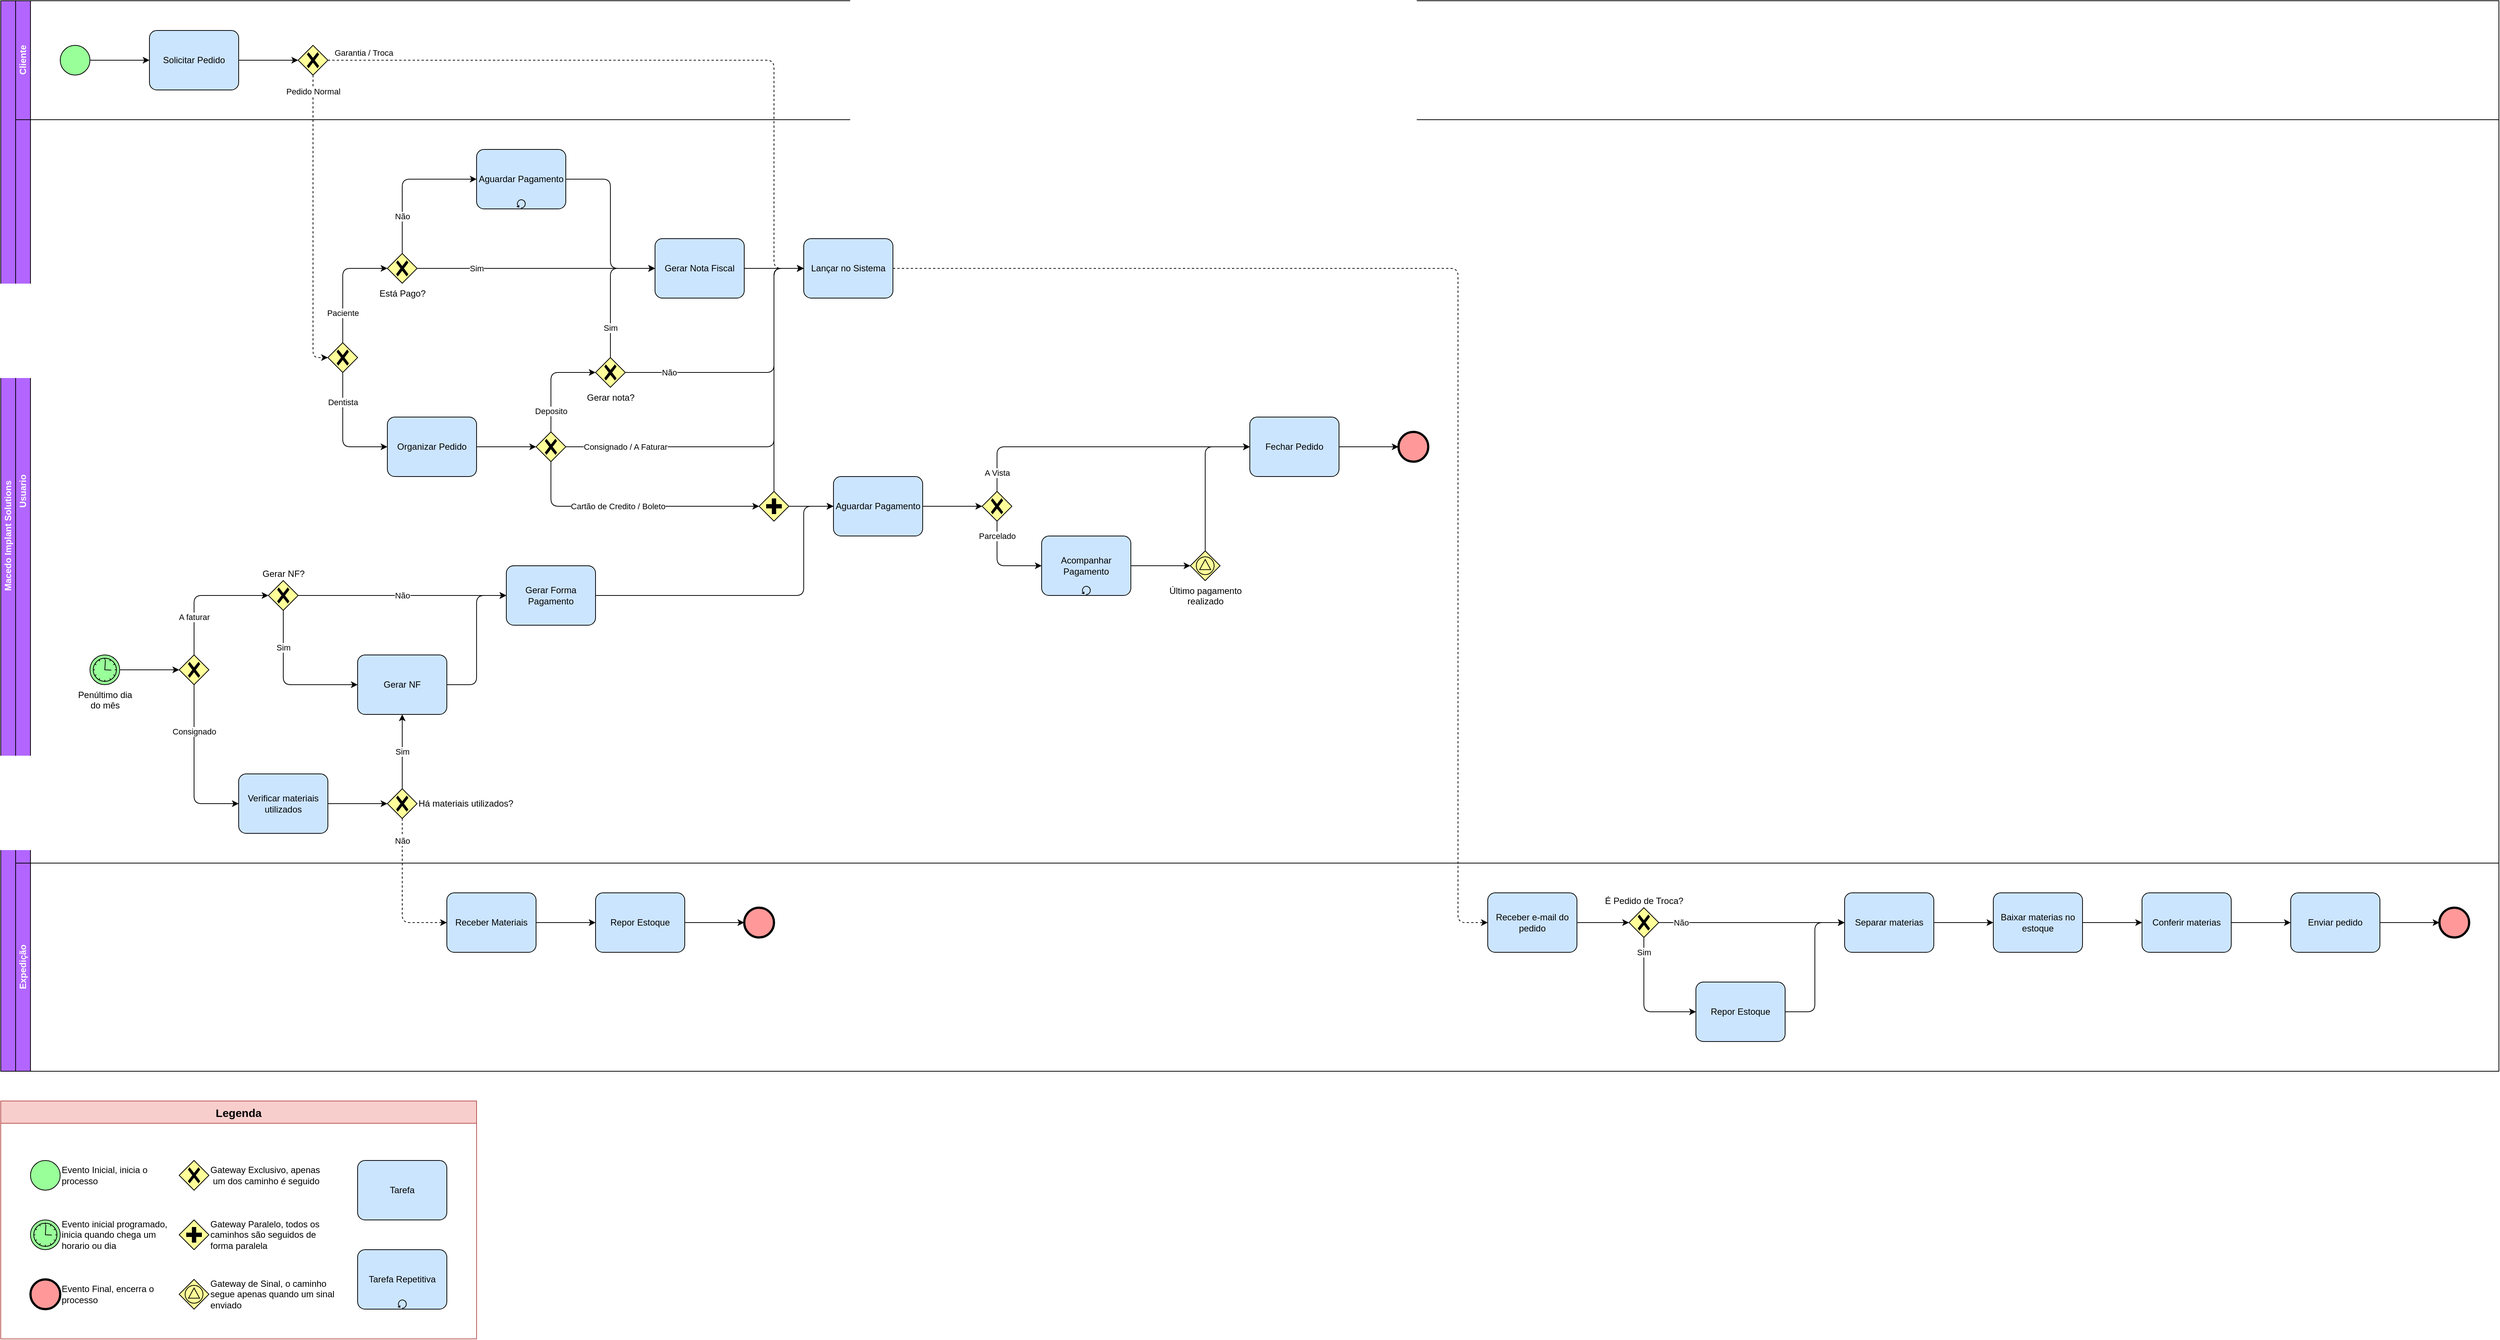 <mxfile version="17.5.1" type="device" pages="3"><diagram id="hknUNXstC5ZcN4mU0p0s" name="Fluxograma"><mxGraphModel dx="1886" dy="850" grid="1" gridSize="10" guides="1" tooltips="1" connect="1" arrows="1" fold="1" page="0" pageScale="1" pageWidth="1169" pageHeight="827" math="0" shadow="0"><root><mxCell id="tVicWsAoZ1NffNFR3N1z-0"/><mxCell id="tVicWsAoZ1NffNFR3N1z-1" parent="tVicWsAoZ1NffNFR3N1z-0"/><mxCell id="UuSCTqOX0rUylifR-VjP-0" value="Macedo Implant Solutions" style="swimlane;html=1;childLayout=stackLayout;resizeParent=1;resizeParentMax=0;horizontal=0;startSize=20;horizontalStack=0;strokeColor=#000000;fillColor=#B266FF;fontColor=#FFFFFF;" parent="tVicWsAoZ1NffNFR3N1z-1" vertex="1"><mxGeometry x="320" y="80" width="3360" height="1440" as="geometry"/></mxCell><mxCell id="UuSCTqOX0rUylifR-VjP-1" value="Cliente" style="swimlane;html=1;startSize=20;horizontal=0;strokeColor=#000000;fillColor=#B266FF;fontColor=#FFFFFF;" parent="UuSCTqOX0rUylifR-VjP-0" vertex="1"><mxGeometry x="20" width="3340" height="160" as="geometry"/></mxCell><mxCell id="UuSCTqOX0rUylifR-VjP-5" style="edgeStyle=orthogonalEdgeStyle;rounded=1;orthogonalLoop=1;jettySize=auto;html=1;" parent="UuSCTqOX0rUylifR-VjP-1" source="ZKtaxEnjWes-z_tvSSYC-2" target="UuSCTqOX0rUylifR-VjP-4" edge="1"><mxGeometry relative="1" as="geometry"/></mxCell><mxCell id="ZKtaxEnjWes-z_tvSSYC-2" value="" style="points=[[0.145,0.145,0],[0.5,0,0],[0.855,0.145,0],[1,0.5,0],[0.855,0.855,0],[0.5,1,0],[0.145,0.855,0],[0,0.5,0]];shape=mxgraph.bpmn.event;html=1;verticalLabelPosition=bottom;labelBackgroundColor=#ffffff;verticalAlign=top;align=center;perimeter=ellipsePerimeter;outlineConnect=0;aspect=fixed;outline=standard;symbol=general;strokeColor=#000000;fillColor=#99FF99;" parent="UuSCTqOX0rUylifR-VjP-1" vertex="1"><mxGeometry x="60" y="60" width="40" height="40" as="geometry"/></mxCell><mxCell id="YUrkwddrIHRBkj42wj-4-2" value="" style="edgeStyle=orthogonalEdgeStyle;rounded=1;orthogonalLoop=1;jettySize=auto;html=1;" parent="UuSCTqOX0rUylifR-VjP-1" source="UuSCTqOX0rUylifR-VjP-4" target="q8fWC3DonEfXpsEYXzqG-0" edge="1"><mxGeometry relative="1" as="geometry"/></mxCell><mxCell id="UuSCTqOX0rUylifR-VjP-4" value="Solicitar Pedido" style="points=[[0.25,0,0],[0.5,0,0],[0.75,0,0],[1,0.25,0],[1,0.5,0],[1,0.75,0],[0.75,1,0],[0.5,1,0],[0.25,1,0],[0,0.75,0],[0,0.5,0],[0,0.25,0]];shape=mxgraph.bpmn.task;whiteSpace=wrap;rectStyle=rounded;size=10;taskMarker=abstract;strokeColor=#000000;fillColor=#CCE5FF;" parent="UuSCTqOX0rUylifR-VjP-1" vertex="1"><mxGeometry x="180" y="40" width="120" height="80" as="geometry"/></mxCell><mxCell id="q8fWC3DonEfXpsEYXzqG-0" value="" style="points=[[0.25,0.25,0],[0.5,0,0],[0.75,0.25,0],[1,0.5,0],[0.75,0.75,0],[0.5,1,0],[0.25,0.75,0],[0,0.5,0]];shape=mxgraph.bpmn.gateway2;html=1;verticalLabelPosition=bottom;labelBackgroundColor=#ffffff;verticalAlign=top;align=center;perimeter=rhombusPerimeter;outlineConnect=0;outline=none;symbol=none;gwType=exclusive;strokeColor=#000000;fillColor=#FFFF99;" parent="UuSCTqOX0rUylifR-VjP-1" vertex="1"><mxGeometry x="380" y="60" width="40" height="40" as="geometry"/></mxCell><mxCell id="pcLAGHKpdHjv7VctwjZd-1" value="" style="edgeStyle=orthogonalEdgeStyle;rounded=1;orthogonalLoop=1;jettySize=auto;html=1;fontColor=#000000;dashed=1;" parent="UuSCTqOX0rUylifR-VjP-0" source="AUOZxtAG8oJqINCxa7Pi-0" target="pcLAGHKpdHjv7VctwjZd-0" edge="1"><mxGeometry relative="1" as="geometry"><Array as="points"><mxPoint x="1960" y="360"/><mxPoint x="1960" y="1240"/></Array></mxGeometry></mxCell><mxCell id="UuSCTqOX0rUylifR-VjP-2" value="Usuario" style="swimlane;html=1;startSize=20;horizontal=0;strokeColor=#000000;fillColor=#B266FF;fontColor=#FFFFFF;" parent="UuSCTqOX0rUylifR-VjP-0" vertex="1"><mxGeometry x="20" y="160" width="3340" height="1000" as="geometry"/></mxCell><mxCell id="hy8oU109Y_3Mr5y4MABQ-3" value="Paciente" style="edgeStyle=orthogonalEdgeStyle;rounded=1;orthogonalLoop=1;jettySize=auto;html=1;entryX=0;entryY=0.5;entryDx=0;entryDy=0;entryPerimeter=0;" parent="UuSCTqOX0rUylifR-VjP-2" source="hy8oU109Y_3Mr5y4MABQ-0" target="ZKtaxEnjWes-z_tvSSYC-0" edge="1"><mxGeometry x="-0.5" relative="1" as="geometry"><Array as="points"><mxPoint x="440" y="200"/></Array><mxPoint as="offset"/><mxPoint x="500" y="200" as="targetPoint"/></mxGeometry></mxCell><mxCell id="hy8oU109Y_3Mr5y4MABQ-5" value="Dentista" style="edgeStyle=orthogonalEdgeStyle;rounded=1;orthogonalLoop=1;jettySize=auto;html=1;" parent="UuSCTqOX0rUylifR-VjP-2" source="hy8oU109Y_3Mr5y4MABQ-0" target="hy8oU109Y_3Mr5y4MABQ-4" edge="1"><mxGeometry x="-0.5" relative="1" as="geometry"><Array as="points"><mxPoint x="440" y="440"/></Array><mxPoint as="offset"/></mxGeometry></mxCell><mxCell id="hy8oU109Y_3Mr5y4MABQ-0" value="" style="points=[[0.25,0.25,0],[0.5,0,0],[0.75,0.25,0],[1,0.5,0],[0.75,0.75,0],[0.5,1,0],[0.25,0.75,0],[0,0.5,0]];shape=mxgraph.bpmn.gateway2;html=1;verticalLabelPosition=bottom;labelBackgroundColor=#ffffff;verticalAlign=top;align=center;perimeter=rhombusPerimeter;outlineConnect=0;outline=none;symbol=none;gwType=exclusive;strokeColor=#000000;fillColor=#FFFF99;" parent="UuSCTqOX0rUylifR-VjP-2" vertex="1"><mxGeometry x="420" y="300" width="40" height="40" as="geometry"/></mxCell><mxCell id="ZSjIImymXy6vaY9kBJ8Q-1" style="edgeStyle=orthogonalEdgeStyle;rounded=1;orthogonalLoop=1;jettySize=auto;html=1;fontColor=#000000;" parent="UuSCTqOX0rUylifR-VjP-2" source="hy8oU109Y_3Mr5y4MABQ-4" target="_qDLk4F53ODX1w0UrjfF-0" edge="1"><mxGeometry relative="1" as="geometry"><mxPoint x="700" y="440" as="targetPoint"/></mxGeometry></mxCell><mxCell id="hy8oU109Y_3Mr5y4MABQ-4" value="Organizar Pedido" style="points=[[0.25,0,0],[0.5,0,0],[0.75,0,0],[1,0.25,0],[1,0.5,0],[1,0.75,0],[0.75,1,0],[0.5,1,0],[0.25,1,0],[0,0.75,0],[0,0.5,0],[0,0.25,0]];shape=mxgraph.bpmn.task;whiteSpace=wrap;rectStyle=rounded;size=10;taskMarker=abstract;strokeColor=#000000;fillColor=#CCE5FF;" parent="UuSCTqOX0rUylifR-VjP-2" vertex="1"><mxGeometry x="500" y="400" width="120" height="80" as="geometry"/></mxCell><mxCell id="dSK_rpR_9vJy3k7FYi5B-1" value="Não" style="edgeStyle=orthogonalEdgeStyle;rounded=1;orthogonalLoop=1;jettySize=auto;html=1;fontColor=#000000;" parent="UuSCTqOX0rUylifR-VjP-2" source="ZKtaxEnjWes-z_tvSSYC-0" target="U0GAa0JjIUOBR0Mi6kBB-0" edge="1"><mxGeometry x="-0.5" relative="1" as="geometry"><Array as="points"><mxPoint x="520" y="80"/></Array><mxPoint x="580" y="80" as="targetPoint"/><mxPoint as="offset"/></mxGeometry></mxCell><mxCell id="dSK_rpR_9vJy3k7FYi5B-4" value="Sim" style="edgeStyle=orthogonalEdgeStyle;rounded=1;orthogonalLoop=1;jettySize=auto;html=1;fontColor=#000000;" parent="UuSCTqOX0rUylifR-VjP-2" source="ZKtaxEnjWes-z_tvSSYC-0" target="dSK_rpR_9vJy3k7FYi5B-2" edge="1"><mxGeometry x="-0.5" relative="1" as="geometry"><mxPoint as="offset"/></mxGeometry></mxCell><mxCell id="ZKtaxEnjWes-z_tvSSYC-0" value="Está Pago?" style="points=[[0.25,0.25,0],[0.5,0,0],[0.75,0.25,0],[1,0.5,0],[0.75,0.75,0],[0.5,1,0],[0.25,0.75,0],[0,0.5,0]];shape=mxgraph.bpmn.gateway2;html=1;verticalLabelPosition=bottom;labelBackgroundColor=#ffffff;verticalAlign=top;align=center;perimeter=rhombusPerimeter;outlineConnect=0;outline=none;symbol=none;gwType=exclusive;strokeColor=#000000;fillColor=#FFFF99;" parent="UuSCTqOX0rUylifR-VjP-2" vertex="1"><mxGeometry x="500" y="180" width="40" height="40" as="geometry"/></mxCell><mxCell id="dSK_rpR_9vJy3k7FYi5B-3" style="edgeStyle=orthogonalEdgeStyle;rounded=1;orthogonalLoop=1;jettySize=auto;html=1;fontColor=#FFFFFF;" parent="UuSCTqOX0rUylifR-VjP-2" source="U0GAa0JjIUOBR0Mi6kBB-0" target="dSK_rpR_9vJy3k7FYi5B-2" edge="1"><mxGeometry relative="1" as="geometry"><Array as="points"><mxPoint x="800" y="80"/><mxPoint x="800" y="200"/></Array><mxPoint x="700" y="80" as="sourcePoint"/></mxGeometry></mxCell><mxCell id="AUOZxtAG8oJqINCxa7Pi-1" style="edgeStyle=orthogonalEdgeStyle;rounded=1;orthogonalLoop=1;jettySize=auto;html=1;fontColor=#000000;" parent="UuSCTqOX0rUylifR-VjP-2" source="dSK_rpR_9vJy3k7FYi5B-2" target="AUOZxtAG8oJqINCxa7Pi-0" edge="1"><mxGeometry relative="1" as="geometry"/></mxCell><mxCell id="dSK_rpR_9vJy3k7FYi5B-2" value="Gerar Nota Fiscal" style="points=[[0.25,0,0],[0.5,0,0],[0.75,0,0],[1,0.25,0],[1,0.5,0],[1,0.75,0],[0.75,1,0],[0.5,1,0],[0.25,1,0],[0,0.75,0],[0,0.5,0],[0,0.25,0]];shape=mxgraph.bpmn.task;whiteSpace=wrap;rectStyle=rounded;size=10;taskMarker=abstract;strokeColor=#000000;fillColor=#CCE5FF;" parent="UuSCTqOX0rUylifR-VjP-2" vertex="1"><mxGeometry x="860" y="160" width="120" height="80" as="geometry"/></mxCell><mxCell id="1wOgFuo2Gqk3b7uXFqn0-1" value="Sim" style="edgeStyle=orthogonalEdgeStyle;rounded=1;orthogonalLoop=1;jettySize=auto;html=1;fontColor=#000000;" parent="UuSCTqOX0rUylifR-VjP-2" source="1wOgFuo2Gqk3b7uXFqn0-0" target="dSK_rpR_9vJy3k7FYi5B-2" edge="1"><mxGeometry x="-0.556" relative="1" as="geometry"><Array as="points"><mxPoint x="800" y="270"/><mxPoint x="800" y="270"/></Array><mxPoint as="offset"/></mxGeometry></mxCell><mxCell id="AUOZxtAG8oJqINCxa7Pi-2" value="Não" style="edgeStyle=orthogonalEdgeStyle;rounded=1;orthogonalLoop=1;jettySize=auto;html=1;fontColor=#000000;" parent="UuSCTqOX0rUylifR-VjP-2" source="1wOgFuo2Gqk3b7uXFqn0-0" target="AUOZxtAG8oJqINCxa7Pi-0" edge="1"><mxGeometry x="-0.692" relative="1" as="geometry"><Array as="points"><mxPoint x="1020" y="340"/><mxPoint x="1020" y="200"/></Array><mxPoint as="offset"/></mxGeometry></mxCell><mxCell id="1wOgFuo2Gqk3b7uXFqn0-0" value="Gerar nota?" style="points=[[0.25,0.25,0],[0.5,0,0],[0.75,0.25,0],[1,0.5,0],[0.75,0.75,0],[0.5,1,0],[0.25,0.75,0],[0,0.5,0]];shape=mxgraph.bpmn.gateway2;html=1;verticalLabelPosition=bottom;labelBackgroundColor=#ffffff;verticalAlign=top;align=center;perimeter=rhombusPerimeter;outlineConnect=0;outline=none;symbol=none;gwType=exclusive;strokeColor=#000000;fillColor=#FFFF99;labelPosition=center;" parent="UuSCTqOX0rUylifR-VjP-2" vertex="1"><mxGeometry x="780" y="320" width="40" height="40" as="geometry"/></mxCell><mxCell id="EYfOQBw6PMCI02QBjFdn-0" value="Deposito" style="edgeStyle=orthogonalEdgeStyle;rounded=1;orthogonalLoop=1;jettySize=auto;html=1;fontColor=#000000;" parent="UuSCTqOX0rUylifR-VjP-2" source="_qDLk4F53ODX1w0UrjfF-0" target="1wOgFuo2Gqk3b7uXFqn0-0" edge="1"><mxGeometry x="-0.6" relative="1" as="geometry"><mxPoint x="720" y="420" as="sourcePoint"/><Array as="points"><mxPoint x="720" y="340"/></Array><mxPoint as="offset"/></mxGeometry></mxCell><mxCell id="URq0Fs9Jj_1-uPIGN6MG-0" value="Consignado / A Faturar" style="edgeStyle=orthogonalEdgeStyle;rounded=1;orthogonalLoop=1;jettySize=auto;html=1;fontColor=#000000;" parent="UuSCTqOX0rUylifR-VjP-2" source="_qDLk4F53ODX1w0UrjfF-0" target="AUOZxtAG8oJqINCxa7Pi-0" edge="1"><mxGeometry x="-0.714" relative="1" as="geometry"><mxPoint x="740" y="440" as="sourcePoint"/><Array as="points"><mxPoint x="1020" y="440"/><mxPoint x="1020" y="200"/></Array><mxPoint as="offset"/></mxGeometry></mxCell><mxCell id="T-8-qOZPtLE3if8QEMKZ-1" value="Cartão de Credito / Boleto" style="edgeStyle=orthogonalEdgeStyle;rounded=1;orthogonalLoop=1;jettySize=auto;html=1;fontColor=#000000;" parent="UuSCTqOX0rUylifR-VjP-2" source="_qDLk4F53ODX1w0UrjfF-0" target="T-8-qOZPtLE3if8QEMKZ-0" edge="1"><mxGeometry x="-0.118" relative="1" as="geometry"><mxPoint x="1040" y="450" as="sourcePoint"/><Array as="points"><mxPoint x="720" y="520"/></Array><mxPoint as="offset"/></mxGeometry></mxCell><mxCell id="AUOZxtAG8oJqINCxa7Pi-0" value="Lançar no Sistema" style="points=[[0.25,0,0],[0.5,0,0],[0.75,0,0],[1,0.25,0],[1,0.5,0],[1,0.75,0],[0.75,1,0],[0.5,1,0],[0.25,1,0],[0,0.75,0],[0,0.5,0],[0,0.25,0]];shape=mxgraph.bpmn.task;whiteSpace=wrap;rectStyle=rounded;size=10;taskMarker=abstract;strokeColor=#000000;fillColor=#CCE5FF;" parent="UuSCTqOX0rUylifR-VjP-2" vertex="1"><mxGeometry x="1060" y="160" width="120" height="80" as="geometry"/></mxCell><mxCell id="R9xTQJC-7SVKBaxVgKyD-0" style="edgeStyle=orthogonalEdgeStyle;rounded=1;orthogonalLoop=1;jettySize=auto;html=1;fontColor=#000000;" parent="UuSCTqOX0rUylifR-VjP-2" source="T-8-qOZPtLE3if8QEMKZ-0" target="AUOZxtAG8oJqINCxa7Pi-0" edge="1"><mxGeometry relative="1" as="geometry"><Array as="points"><mxPoint x="1020" y="200"/></Array></mxGeometry></mxCell><mxCell id="GN6vhFwDCibCYG75z42--1" style="edgeStyle=orthogonalEdgeStyle;rounded=1;orthogonalLoop=1;jettySize=auto;html=1;fontColor=#000000;" parent="UuSCTqOX0rUylifR-VjP-2" source="T-8-qOZPtLE3if8QEMKZ-0" target="GN6vhFwDCibCYG75z42--0" edge="1"><mxGeometry relative="1" as="geometry"/></mxCell><mxCell id="T-8-qOZPtLE3if8QEMKZ-0" value="" style="points=[[0.25,0.25,0],[0.5,0,0],[0.75,0.25,0],[1,0.5,0],[0.75,0.75,0],[0.5,1,0],[0.25,0.75,0],[0,0.5,0]];shape=mxgraph.bpmn.gateway2;html=1;verticalLabelPosition=bottom;labelBackgroundColor=#ffffff;verticalAlign=top;align=center;perimeter=rhombusPerimeter;outlineConnect=0;outline=none;symbol=none;gwType=parallel;strokeColor=#000000;fillColor=#FFFF99;" parent="UuSCTqOX0rUylifR-VjP-2" vertex="1"><mxGeometry x="1000" y="500" width="40" height="40" as="geometry"/></mxCell><mxCell id="X5cyngk9PrbVGhiOdBzO-1" style="edgeStyle=orthogonalEdgeStyle;rounded=1;orthogonalLoop=1;jettySize=auto;html=1;fontColor=#000000;" parent="UuSCTqOX0rUylifR-VjP-2" source="GN6vhFwDCibCYG75z42--0" target="X5cyngk9PrbVGhiOdBzO-0" edge="1"><mxGeometry relative="1" as="geometry"/></mxCell><mxCell id="GN6vhFwDCibCYG75z42--0" value="Aguardar Pagamento" style="points=[[0.25,0,0],[0.5,0,0],[0.75,0,0],[1,0.25,0],[1,0.5,0],[1,0.75,0],[0.75,1,0],[0.5,1,0],[0.25,1,0],[0,0.75,0],[0,0.5,0],[0,0.25,0]];shape=mxgraph.bpmn.task;whiteSpace=wrap;rectStyle=rounded;size=10;taskMarker=abstract;strokeColor=#000000;fillColor=#CCE5FF;" parent="UuSCTqOX0rUylifR-VjP-2" vertex="1"><mxGeometry x="1100" y="480" width="120" height="80" as="geometry"/></mxCell><mxCell id="SPPjnx5Sh3R2JOYwnFF--1" value="A Vista" style="edgeStyle=orthogonalEdgeStyle;rounded=1;orthogonalLoop=1;jettySize=auto;html=1;fontColor=#000000;" parent="UuSCTqOX0rUylifR-VjP-2" source="X5cyngk9PrbVGhiOdBzO-0" target="SPPjnx5Sh3R2JOYwnFF--0" edge="1"><mxGeometry x="-0.875" relative="1" as="geometry"><Array as="points"><mxPoint x="1320" y="440"/></Array><mxPoint as="offset"/></mxGeometry></mxCell><mxCell id="tysFrbWHUMLx6eqAP9Og-1" value="Parcelado" style="edgeStyle=orthogonalEdgeStyle;rounded=1;orthogonalLoop=1;jettySize=auto;html=1;fontColor=#000000;" parent="UuSCTqOX0rUylifR-VjP-2" source="X5cyngk9PrbVGhiOdBzO-0" target="YUrkwddrIHRBkj42wj-4-14" edge="1"><mxGeometry x="-0.667" relative="1" as="geometry"><Array as="points"><mxPoint x="1320" y="600"/></Array><mxPoint as="offset"/><mxPoint x="1380" y="600" as="targetPoint"/></mxGeometry></mxCell><mxCell id="X5cyngk9PrbVGhiOdBzO-0" value="" style="points=[[0.25,0.25,0],[0.5,0,0],[0.75,0.25,0],[1,0.5,0],[0.75,0.75,0],[0.5,1,0],[0.25,0.75,0],[0,0.5,0]];shape=mxgraph.bpmn.gateway2;html=1;verticalLabelPosition=middle;labelBackgroundColor=#ffffff;verticalAlign=middle;align=left;perimeter=rhombusPerimeter;outlineConnect=0;outline=none;symbol=none;gwType=exclusive;strokeColor=#000000;fillColor=#FFFF99;labelPosition=right;" parent="UuSCTqOX0rUylifR-VjP-2" vertex="1"><mxGeometry x="1300" y="500" width="40" height="40" as="geometry"/></mxCell><mxCell id="YaVRZBYno9Lrm0-k0yw--1" style="edgeStyle=orthogonalEdgeStyle;rounded=1;orthogonalLoop=1;jettySize=auto;html=1;fontColor=#000000;" parent="UuSCTqOX0rUylifR-VjP-2" source="SPPjnx5Sh3R2JOYwnFF--0" target="YaVRZBYno9Lrm0-k0yw--0" edge="1"><mxGeometry relative="1" as="geometry"/></mxCell><mxCell id="SPPjnx5Sh3R2JOYwnFF--0" value="Fechar Pedido" style="points=[[0.25,0,0],[0.5,0,0],[0.75,0,0],[1,0.25,0],[1,0.5,0],[1,0.75,0],[0.75,1,0],[0.5,1,0],[0.25,1,0],[0,0.75,0],[0,0.5,0],[0,0.25,0]];shape=mxgraph.bpmn.task;whiteSpace=wrap;rectStyle=rounded;size=10;taskMarker=abstract;strokeColor=#000000;fillColor=#CCE5FF;" parent="UuSCTqOX0rUylifR-VjP-2" vertex="1"><mxGeometry x="1660" y="400" width="120" height="80" as="geometry"/></mxCell><mxCell id="tysFrbWHUMLx6eqAP9Og-2" style="edgeStyle=orthogonalEdgeStyle;rounded=1;orthogonalLoop=1;jettySize=auto;html=1;fontColor=#000000;" parent="UuSCTqOX0rUylifR-VjP-2" source="YUrkwddrIHRBkj42wj-4-14" target="I-LtbsbcAwfz22DQ0D-L-1" edge="1"><mxGeometry relative="1" as="geometry"><mxPoint x="1580" y="600" as="targetPoint"/><Array as="points"/><mxPoint x="1500" y="600" as="sourcePoint"/></mxGeometry></mxCell><mxCell id="I-LtbsbcAwfz22DQ0D-L-2" style="edgeStyle=orthogonalEdgeStyle;rounded=1;orthogonalLoop=1;jettySize=auto;html=1;fontColor=#99FF99;" parent="UuSCTqOX0rUylifR-VjP-2" source="I-LtbsbcAwfz22DQ0D-L-1" target="SPPjnx5Sh3R2JOYwnFF--0" edge="1"><mxGeometry relative="1" as="geometry"><Array as="points"><mxPoint x="1600" y="440"/></Array></mxGeometry></mxCell><mxCell id="I-LtbsbcAwfz22DQ0D-L-1" value="Último pagamento&lt;br&gt;realizado" style="points=[[0.25,0.25,0],[0.5,0,0],[0.75,0.25,0],[1,0.5,0],[0.75,0.75,0],[0.5,1,0],[0.25,0.75,0],[0,0.5,0]];shape=mxgraph.bpmn.gateway2;html=1;verticalLabelPosition=bottom;labelBackgroundColor=#ffffff;verticalAlign=top;align=center;perimeter=rhombusPerimeter;outlineConnect=0;outline=standard;symbol=signal;fontColor=#000000;strokeColor=#000000;fillColor=#FFFF99;" parent="UuSCTqOX0rUylifR-VjP-2" vertex="1"><mxGeometry x="1580" y="580" width="40" height="40" as="geometry"/></mxCell><mxCell id="YaVRZBYno9Lrm0-k0yw--0" value="" style="points=[[0.145,0.145,0],[0.5,0,0],[0.855,0.145,0],[1,0.5,0],[0.855,0.855,0],[0.5,1,0],[0.145,0.855,0],[0,0.5,0]];shape=mxgraph.bpmn.event;html=1;verticalLabelPosition=bottom;labelBackgroundColor=#ffffff;verticalAlign=top;align=center;perimeter=ellipsePerimeter;outlineConnect=0;aspect=fixed;outline=end;symbol=terminate2;fontColor=#FFFFFF;strokeColor=#000000;fillColor=#FF9999;" parent="UuSCTqOX0rUylifR-VjP-2" vertex="1"><mxGeometry x="1860" y="420" width="40" height="40" as="geometry"/></mxCell><mxCell id="_qDLk4F53ODX1w0UrjfF-0" value="" style="points=[[0.25,0.25,0],[0.5,0,0],[0.75,0.25,0],[1,0.5,0],[0.75,0.75,0],[0.5,1,0],[0.25,0.75,0],[0,0.5,0]];shape=mxgraph.bpmn.gateway2;html=1;verticalLabelPosition=bottom;labelBackgroundColor=#ffffff;verticalAlign=top;align=center;perimeter=rhombusPerimeter;outlineConnect=0;outline=none;symbol=none;gwType=exclusive;strokeColor=#000000;fillColor=#FFFF99;" parent="UuSCTqOX0rUylifR-VjP-2" vertex="1"><mxGeometry x="700" y="420" width="40" height="40" as="geometry"/></mxCell><mxCell id="TxVA3Nj7oN45IYnUmEHM-1" style="edgeStyle=orthogonalEdgeStyle;rounded=0;orthogonalLoop=1;jettySize=auto;html=1;" parent="UuSCTqOX0rUylifR-VjP-2" source="cHfhXIUbjHuvoD20RKuN-0" target="TxVA3Nj7oN45IYnUmEHM-0" edge="1"><mxGeometry relative="1" as="geometry"/></mxCell><mxCell id="cHfhXIUbjHuvoD20RKuN-0" value="Penúltimo dia&lt;br&gt;do mês" style="points=[[0.145,0.145,0],[0.5,0,0],[0.855,0.145,0],[1,0.5,0],[0.855,0.855,0],[0.5,1,0],[0.145,0.855,0],[0,0.5,0]];shape=mxgraph.bpmn.event;html=1;verticalLabelPosition=bottom;labelBackgroundColor=#ffffff;verticalAlign=top;align=center;perimeter=ellipsePerimeter;outlineConnect=0;aspect=fixed;outline=standard;symbol=timer;strokeColor=#000000;fillColor=#99FF99;" parent="UuSCTqOX0rUylifR-VjP-2" vertex="1"><mxGeometry x="100" y="720" width="40" height="40" as="geometry"/></mxCell><mxCell id="s4kg4XUjAGqZUdvSnTYL-1" value="A faturar" style="edgeStyle=orthogonalEdgeStyle;rounded=1;orthogonalLoop=1;jettySize=auto;html=1;" parent="UuSCTqOX0rUylifR-VjP-2" source="TxVA3Nj7oN45IYnUmEHM-0" target="s4kg4XUjAGqZUdvSnTYL-0" edge="1"><mxGeometry x="-0.429" relative="1" as="geometry"><Array as="points"><mxPoint x="240" y="640"/></Array><mxPoint as="offset"/></mxGeometry></mxCell><mxCell id="_fJSJoV5es1O-ORFlTrj-2" value="Consignado" style="edgeStyle=orthogonalEdgeStyle;rounded=1;orthogonalLoop=1;jettySize=auto;html=1;" parent="UuSCTqOX0rUylifR-VjP-2" source="TxVA3Nj7oN45IYnUmEHM-0" target="_fJSJoV5es1O-ORFlTrj-0" edge="1"><mxGeometry x="-0.429" relative="1" as="geometry"><Array as="points"><mxPoint x="240" y="920"/></Array><mxPoint as="offset"/></mxGeometry></mxCell><mxCell id="TxVA3Nj7oN45IYnUmEHM-0" value="" style="points=[[0.25,0.25,0],[0.5,0,0],[0.75,0.25,0],[1,0.5,0],[0.75,0.75,0],[0.5,1,0],[0.25,0.75,0],[0,0.5,0]];shape=mxgraph.bpmn.gateway2;html=1;verticalLabelPosition=bottom;labelBackgroundColor=#ffffff;verticalAlign=top;align=center;perimeter=rhombusPerimeter;outlineConnect=0;outline=none;symbol=none;gwType=exclusive;strokeColor=#000000;fillColor=#FFFF99;" parent="UuSCTqOX0rUylifR-VjP-2" vertex="1"><mxGeometry x="220" y="720" width="40" height="40" as="geometry"/></mxCell><mxCell id="-wjI6Ootvo5Irfr_uTuu-0" value="Não" style="edgeStyle=orthogonalEdgeStyle;rounded=1;orthogonalLoop=1;jettySize=auto;html=1;" parent="UuSCTqOX0rUylifR-VjP-2" source="s4kg4XUjAGqZUdvSnTYL-0" target="eUH3AShP6yIlhEOohvgq-0" edge="1"><mxGeometry relative="1" as="geometry"/></mxCell><mxCell id="-wjI6Ootvo5Irfr_uTuu-1" value="Sim" style="edgeStyle=orthogonalEdgeStyle;rounded=1;orthogonalLoop=1;jettySize=auto;html=1;" parent="UuSCTqOX0rUylifR-VjP-2" source="s4kg4XUjAGqZUdvSnTYL-0" target="U2_SPyKQF9FW77yHN06b-0" edge="1"><mxGeometry x="-0.5" relative="1" as="geometry"><Array as="points"><mxPoint x="360" y="760"/></Array><mxPoint as="offset"/></mxGeometry></mxCell><mxCell id="s4kg4XUjAGqZUdvSnTYL-0" value="Gerar NF?" style="points=[[0.25,0.25,0],[0.5,0,0],[0.75,0.25,0],[1,0.5,0],[0.75,0.75,0],[0.5,1,0],[0.25,0.75,0],[0,0.5,0]];shape=mxgraph.bpmn.gateway2;html=1;verticalLabelPosition=top;labelBackgroundColor=#ffffff;verticalAlign=bottom;align=center;perimeter=rhombusPerimeter;outlineConnect=0;outline=none;symbol=none;gwType=exclusive;strokeColor=#000000;fillColor=#FFFF99;labelPosition=center;" parent="UuSCTqOX0rUylifR-VjP-2" vertex="1"><mxGeometry x="340" y="620" width="40" height="40" as="geometry"/></mxCell><mxCell id="EUDDDzkatRmq6MATqmwy-0" style="edgeStyle=orthogonalEdgeStyle;rounded=1;orthogonalLoop=1;jettySize=auto;html=1;" parent="UuSCTqOX0rUylifR-VjP-2" source="_fJSJoV5es1O-ORFlTrj-0" target="Un7YTdUpQpfc-gXtXOus-0" edge="1"><mxGeometry relative="1" as="geometry"/></mxCell><mxCell id="_fJSJoV5es1O-ORFlTrj-0" value="Verificar materiais utilizados" style="points=[[0.25,0,0],[0.5,0,0],[0.75,0,0],[1,0.25,0],[1,0.5,0],[1,0.75,0],[0.75,1,0],[0.5,1,0],[0.25,1,0],[0,0.75,0],[0,0.5,0],[0,0.25,0]];shape=mxgraph.bpmn.task;whiteSpace=wrap;rectStyle=rounded;size=10;taskMarker=abstract;strokeColor=#000000;fillColor=#CCE5FF;" parent="UuSCTqOX0rUylifR-VjP-2" vertex="1"><mxGeometry x="300" y="880" width="120" height="80" as="geometry"/></mxCell><mxCell id="-wjI6Ootvo5Irfr_uTuu-2" style="edgeStyle=orthogonalEdgeStyle;rounded=1;orthogonalLoop=1;jettySize=auto;html=1;" parent="UuSCTqOX0rUylifR-VjP-2" source="U2_SPyKQF9FW77yHN06b-0" target="eUH3AShP6yIlhEOohvgq-0" edge="1"><mxGeometry relative="1" as="geometry"><Array as="points"><mxPoint x="620" y="760"/><mxPoint x="620" y="640"/></Array></mxGeometry></mxCell><mxCell id="U2_SPyKQF9FW77yHN06b-0" value="Gerar NF" style="points=[[0.25,0,0],[0.5,0,0],[0.75,0,0],[1,0.25,0],[1,0.5,0],[1,0.75,0],[0.75,1,0],[0.5,1,0],[0.25,1,0],[0,0.75,0],[0,0.5,0],[0,0.25,0]];shape=mxgraph.bpmn.task;whiteSpace=wrap;rectStyle=rounded;size=10;taskMarker=abstract;strokeColor=#000000;fillColor=#CCE5FF;" parent="UuSCTqOX0rUylifR-VjP-2" vertex="1"><mxGeometry x="460" y="720" width="120" height="80" as="geometry"/></mxCell><mxCell id="een8R9i7t_zPKSSSm-xY-0" style="edgeStyle=orthogonalEdgeStyle;rounded=1;orthogonalLoop=1;jettySize=auto;html=1;" parent="UuSCTqOX0rUylifR-VjP-2" source="eUH3AShP6yIlhEOohvgq-0" target="GN6vhFwDCibCYG75z42--0" edge="1"><mxGeometry relative="1" as="geometry"><Array as="points"><mxPoint x="1060" y="640"/><mxPoint x="1060" y="520"/></Array></mxGeometry></mxCell><mxCell id="eUH3AShP6yIlhEOohvgq-0" value="Gerar Forma Pagamento" style="points=[[0.25,0,0],[0.5,0,0],[0.75,0,0],[1,0.25,0],[1,0.5,0],[1,0.75,0],[0.75,1,0],[0.5,1,0],[0.25,1,0],[0,0.75,0],[0,0.5,0],[0,0.25,0]];shape=mxgraph.bpmn.task;whiteSpace=wrap;rectStyle=rounded;size=10;taskMarker=abstract;strokeColor=#000000;fillColor=#CCE5FF;" parent="UuSCTqOX0rUylifR-VjP-2" vertex="1"><mxGeometry x="660" y="600" width="120" height="80" as="geometry"/></mxCell><mxCell id="EUDDDzkatRmq6MATqmwy-1" value="Sim" style="edgeStyle=orthogonalEdgeStyle;rounded=1;orthogonalLoop=1;jettySize=auto;html=1;" parent="UuSCTqOX0rUylifR-VjP-2" source="Un7YTdUpQpfc-gXtXOus-0" target="U2_SPyKQF9FW77yHN06b-0" edge="1"><mxGeometry relative="1" as="geometry"/></mxCell><mxCell id="Un7YTdUpQpfc-gXtXOus-0" value="Há materiais utilizados?" style="points=[[0.25,0.25,0],[0.5,0,0],[0.75,0.25,0],[1,0.5,0],[0.75,0.75,0],[0.5,1,0],[0.25,0.75,0],[0,0.5,0]];shape=mxgraph.bpmn.gateway2;html=1;verticalLabelPosition=middle;labelBackgroundColor=#ffffff;verticalAlign=middle;align=left;perimeter=rhombusPerimeter;outlineConnect=0;outline=none;symbol=none;gwType=exclusive;strokeColor=#000000;fillColor=#FFFF99;labelPosition=right;" parent="UuSCTqOX0rUylifR-VjP-2" vertex="1"><mxGeometry x="500" y="900" width="40" height="40" as="geometry"/></mxCell><mxCell id="YUrkwddrIHRBkj42wj-4-14" value="Acompanhar Pagamento" style="points=[[0.25,0,0],[0.5,0,0],[0.75,0,0],[1,0.25,0],[1,0.5,0],[1,0.75,0],[0.75,1,0],[0.5,1,0],[0.25,1,0],[0,0.75,0],[0,0.5,0],[0,0.25,0]];shape=mxgraph.bpmn.task;whiteSpace=wrap;rectStyle=rounded;size=10;taskMarker=abstract;isLoopStandard=1;fontSize=12;fontColor=default;fillColor=#CCE5FF;strokeColor=#000000;" parent="UuSCTqOX0rUylifR-VjP-2" vertex="1"><mxGeometry x="1380" y="560" width="120" height="80" as="geometry"/></mxCell><mxCell id="U0GAa0JjIUOBR0Mi6kBB-0" value="Aguardar Pagamento" style="points=[[0.25,0,0],[0.5,0,0],[0.75,0,0],[1,0.25,0],[1,0.5,0],[1,0.75,0],[0.75,1,0],[0.5,1,0],[0.25,1,0],[0,0.75,0],[0,0.5,0],[0,0.25,0]];shape=mxgraph.bpmn.task;whiteSpace=wrap;rectStyle=rounded;size=10;taskMarker=abstract;isLoopStandard=1;fillColor=#CCE5FF;strokeColor=#000000;" vertex="1" parent="UuSCTqOX0rUylifR-VjP-2"><mxGeometry x="620" y="40" width="120" height="80" as="geometry"/></mxCell><mxCell id="UuSCTqOX0rUylifR-VjP-3" value="Expedição" style="swimlane;html=1;startSize=20;horizontal=0;strokeColor=#000000;fillColor=#B266FF;fontColor=#FFFFFF;" parent="UuSCTqOX0rUylifR-VjP-0" vertex="1"><mxGeometry x="20" y="1160" width="3340" height="280" as="geometry"/></mxCell><mxCell id="IP-MYvVdO8Jg0RTYbrNc-1" style="edgeStyle=orthogonalEdgeStyle;rounded=1;orthogonalLoop=1;jettySize=auto;html=1;fontColor=#000000;" parent="UuSCTqOX0rUylifR-VjP-3" source="pcLAGHKpdHjv7VctwjZd-0" target="IP-MYvVdO8Jg0RTYbrNc-0" edge="1"><mxGeometry relative="1" as="geometry"/></mxCell><mxCell id="pcLAGHKpdHjv7VctwjZd-0" value="Receber e-mail do pedido" style="points=[[0.25,0,0],[0.5,0,0],[0.75,0,0],[1,0.25,0],[1,0.5,0],[1,0.75,0],[0.75,1,0],[0.5,1,0],[0.25,1,0],[0,0.75,0],[0,0.5,0],[0,0.25,0]];shape=mxgraph.bpmn.task;whiteSpace=wrap;rectStyle=rounded;size=10;taskMarker=abstract;strokeColor=#000000;fillColor=#CCE5FF;" parent="UuSCTqOX0rUylifR-VjP-3" vertex="1"><mxGeometry x="1980" y="40" width="120" height="80" as="geometry"/></mxCell><mxCell id="rH6Glii2-LW7PHB1EclI-3" value="" style="edgeStyle=orthogonalEdgeStyle;rounded=1;orthogonalLoop=1;jettySize=auto;html=1;fontColor=#000000;" parent="UuSCTqOX0rUylifR-VjP-3" source="rH6Glii2-LW7PHB1EclI-0" target="rH6Glii2-LW7PHB1EclI-2" edge="1"><mxGeometry relative="1" as="geometry"/></mxCell><mxCell id="rH6Glii2-LW7PHB1EclI-0" value="Separar materias" style="points=[[0.25,0,0],[0.5,0,0],[0.75,0,0],[1,0.25,0],[1,0.5,0],[1,0.75,0],[0.75,1,0],[0.5,1,0],[0.25,1,0],[0,0.75,0],[0,0.5,0],[0,0.25,0]];shape=mxgraph.bpmn.task;whiteSpace=wrap;rectStyle=rounded;size=10;taskMarker=abstract;strokeColor=#000000;fillColor=#CCE5FF;" parent="UuSCTqOX0rUylifR-VjP-3" vertex="1"><mxGeometry x="2460" y="40" width="120" height="80" as="geometry"/></mxCell><mxCell id="O43Q8qRd32jlOTGrp48_-1" value="" style="edgeStyle=orthogonalEdgeStyle;rounded=1;orthogonalLoop=1;jettySize=auto;html=1;fontColor=#000000;" parent="UuSCTqOX0rUylifR-VjP-3" source="rH6Glii2-LW7PHB1EclI-2" target="O43Q8qRd32jlOTGrp48_-0" edge="1"><mxGeometry relative="1" as="geometry"/></mxCell><mxCell id="rH6Glii2-LW7PHB1EclI-2" value="Baixar materias no estoque" style="points=[[0.25,0,0],[0.5,0,0],[0.75,0,0],[1,0.25,0],[1,0.5,0],[1,0.75,0],[0.75,1,0],[0.5,1,0],[0.25,1,0],[0,0.75,0],[0,0.5,0],[0,0.25,0]];shape=mxgraph.bpmn.task;whiteSpace=wrap;rectStyle=rounded;size=10;taskMarker=abstract;strokeColor=#000000;fillColor=#CCE5FF;" parent="UuSCTqOX0rUylifR-VjP-3" vertex="1"><mxGeometry x="2660" y="40" width="120" height="80" as="geometry"/></mxCell><mxCell id="O43Q8qRd32jlOTGrp48_-0" value="Conferir materias" style="points=[[0.25,0,0],[0.5,0,0],[0.75,0,0],[1,0.25,0],[1,0.5,0],[1,0.75,0],[0.75,1,0],[0.5,1,0],[0.25,1,0],[0,0.75,0],[0,0.5,0],[0,0.25,0]];shape=mxgraph.bpmn.task;whiteSpace=wrap;rectStyle=rounded;size=10;taskMarker=abstract;strokeColor=#000000;fillColor=#CCE5FF;" parent="UuSCTqOX0rUylifR-VjP-3" vertex="1"><mxGeometry x="2860" y="40" width="120" height="80" as="geometry"/></mxCell><mxCell id="zQxC-6KnmEF_A976Vu4O-2" value="" style="points=[[0.145,0.145,0],[0.5,0,0],[0.855,0.145,0],[1,0.5,0],[0.855,0.855,0],[0.5,1,0],[0.145,0.855,0],[0,0.5,0]];shape=mxgraph.bpmn.event;html=1;verticalLabelPosition=bottom;labelBackgroundColor=#ffffff;verticalAlign=top;align=center;perimeter=ellipsePerimeter;outlineConnect=0;aspect=fixed;outline=end;symbol=terminate2;fontColor=#FFFFFF;strokeColor=#000000;fillColor=#FF9999;" parent="UuSCTqOX0rUylifR-VjP-3" vertex="1"><mxGeometry x="3260" y="60" width="40" height="40" as="geometry"/></mxCell><mxCell id="HTUJuOdV2nsg6g8QfJfM-0" value="Sim" style="edgeStyle=orthogonalEdgeStyle;rounded=1;orthogonalLoop=1;jettySize=auto;html=1;fontColor=#000000;" parent="UuSCTqOX0rUylifR-VjP-3" source="IP-MYvVdO8Jg0RTYbrNc-0" target="IP-MYvVdO8Jg0RTYbrNc-2" edge="1"><mxGeometry x="-0.765" relative="1" as="geometry"><Array as="points"><mxPoint x="2190" y="200"/></Array><mxPoint as="offset"/></mxGeometry></mxCell><mxCell id="HTUJuOdV2nsg6g8QfJfM-1" value="Não" style="edgeStyle=orthogonalEdgeStyle;rounded=1;orthogonalLoop=1;jettySize=auto;html=1;fontColor=#000000;" parent="UuSCTqOX0rUylifR-VjP-3" source="IP-MYvVdO8Jg0RTYbrNc-0" target="rH6Glii2-LW7PHB1EclI-0" edge="1"><mxGeometry x="-0.76" relative="1" as="geometry"><mxPoint as="offset"/></mxGeometry></mxCell><mxCell id="IP-MYvVdO8Jg0RTYbrNc-0" value="É Pedido de Troca?" style="points=[[0.25,0.25,0],[0.5,0,0],[0.75,0.25,0],[1,0.5,0],[0.75,0.75,0],[0.5,1,0],[0.25,0.75,0],[0,0.5,0]];shape=mxgraph.bpmn.gateway2;html=1;verticalLabelPosition=top;labelBackgroundColor=#ffffff;verticalAlign=bottom;align=center;perimeter=rhombusPerimeter;outlineConnect=0;outline=none;symbol=none;gwType=exclusive;strokeColor=#000000;fillColor=#FFFF99;labelPosition=center;" parent="UuSCTqOX0rUylifR-VjP-3" vertex="1"><mxGeometry x="2170" y="60" width="40" height="40" as="geometry"/></mxCell><mxCell id="HTUJuOdV2nsg6g8QfJfM-2" style="edgeStyle=orthogonalEdgeStyle;rounded=1;orthogonalLoop=1;jettySize=auto;html=1;fontColor=#000000;" parent="UuSCTqOX0rUylifR-VjP-3" source="IP-MYvVdO8Jg0RTYbrNc-2" target="rH6Glii2-LW7PHB1EclI-0" edge="1"><mxGeometry relative="1" as="geometry"><Array as="points"><mxPoint x="2420" y="200"/><mxPoint x="2420" y="80"/></Array></mxGeometry></mxCell><mxCell id="IP-MYvVdO8Jg0RTYbrNc-2" value="Repor Estoque" style="points=[[0.25,0,0],[0.5,0,0],[0.75,0,0],[1,0.25,0],[1,0.5,0],[1,0.75,0],[0.75,1,0],[0.5,1,0],[0.25,1,0],[0,0.75,0],[0,0.5,0],[0,0.25,0]];shape=mxgraph.bpmn.task;whiteSpace=wrap;rectStyle=rounded;size=10;taskMarker=abstract;strokeColor=#000000;fillColor=#CCE5FF;" parent="UuSCTqOX0rUylifR-VjP-3" vertex="1"><mxGeometry x="2260" y="160" width="120" height="80" as="geometry"/></mxCell><mxCell id="zQxC-6KnmEF_A976Vu4O-0" value="Enviar pedido" style="points=[[0.25,0,0],[0.5,0,0],[0.75,0,0],[1,0.25,0],[1,0.5,0],[1,0.75,0],[0.75,1,0],[0.5,1,0],[0.25,1,0],[0,0.75,0],[0,0.5,0],[0,0.25,0]];shape=mxgraph.bpmn.task;whiteSpace=wrap;rectStyle=rounded;size=10;taskMarker=abstract;strokeColor=#000000;fillColor=#CCE5FF;" parent="UuSCTqOX0rUylifR-VjP-3" vertex="1"><mxGeometry x="3060" y="40" width="120" height="80" as="geometry"/></mxCell><mxCell id="zQxC-6KnmEF_A976Vu4O-3" value="" style="edgeStyle=orthogonalEdgeStyle;rounded=1;orthogonalLoop=1;jettySize=auto;html=1;fontColor=#000000;" parent="UuSCTqOX0rUylifR-VjP-3" source="zQxC-6KnmEF_A976Vu4O-0" target="zQxC-6KnmEF_A976Vu4O-2" edge="1"><mxGeometry relative="1" as="geometry"/></mxCell><mxCell id="zQxC-6KnmEF_A976Vu4O-1" value="" style="edgeStyle=orthogonalEdgeStyle;rounded=1;orthogonalLoop=1;jettySize=auto;html=1;fontColor=#000000;" parent="UuSCTqOX0rUylifR-VjP-3" source="O43Q8qRd32jlOTGrp48_-0" target="zQxC-6KnmEF_A976Vu4O-0" edge="1"><mxGeometry relative="1" as="geometry"/></mxCell><mxCell id="O044ZlLZ7NpFLL2s_YAp-1" value="" style="edgeStyle=orthogonalEdgeStyle;rounded=1;orthogonalLoop=1;jettySize=auto;html=1;" parent="UuSCTqOX0rUylifR-VjP-3" source="XyS4EzyUQizhNM3DETj4-0" target="O044ZlLZ7NpFLL2s_YAp-0" edge="1"><mxGeometry relative="1" as="geometry"/></mxCell><mxCell id="XyS4EzyUQizhNM3DETj4-0" value="Receber Materiais" style="points=[[0.25,0,0],[0.5,0,0],[0.75,0,0],[1,0.25,0],[1,0.5,0],[1,0.75,0],[0.75,1,0],[0.5,1,0],[0.25,1,0],[0,0.75,0],[0,0.5,0],[0,0.25,0]];shape=mxgraph.bpmn.task;whiteSpace=wrap;rectStyle=rounded;size=10;taskMarker=abstract;strokeColor=#000000;fillColor=#CCE5FF;" parent="UuSCTqOX0rUylifR-VjP-3" vertex="1"><mxGeometry x="580" y="40" width="120" height="80" as="geometry"/></mxCell><mxCell id="YUrkwddrIHRBkj42wj-4-1" value="" style="edgeStyle=orthogonalEdgeStyle;rounded=1;orthogonalLoop=1;jettySize=auto;html=1;" parent="UuSCTqOX0rUylifR-VjP-3" source="O044ZlLZ7NpFLL2s_YAp-0" target="YUrkwddrIHRBkj42wj-4-0" edge="1"><mxGeometry relative="1" as="geometry"/></mxCell><mxCell id="O044ZlLZ7NpFLL2s_YAp-0" value="Repor Estoque" style="points=[[0.25,0,0],[0.5,0,0],[0.75,0,0],[1,0.25,0],[1,0.5,0],[1,0.75,0],[0.75,1,0],[0.5,1,0],[0.25,1,0],[0,0.75,0],[0,0.5,0],[0,0.25,0]];shape=mxgraph.bpmn.task;whiteSpace=wrap;rectStyle=rounded;size=10;taskMarker=abstract;strokeColor=#000000;fillColor=#CCE5FF;" parent="UuSCTqOX0rUylifR-VjP-3" vertex="1"><mxGeometry x="780" y="40" width="120" height="80" as="geometry"/></mxCell><mxCell id="YUrkwddrIHRBkj42wj-4-0" value="" style="points=[[0.145,0.145,0],[0.5,0,0],[0.855,0.145,0],[1,0.5,0],[0.855,0.855,0],[0.5,1,0],[0.145,0.855,0],[0,0.5,0]];shape=mxgraph.bpmn.event;html=1;verticalLabelPosition=bottom;labelBackgroundColor=#ffffff;verticalAlign=top;align=center;perimeter=ellipsePerimeter;outlineConnect=0;aspect=fixed;outline=end;symbol=terminate2;fontColor=#FFFFFF;strokeColor=#000000;fillColor=#FF9999;" parent="UuSCTqOX0rUylifR-VjP-3" vertex="1"><mxGeometry x="980" y="60" width="40" height="40" as="geometry"/></mxCell><mxCell id="q8fWC3DonEfXpsEYXzqG-2" value="Pedido Normal" style="edgeStyle=orthogonalEdgeStyle;rounded=1;orthogonalLoop=1;jettySize=auto;html=1;fontColor=#000000;dashed=1;" parent="UuSCTqOX0rUylifR-VjP-0" source="q8fWC3DonEfXpsEYXzqG-0" target="hy8oU109Y_3Mr5y4MABQ-0" edge="1"><mxGeometry x="-0.889" relative="1" as="geometry"><Array as="points"><mxPoint x="420" y="480"/></Array><mxPoint as="offset"/></mxGeometry></mxCell><mxCell id="jfpnZx_eLepk1dTGS8Yz-0" value="Garantia / Troca" style="edgeStyle=orthogonalEdgeStyle;rounded=1;orthogonalLoop=1;jettySize=auto;html=1;fontColor=#000000;dashed=1;" parent="UuSCTqOX0rUylifR-VjP-0" source="q8fWC3DonEfXpsEYXzqG-0" target="AUOZxtAG8oJqINCxa7Pi-0" edge="1"><mxGeometry x="-0.897" y="10" relative="1" as="geometry"><Array as="points"><mxPoint x="1040" y="80"/><mxPoint x="1040" y="360"/></Array><mxPoint as="offset"/></mxGeometry></mxCell><mxCell id="c01MrKjWGM2tGul3z0DI-0" value="Não" style="edgeStyle=orthogonalEdgeStyle;rounded=1;orthogonalLoop=1;jettySize=auto;html=1;dashed=1;" parent="UuSCTqOX0rUylifR-VjP-0" source="Un7YTdUpQpfc-gXtXOus-0" target="XyS4EzyUQizhNM3DETj4-0" edge="1"><mxGeometry x="-0.7" relative="1" as="geometry"><Array as="points"><mxPoint x="540" y="1240"/></Array><mxPoint as="offset"/></mxGeometry></mxCell><mxCell id="YUrkwddrIHRBkj42wj-4-5" value="Legenda" style="swimlane;fontSize=15;fillColor=#f8cecc;startSize=30;strokeColor=#b85450;" parent="tVicWsAoZ1NffNFR3N1z-1" vertex="1"><mxGeometry x="320" y="1560" width="640" height="320" as="geometry"><mxRectangle x="320" y="1480" width="90" height="30" as="alternateBounds"/></mxGeometry></mxCell><mxCell id="YUrkwddrIHRBkj42wj-4-8" value="Tarefa" style="points=[[0.25,0,0],[0.5,0,0],[0.75,0,0],[1,0.25,0],[1,0.5,0],[1,0.75,0],[0.75,1,0],[0.5,1,0],[0.25,1,0],[0,0.75,0],[0,0.5,0],[0,0.25,0]];shape=mxgraph.bpmn.task;whiteSpace=wrap;rectStyle=rounded;size=10;taskMarker=abstract;strokeColor=#000000;fillColor=#CCE5FF;" parent="YUrkwddrIHRBkj42wj-4-5" vertex="1"><mxGeometry x="480" y="80" width="120" height="80" as="geometry"/></mxCell><mxCell id="YUrkwddrIHRBkj42wj-4-11" value="Gateway Exclusivo, apenas&lt;br&gt;&amp;nbsp;um dos caminho é seguido" style="points=[[0.25,0.25,0],[0.5,0,0],[0.75,0.25,0],[1,0.5,0],[0.75,0.75,0],[0.5,1,0],[0.25,0.75,0],[0,0.5,0]];shape=mxgraph.bpmn.gateway2;html=1;verticalLabelPosition=middle;labelBackgroundColor=#ffffff;verticalAlign=middle;align=left;perimeter=rhombusPerimeter;outlineConnect=0;outline=none;symbol=none;gwType=exclusive;strokeColor=#000000;fillColor=#FFFF99;labelPosition=right;" parent="YUrkwddrIHRBkj42wj-4-5" vertex="1"><mxGeometry x="240" y="80" width="40" height="40" as="geometry"/></mxCell><mxCell id="YUrkwddrIHRBkj42wj-4-10" value="Gateway Paralelo, todos os&lt;br&gt;caminhos são seguidos de &lt;br&gt;forma paralela" style="points=[[0.25,0.25,0],[0.5,0,0],[0.75,0.25,0],[1,0.5,0],[0.75,0.75,0],[0.5,1,0],[0.25,0.75,0],[0,0.5,0]];shape=mxgraph.bpmn.gateway2;html=1;verticalLabelPosition=middle;labelBackgroundColor=#ffffff;verticalAlign=middle;align=left;perimeter=rhombusPerimeter;outlineConnect=0;outline=none;symbol=none;gwType=parallel;strokeColor=#000000;fillColor=#FFFF99;labelPosition=right;" parent="YUrkwddrIHRBkj42wj-4-5" vertex="1"><mxGeometry x="240" y="160" width="40" height="40" as="geometry"/></mxCell><mxCell id="YUrkwddrIHRBkj42wj-4-13" value="Gateway de Sinal, o caminho&lt;br&gt;segue apenas quando um sinal&lt;br&gt;enviado" style="points=[[0.25,0.25,0],[0.5,0,0],[0.75,0.25,0],[1,0.5,0],[0.75,0.75,0],[0.5,1,0],[0.25,0.75,0],[0,0.5,0]];shape=mxgraph.bpmn.gateway2;html=1;verticalLabelPosition=middle;labelBackgroundColor=#ffffff;verticalAlign=middle;align=left;perimeter=rhombusPerimeter;outlineConnect=0;outline=standard;symbol=signal;fontColor=#000000;strokeColor=#000000;fillColor=#FFFF99;labelPosition=right;" parent="YUrkwddrIHRBkj42wj-4-5" vertex="1"><mxGeometry x="240" y="240" width="40" height="40" as="geometry"/></mxCell><mxCell id="YUrkwddrIHRBkj42wj-4-12" value="Evento Final, encerra o&lt;br&gt;processo" style="points=[[0.145,0.145,0],[0.5,0,0],[0.855,0.145,0],[1,0.5,0],[0.855,0.855,0],[0.5,1,0],[0.145,0.855,0],[0,0.5,0]];shape=mxgraph.bpmn.event;html=1;verticalLabelPosition=middle;labelBackgroundColor=#ffffff;verticalAlign=middle;align=left;perimeter=ellipsePerimeter;outlineConnect=0;aspect=fixed;outline=end;symbol=terminate2;fontColor=#000000;strokeColor=#000000;fillColor=#FF9999;labelPosition=right;" parent="YUrkwddrIHRBkj42wj-4-5" vertex="1"><mxGeometry x="40" y="240" width="40" height="40" as="geometry"/></mxCell><mxCell id="YUrkwddrIHRBkj42wj-4-6" value="Evento Inicial, inicia o&amp;nbsp;&lt;br&gt;processo" style="points=[[0.145,0.145,0],[0.5,0,0],[0.855,0.145,0],[1,0.5,0],[0.855,0.855,0],[0.5,1,0],[0.145,0.855,0],[0,0.5,0]];shape=mxgraph.bpmn.event;html=1;verticalLabelPosition=middle;labelBackgroundColor=#ffffff;verticalAlign=middle;align=left;perimeter=ellipsePerimeter;outlineConnect=0;aspect=fixed;outline=standard;symbol=general;strokeColor=#000000;fillColor=#99FF99;labelPosition=right;" parent="YUrkwddrIHRBkj42wj-4-5" vertex="1"><mxGeometry x="40" y="80" width="40" height="40" as="geometry"/></mxCell><mxCell id="YUrkwddrIHRBkj42wj-4-9" value="Evento inicial programado,&lt;br&gt;inicia quando chega um&lt;br&gt;horario ou dia" style="points=[[0.145,0.145,0],[0.5,0,0],[0.855,0.145,0],[1,0.5,0],[0.855,0.855,0],[0.5,1,0],[0.145,0.855,0],[0,0.5,0]];shape=mxgraph.bpmn.event;html=1;verticalLabelPosition=middle;labelBackgroundColor=#ffffff;verticalAlign=middle;align=left;perimeter=ellipsePerimeter;outlineConnect=0;aspect=fixed;outline=standard;symbol=timer;strokeColor=#000000;fillColor=#99FF99;labelPosition=right;" parent="YUrkwddrIHRBkj42wj-4-5" vertex="1"><mxGeometry x="40" y="160" width="40" height="40" as="geometry"/></mxCell><mxCell id="YUrkwddrIHRBkj42wj-4-15" value="Tarefa Repetitiva" style="points=[[0.25,0,0],[0.5,0,0],[0.75,0,0],[1,0.25,0],[1,0.5,0],[1,0.75,0],[0.75,1,0],[0.5,1,0],[0.25,1,0],[0,0.75,0],[0,0.5,0],[0,0.25,0]];shape=mxgraph.bpmn.task;whiteSpace=wrap;rectStyle=rounded;size=10;taskMarker=abstract;isLoopStandard=1;fontSize=12;fontColor=default;fillColor=#CCE5FF;strokeColor=#000000;" parent="YUrkwddrIHRBkj42wj-4-5" vertex="1"><mxGeometry x="480" y="200" width="120" height="80" as="geometry"/></mxCell></root></mxGraphModel></diagram><diagram id="-e9G3CItfGh2ja6V0YT_" name="Casos de Uso"><mxGraphModel dx="4138" dy="611" grid="1" gridSize="10" guides="1" tooltips="1" connect="1" arrows="1" fold="1" page="0" pageScale="1" pageWidth="1169" pageHeight="827" math="0" shadow="0"><root><mxCell id="nmS7gJ4YFU_Pj8aa8mly-0"/><mxCell id="nmS7gJ4YFU_Pj8aa8mly-1" parent="nmS7gJ4YFU_Pj8aa8mly-0"/><mxCell id="fpOVmLtRNwJFss8YeMKp-0" value="Sistema" style="swimlane;fontSize=15;fillColor=#dae8fc;startSize=30;strokeColor=#6c8ebf;" vertex="1" parent="nmS7gJ4YFU_Pj8aa8mly-1"><mxGeometry x="-310" y="1160" width="1230" height="1080" as="geometry"><mxRectangle x="320" y="1480" width="90" height="30" as="alternateBounds"/></mxGeometry></mxCell><mxCell id="kCekviw4LegOTrGD2ngY-5" value="Receber Pedido" style="ellipse;whiteSpace=wrap;html=1;" vertex="1" parent="fpOVmLtRNwJFss8YeMKp-0"><mxGeometry x="980" y="210" width="120" height="80" as="geometry"/></mxCell><mxCell id="kCekviw4LegOTrGD2ngY-6" value="Baixar Estoque" style="ellipse;whiteSpace=wrap;html=1;" vertex="1" parent="fpOVmLtRNwJFss8YeMKp-0"><mxGeometry x="1020" y="284" width="120" height="80" as="geometry"/></mxCell><mxCell id="kCekviw4LegOTrGD2ngY-7" value="Repor Estoque" style="ellipse;whiteSpace=wrap;html=1;" vertex="1" parent="fpOVmLtRNwJFss8YeMKp-0"><mxGeometry x="1030" y="360" width="120" height="80" as="geometry"/></mxCell><mxCell id="kCekviw4LegOTrGD2ngY-11" value="Fazer Login/Logout" style="ellipse;whiteSpace=wrap;html=1;" vertex="1" parent="fpOVmLtRNwJFss8YeMKp-0"><mxGeometry x="715" y="40" width="110" height="80" as="geometry"/></mxCell><mxCell id="9-YZJgVSSmbXAONCElkL-5" style="rounded=0;orthogonalLoop=1;jettySize=auto;html=1;startArrow=none;startFill=0;endArrow=classic;endFill=1;dashed=1;" edge="1" parent="fpOVmLtRNwJFss8YeMKp-0" source="kCekviw4LegOTrGD2ngY-12" target="9-YZJgVSSmbXAONCElkL-0"><mxGeometry relative="1" as="geometry"/></mxCell><mxCell id="9-YZJgVSSmbXAONCElkL-6" style="edgeStyle=none;rounded=0;orthogonalLoop=1;jettySize=auto;html=1;dashed=1;startArrow=none;startFill=0;endArrow=classic;endFill=1;" edge="1" parent="fpOVmLtRNwJFss8YeMKp-0" source="kCekviw4LegOTrGD2ngY-12" target="9-YZJgVSSmbXAONCElkL-1"><mxGeometry relative="1" as="geometry"/></mxCell><mxCell id="9-YZJgVSSmbXAONCElkL-7" style="edgeStyle=none;rounded=0;orthogonalLoop=1;jettySize=auto;html=1;dashed=1;startArrow=none;startFill=0;endArrow=classic;endFill=1;" edge="1" parent="fpOVmLtRNwJFss8YeMKp-0" source="kCekviw4LegOTrGD2ngY-12" target="9-YZJgVSSmbXAONCElkL-2"><mxGeometry relative="1" as="geometry"/></mxCell><mxCell id="9-YZJgVSSmbXAONCElkL-8" style="edgeStyle=none;rounded=0;orthogonalLoop=1;jettySize=auto;html=1;dashed=1;startArrow=none;startFill=0;endArrow=classic;endFill=1;" edge="1" parent="fpOVmLtRNwJFss8YeMKp-0" source="kCekviw4LegOTrGD2ngY-12" target="9-YZJgVSSmbXAONCElkL-4"><mxGeometry relative="1" as="geometry"/></mxCell><mxCell id="kCekviw4LegOTrGD2ngY-12" value="Pedido" style="ellipse;whiteSpace=wrap;html=1;" vertex="1" parent="fpOVmLtRNwJFss8YeMKp-0"><mxGeometry x="425" y="210" width="110" height="80" as="geometry"/></mxCell><mxCell id="kCekviw4LegOTrGD2ngY-28" value="Incluir Estoque" style="ellipse;whiteSpace=wrap;html=1;" vertex="1" parent="fpOVmLtRNwJFss8YeMKp-0"><mxGeometry x="90" y="80" width="110" height="80" as="geometry"/></mxCell><mxCell id="9-YZJgVSSmbXAONCElkL-0" value="Cadastrar" style="ellipse;whiteSpace=wrap;html=1;" vertex="1" parent="fpOVmLtRNwJFss8YeMKp-0"><mxGeometry x="600" y="130" width="110" height="80" as="geometry"/></mxCell><mxCell id="9-YZJgVSSmbXAONCElkL-1" value="Alterar" style="ellipse;whiteSpace=wrap;html=1;" vertex="1" parent="fpOVmLtRNwJFss8YeMKp-0"><mxGeometry x="685" y="190" width="110" height="80" as="geometry"/></mxCell><mxCell id="9-YZJgVSSmbXAONCElkL-2" value="Consultar" style="ellipse;whiteSpace=wrap;html=1;" vertex="1" parent="fpOVmLtRNwJFss8YeMKp-0"><mxGeometry x="685" y="271" width="110" height="80" as="geometry"/></mxCell><mxCell id="9-YZJgVSSmbXAONCElkL-4" value="Deletar" style="ellipse;whiteSpace=wrap;html=1;" vertex="1" parent="fpOVmLtRNwJFss8YeMKp-0"><mxGeometry x="595" y="330" width="110" height="80" as="geometry"/></mxCell><mxCell id="9-YZJgVSSmbXAONCElkL-13" style="rounded=0;orthogonalLoop=1;jettySize=auto;html=1;startArrow=none;startFill=0;endArrow=classic;endFill=1;dashed=1;" edge="1" source="9-YZJgVSSmbXAONCElkL-17" target="9-YZJgVSSmbXAONCElkL-21" parent="fpOVmLtRNwJFss8YeMKp-0"><mxGeometry relative="1" as="geometry"/></mxCell><mxCell id="9-YZJgVSSmbXAONCElkL-14" style="edgeStyle=none;rounded=0;orthogonalLoop=1;jettySize=auto;html=1;dashed=1;startArrow=none;startFill=0;endArrow=classic;endFill=1;" edge="1" source="9-YZJgVSSmbXAONCElkL-17" target="9-YZJgVSSmbXAONCElkL-18" parent="fpOVmLtRNwJFss8YeMKp-0"><mxGeometry relative="1" as="geometry"/></mxCell><mxCell id="9-YZJgVSSmbXAONCElkL-15" style="edgeStyle=none;rounded=0;orthogonalLoop=1;jettySize=auto;html=1;dashed=1;startArrow=none;startFill=0;endArrow=classic;endFill=1;" edge="1" source="9-YZJgVSSmbXAONCElkL-17" target="9-YZJgVSSmbXAONCElkL-19" parent="fpOVmLtRNwJFss8YeMKp-0"><mxGeometry relative="1" as="geometry"/></mxCell><mxCell id="9-YZJgVSSmbXAONCElkL-16" style="edgeStyle=none;rounded=0;orthogonalLoop=1;jettySize=auto;html=1;dashed=1;startArrow=none;startFill=0;endArrow=classic;endFill=1;" edge="1" source="9-YZJgVSSmbXAONCElkL-17" target="9-YZJgVSSmbXAONCElkL-20" parent="fpOVmLtRNwJFss8YeMKp-0"><mxGeometry relative="1" as="geometry"/></mxCell><mxCell id="9-YZJgVSSmbXAONCElkL-17" value="Cliente" style="ellipse;whiteSpace=wrap;html=1;" vertex="1" parent="fpOVmLtRNwJFss8YeMKp-0"><mxGeometry x="555" y="444" width="110" height="80" as="geometry"/></mxCell><mxCell id="9-YZJgVSSmbXAONCElkL-18" value="Alterar" style="ellipse;whiteSpace=wrap;html=1;" vertex="1" parent="fpOVmLtRNwJFss8YeMKp-0"><mxGeometry x="815" y="424" width="110" height="80" as="geometry"/></mxCell><mxCell id="9-YZJgVSSmbXAONCElkL-19" value="Consultar" style="ellipse;whiteSpace=wrap;html=1;" vertex="1" parent="fpOVmLtRNwJFss8YeMKp-0"><mxGeometry x="815" y="505" width="110" height="80" as="geometry"/></mxCell><mxCell id="9-YZJgVSSmbXAONCElkL-20" value="Deletar" style="ellipse;whiteSpace=wrap;html=1;" vertex="1" parent="fpOVmLtRNwJFss8YeMKp-0"><mxGeometry x="725" y="564" width="110" height="80" as="geometry"/></mxCell><mxCell id="9-YZJgVSSmbXAONCElkL-21" value="Cadastrar" style="ellipse;whiteSpace=wrap;html=1;" vertex="1" parent="fpOVmLtRNwJFss8YeMKp-0"><mxGeometry x="730" y="364" width="110" height="80" as="geometry"/></mxCell><mxCell id="9-YZJgVSSmbXAONCElkL-22" style="rounded=0;orthogonalLoop=1;jettySize=auto;html=1;startArrow=none;startFill=0;endArrow=classic;endFill=1;dashed=1;" edge="1" source="9-YZJgVSSmbXAONCElkL-26" target="9-YZJgVSSmbXAONCElkL-30" parent="fpOVmLtRNwJFss8YeMKp-0"><mxGeometry relative="1" as="geometry"/></mxCell><mxCell id="9-YZJgVSSmbXAONCElkL-23" style="edgeStyle=none;rounded=0;orthogonalLoop=1;jettySize=auto;html=1;dashed=1;startArrow=none;startFill=0;endArrow=classic;endFill=1;" edge="1" source="9-YZJgVSSmbXAONCElkL-26" target="9-YZJgVSSmbXAONCElkL-27" parent="fpOVmLtRNwJFss8YeMKp-0"><mxGeometry relative="1" as="geometry"/></mxCell><mxCell id="9-YZJgVSSmbXAONCElkL-24" style="edgeStyle=none;rounded=0;orthogonalLoop=1;jettySize=auto;html=1;dashed=1;startArrow=none;startFill=0;endArrow=classic;endFill=1;" edge="1" source="9-YZJgVSSmbXAONCElkL-26" target="9-YZJgVSSmbXAONCElkL-28" parent="fpOVmLtRNwJFss8YeMKp-0"><mxGeometry relative="1" as="geometry"/></mxCell><mxCell id="9-YZJgVSSmbXAONCElkL-25" style="edgeStyle=none;rounded=0;orthogonalLoop=1;jettySize=auto;html=1;dashed=1;startArrow=none;startFill=0;endArrow=classic;endFill=1;" edge="1" source="9-YZJgVSSmbXAONCElkL-26" target="9-YZJgVSSmbXAONCElkL-29" parent="fpOVmLtRNwJFss8YeMKp-0"><mxGeometry relative="1" as="geometry"/></mxCell><mxCell id="9-YZJgVSSmbXAONCElkL-26" value="Material" style="ellipse;whiteSpace=wrap;html=1;" vertex="1" parent="fpOVmLtRNwJFss8YeMKp-0"><mxGeometry x="420" y="520" width="110" height="80" as="geometry"/></mxCell><mxCell id="9-YZJgVSSmbXAONCElkL-27" value="Alterar" style="ellipse;whiteSpace=wrap;html=1;" vertex="1" parent="fpOVmLtRNwJFss8YeMKp-0"><mxGeometry x="570" y="670" width="110" height="80" as="geometry"/></mxCell><mxCell id="9-YZJgVSSmbXAONCElkL-28" value="Consultar" style="ellipse;whiteSpace=wrap;html=1;" vertex="1" parent="fpOVmLtRNwJFss8YeMKp-0"><mxGeometry x="460" y="680" width="110" height="80" as="geometry"/></mxCell><mxCell id="9-YZJgVSSmbXAONCElkL-29" value="Deletar" style="ellipse;whiteSpace=wrap;html=1;" vertex="1" parent="fpOVmLtRNwJFss8YeMKp-0"><mxGeometry x="330" y="675" width="110" height="80" as="geometry"/></mxCell><mxCell id="9-YZJgVSSmbXAONCElkL-30" value="Cadastrar" style="ellipse;whiteSpace=wrap;html=1;" vertex="1" parent="fpOVmLtRNwJFss8YeMKp-0"><mxGeometry x="570" y="575" width="110" height="80" as="geometry"/></mxCell><mxCell id="-J2-P-6qFW_QDuEmswfW-0" style="rounded=0;orthogonalLoop=1;jettySize=auto;html=1;startArrow=none;startFill=0;endArrow=classic;endFill=1;dashed=1;" edge="1" source="-J2-P-6qFW_QDuEmswfW-4" target="-J2-P-6qFW_QDuEmswfW-8" parent="fpOVmLtRNwJFss8YeMKp-0"><mxGeometry relative="1" as="geometry"/></mxCell><mxCell id="-J2-P-6qFW_QDuEmswfW-1" style="edgeStyle=none;rounded=0;orthogonalLoop=1;jettySize=auto;html=1;dashed=1;startArrow=none;startFill=0;endArrow=classic;endFill=1;" edge="1" source="-J2-P-6qFW_QDuEmswfW-4" target="-J2-P-6qFW_QDuEmswfW-5" parent="fpOVmLtRNwJFss8YeMKp-0"><mxGeometry relative="1" as="geometry"/></mxCell><mxCell id="-J2-P-6qFW_QDuEmswfW-2" style="edgeStyle=none;rounded=0;orthogonalLoop=1;jettySize=auto;html=1;dashed=1;startArrow=none;startFill=0;endArrow=classic;endFill=1;" edge="1" source="-J2-P-6qFW_QDuEmswfW-4" target="-J2-P-6qFW_QDuEmswfW-6" parent="fpOVmLtRNwJFss8YeMKp-0"><mxGeometry relative="1" as="geometry"/></mxCell><mxCell id="-J2-P-6qFW_QDuEmswfW-3" style="edgeStyle=none;rounded=0;orthogonalLoop=1;jettySize=auto;html=1;dashed=1;startArrow=none;startFill=0;endArrow=classic;endFill=1;" edge="1" source="-J2-P-6qFW_QDuEmswfW-4" target="-J2-P-6qFW_QDuEmswfW-7" parent="fpOVmLtRNwJFss8YeMKp-0"><mxGeometry relative="1" as="geometry"/></mxCell><mxCell id="-J2-P-6qFW_QDuEmswfW-4" value="Forma de Pagamento" style="ellipse;whiteSpace=wrap;html=1;" vertex="1" parent="fpOVmLtRNwJFss8YeMKp-0"><mxGeometry x="240" y="780" width="110" height="80" as="geometry"/></mxCell><mxCell id="-J2-P-6qFW_QDuEmswfW-5" value="Alterar" style="ellipse;whiteSpace=wrap;html=1;" vertex="1" parent="fpOVmLtRNwJFss8YeMKp-0"><mxGeometry x="410" y="900" width="110" height="80" as="geometry"/></mxCell><mxCell id="-J2-P-6qFW_QDuEmswfW-6" value="Consultar" style="ellipse;whiteSpace=wrap;html=1;" vertex="1" parent="fpOVmLtRNwJFss8YeMKp-0"><mxGeometry x="315" y="940" width="110" height="80" as="geometry"/></mxCell><mxCell id="-J2-P-6qFW_QDuEmswfW-7" value="Deletar" style="ellipse;whiteSpace=wrap;html=1;" vertex="1" parent="fpOVmLtRNwJFss8YeMKp-0"><mxGeometry x="200" y="950" width="110" height="80" as="geometry"/></mxCell><mxCell id="-J2-P-6qFW_QDuEmswfW-8" value="Cadastrar" style="ellipse;whiteSpace=wrap;html=1;" vertex="1" parent="fpOVmLtRNwJFss8YeMKp-0"><mxGeometry x="460" y="820" width="110" height="80" as="geometry"/></mxCell><mxCell id="fpOVmLtRNwJFss8YeMKp-15" style="edgeStyle=orthogonalEdgeStyle;rounded=0;orthogonalLoop=1;jettySize=auto;html=1;" edge="1" parent="nmS7gJ4YFU_Pj8aa8mly-1" source="fpOVmLtRNwJFss8YeMKp-11" target="fpOVmLtRNwJFss8YeMKp-14"><mxGeometry relative="1" as="geometry"/></mxCell><mxCell id="fpOVmLtRNwJFss8YeMKp-11" value="Cliente" style="shape=umlActor;verticalLabelPosition=bottom;verticalAlign=top;html=1;" vertex="1" parent="nmS7gJ4YFU_Pj8aa8mly-1"><mxGeometry x="-500" y="1120" width="40" height="80" as="geometry"/></mxCell><mxCell id="wvXJdSU8eE8q9ziVgOqS-2" style="rounded=0;orthogonalLoop=1;jettySize=auto;html=1;" edge="1" parent="nmS7gJ4YFU_Pj8aa8mly-1" source="fpOVmLtRNwJFss8YeMKp-12" target="wvXJdSU8eE8q9ziVgOqS-0"><mxGeometry relative="1" as="geometry"/></mxCell><mxCell id="wvXJdSU8eE8q9ziVgOqS-3" style="edgeStyle=none;rounded=0;orthogonalLoop=1;jettySize=auto;html=1;" edge="1" parent="nmS7gJ4YFU_Pj8aa8mly-1" source="fpOVmLtRNwJFss8YeMKp-12" target="wvXJdSU8eE8q9ziVgOqS-1"><mxGeometry relative="1" as="geometry"/></mxCell><mxCell id="3aGcQKdFJMkz5SfQ80zB-2" style="edgeStyle=none;rounded=0;orthogonalLoop=1;jettySize=auto;html=1;" edge="1" parent="nmS7gJ4YFU_Pj8aa8mly-1" source="fpOVmLtRNwJFss8YeMKp-12" target="3aGcQKdFJMkz5SfQ80zB-1"><mxGeometry relative="1" as="geometry"/></mxCell><mxCell id="kCekviw4LegOTrGD2ngY-13" style="edgeStyle=none;rounded=0;orthogonalLoop=1;jettySize=auto;html=1;" edge="1" parent="nmS7gJ4YFU_Pj8aa8mly-1" source="fpOVmLtRNwJFss8YeMKp-12" target="kCekviw4LegOTrGD2ngY-12"><mxGeometry relative="1" as="geometry"/></mxCell><mxCell id="kCekviw4LegOTrGD2ngY-14" style="edgeStyle=none;rounded=0;orthogonalLoop=1;jettySize=auto;html=1;" edge="1" parent="nmS7gJ4YFU_Pj8aa8mly-1" source="fpOVmLtRNwJFss8YeMKp-12" target="kCekviw4LegOTrGD2ngY-11"><mxGeometry relative="1" as="geometry"/></mxCell><mxCell id="kCekviw4LegOTrGD2ngY-29" style="edgeStyle=none;rounded=0;orthogonalLoop=1;jettySize=auto;html=1;" edge="1" parent="nmS7gJ4YFU_Pj8aa8mly-1" source="fpOVmLtRNwJFss8YeMKp-12" target="9-YZJgVSSmbXAONCElkL-17"><mxGeometry relative="1" as="geometry"><mxPoint x="392.901" y="1554.26" as="targetPoint"/></mxGeometry></mxCell><mxCell id="kCekviw4LegOTrGD2ngY-33" style="edgeStyle=none;rounded=0;orthogonalLoop=1;jettySize=auto;html=1;" edge="1" parent="nmS7gJ4YFU_Pj8aa8mly-1" source="fpOVmLtRNwJFss8YeMKp-12" target="9-YZJgVSSmbXAONCElkL-26"><mxGeometry relative="1" as="geometry"/></mxCell><mxCell id="kCekviw4LegOTrGD2ngY-34" style="edgeStyle=none;rounded=0;orthogonalLoop=1;jettySize=auto;html=1;" edge="1" parent="nmS7gJ4YFU_Pj8aa8mly-1" source="fpOVmLtRNwJFss8YeMKp-12" target="kCekviw4LegOTrGD2ngY-28"><mxGeometry relative="1" as="geometry"/></mxCell><mxCell id="-J2-P-6qFW_QDuEmswfW-51" style="edgeStyle=none;rounded=0;orthogonalLoop=1;jettySize=auto;html=1;startArrow=none;startFill=0;endArrow=classic;endFill=1;" edge="1" parent="nmS7gJ4YFU_Pj8aa8mly-1" source="fpOVmLtRNwJFss8YeMKp-12" target="-J2-P-6qFW_QDuEmswfW-4"><mxGeometry relative="1" as="geometry"/></mxCell><mxCell id="fpOVmLtRNwJFss8YeMKp-12" value="Usuário" style="shape=umlActor;verticalLabelPosition=bottom;verticalAlign=top;html=1;" vertex="1" parent="nmS7gJ4YFU_Pj8aa8mly-1"><mxGeometry x="-500" y="1360" width="40" height="80" as="geometry"/></mxCell><mxCell id="kCekviw4LegOTrGD2ngY-4" style="edgeStyle=none;rounded=0;orthogonalLoop=1;jettySize=auto;html=1;" edge="1" parent="nmS7gJ4YFU_Pj8aa8mly-1" source="fpOVmLtRNwJFss8YeMKp-13" target="kCekviw4LegOTrGD2ngY-3"><mxGeometry relative="1" as="geometry"/></mxCell><mxCell id="kCekviw4LegOTrGD2ngY-35" style="edgeStyle=none;rounded=0;orthogonalLoop=1;jettySize=auto;html=1;" edge="1" parent="nmS7gJ4YFU_Pj8aa8mly-1" source="fpOVmLtRNwJFss8YeMKp-13" target="kCekviw4LegOTrGD2ngY-11"><mxGeometry relative="1" as="geometry"/></mxCell><mxCell id="kCekviw4LegOTrGD2ngY-36" style="edgeStyle=none;rounded=0;orthogonalLoop=1;jettySize=auto;html=1;" edge="1" parent="nmS7gJ4YFU_Pj8aa8mly-1" source="fpOVmLtRNwJFss8YeMKp-13" target="kCekviw4LegOTrGD2ngY-5"><mxGeometry relative="1" as="geometry"/></mxCell><mxCell id="kCekviw4LegOTrGD2ngY-37" style="edgeStyle=none;rounded=0;orthogonalLoop=1;jettySize=auto;html=1;" edge="1" parent="nmS7gJ4YFU_Pj8aa8mly-1" source="fpOVmLtRNwJFss8YeMKp-13" target="kCekviw4LegOTrGD2ngY-6"><mxGeometry relative="1" as="geometry"/></mxCell><mxCell id="kCekviw4LegOTrGD2ngY-38" style="edgeStyle=none;rounded=0;orthogonalLoop=1;jettySize=auto;html=1;" edge="1" parent="nmS7gJ4YFU_Pj8aa8mly-1" source="fpOVmLtRNwJFss8YeMKp-13" target="kCekviw4LegOTrGD2ngY-7"><mxGeometry relative="1" as="geometry"/></mxCell><mxCell id="kCekviw4LegOTrGD2ngY-39" style="edgeStyle=none;rounded=0;orthogonalLoop=1;jettySize=auto;html=1;" edge="1" parent="nmS7gJ4YFU_Pj8aa8mly-1" source="fpOVmLtRNwJFss8YeMKp-13" target="kCekviw4LegOTrGD2ngY-8"><mxGeometry relative="1" as="geometry"/></mxCell><mxCell id="kCekviw4LegOTrGD2ngY-40" style="edgeStyle=none;rounded=0;orthogonalLoop=1;jettySize=auto;html=1;" edge="1" parent="nmS7gJ4YFU_Pj8aa8mly-1" source="fpOVmLtRNwJFss8YeMKp-13" target="kCekviw4LegOTrGD2ngY-9"><mxGeometry relative="1" as="geometry"/></mxCell><mxCell id="kCekviw4LegOTrGD2ngY-41" style="edgeStyle=none;rounded=0;orthogonalLoop=1;jettySize=auto;html=1;" edge="1" parent="nmS7gJ4YFU_Pj8aa8mly-1" source="fpOVmLtRNwJFss8YeMKp-13" target="kCekviw4LegOTrGD2ngY-10"><mxGeometry relative="1" as="geometry"/></mxCell><mxCell id="fpOVmLtRNwJFss8YeMKp-13" value="Expedição" style="shape=umlActor;verticalLabelPosition=bottom;verticalAlign=top;html=1;" vertex="1" parent="nmS7gJ4YFU_Pj8aa8mly-1"><mxGeometry x="1000" y="1360" width="40" height="80" as="geometry"/></mxCell><mxCell id="fpOVmLtRNwJFss8YeMKp-14" value="Solicita Pedido" style="ellipse;whiteSpace=wrap;html=1;" vertex="1" parent="nmS7gJ4YFU_Pj8aa8mly-1"><mxGeometry x="-660" y="1120" width="110" height="80" as="geometry"/></mxCell><mxCell id="wvXJdSU8eE8q9ziVgOqS-0" value="Receber Pedido" style="ellipse;whiteSpace=wrap;html=1;" vertex="1" parent="nmS7gJ4YFU_Pj8aa8mly-1"><mxGeometry x="-660" y="1280" width="120" height="80" as="geometry"/></mxCell><mxCell id="wvXJdSU8eE8q9ziVgOqS-1" value="Organizar Pedido" style="ellipse;whiteSpace=wrap;html=1;" vertex="1" parent="nmS7gJ4YFU_Pj8aa8mly-1"><mxGeometry x="-710" y="1350" width="120" height="80" as="geometry"/></mxCell><mxCell id="3aGcQKdFJMkz5SfQ80zB-1" value="Verificar Materiais utilizados" style="ellipse;whiteSpace=wrap;html=1;" vertex="1" parent="nmS7gJ4YFU_Pj8aa8mly-1"><mxGeometry x="-690" y="1423" width="120" height="80" as="geometry"/></mxCell><mxCell id="kCekviw4LegOTrGD2ngY-3" value="Receber Materiais" style="ellipse;whiteSpace=wrap;html=1;" vertex="1" parent="nmS7gJ4YFU_Pj8aa8mly-1"><mxGeometry x="1110" y="1250" width="120" height="80" as="geometry"/></mxCell><mxCell id="kCekviw4LegOTrGD2ngY-8" value="Separar Materiais" style="ellipse;whiteSpace=wrap;html=1;" vertex="1" parent="nmS7gJ4YFU_Pj8aa8mly-1"><mxGeometry x="1160" y="1320" width="120" height="80" as="geometry"/></mxCell><mxCell id="kCekviw4LegOTrGD2ngY-9" value="Conferir Materiais" style="ellipse;whiteSpace=wrap;html=1;" vertex="1" parent="nmS7gJ4YFU_Pj8aa8mly-1"><mxGeometry x="1160" y="1398" width="120" height="80" as="geometry"/></mxCell><mxCell id="kCekviw4LegOTrGD2ngY-10" value="Enviar Pedido" style="ellipse;whiteSpace=wrap;html=1;" vertex="1" parent="nmS7gJ4YFU_Pj8aa8mly-1"><mxGeometry x="1130" y="1470" width="120" height="80" as="geometry"/></mxCell></root></mxGraphModel></diagram><diagram id="yHKezRaOMMxXhc5B8pxL" name="Entidade de Relacionamento"><mxGraphModel dx="1886" dy="1250" grid="1" gridSize="10" guides="1" tooltips="1" connect="1" arrows="1" fold="1" page="0" pageScale="1" pageWidth="1169" pageHeight="827" math="0" shadow="0"><root><mxCell id="9y1m4AptiVUkIQtocEJv-0"/><mxCell id="9y1m4AptiVUkIQtocEJv-1" parent="9y1m4AptiVUkIQtocEJv-0"/><mxCell id="SzB6gNo2LekuM3TTqm6x-0" value="CLIENTE" style="shape=table;startSize=30;container=1;collapsible=1;childLayout=tableLayout;fixedRows=1;rowLines=0;fontStyle=1;align=center;resizeLast=1;fillColor=#99CCFF;rounded=1;shadow=0;sketch=0;" parent="9y1m4AptiVUkIQtocEJv-1" vertex="1"><mxGeometry x="160" y="-80" width="200" height="640" as="geometry"/></mxCell><mxCell id="SzB6gNo2LekuM3TTqm6x-1" value="" style="shape=tableRow;horizontal=0;startSize=0;swimlaneHead=0;swimlaneBody=0;fillColor=none;collapsible=0;dropTarget=0;points=[[0,0.5],[1,0.5]];portConstraint=eastwest;top=0;left=0;right=0;bottom=1;" parent="SzB6gNo2LekuM3TTqm6x-0" vertex="1"><mxGeometry y="30" width="200" height="30" as="geometry"/></mxCell><mxCell id="SzB6gNo2LekuM3TTqm6x-2" value="PK" style="shape=partialRectangle;connectable=0;fillColor=none;top=0;left=0;bottom=0;right=0;fontStyle=1;overflow=hidden;" parent="SzB6gNo2LekuM3TTqm6x-1" vertex="1"><mxGeometry width="30" height="30" as="geometry"><mxRectangle width="30" height="30" as="alternateBounds"/></mxGeometry></mxCell><mxCell id="SzB6gNo2LekuM3TTqm6x-3" value="ID" style="shape=partialRectangle;connectable=0;fillColor=none;top=0;left=0;bottom=0;right=0;align=left;spacingLeft=6;fontStyle=5;overflow=hidden;" parent="SzB6gNo2LekuM3TTqm6x-1" vertex="1"><mxGeometry x="30" width="170" height="30" as="geometry"><mxRectangle width="170" height="30" as="alternateBounds"/></mxGeometry></mxCell><mxCell id="nZ1eZrRqUJQ1kEAN73jD-25" value="" style="shape=tableRow;horizontal=0;startSize=0;swimlaneHead=0;swimlaneBody=0;fillColor=none;collapsible=0;dropTarget=0;points=[[0,0.5],[1,0.5]];portConstraint=eastwest;top=0;left=0;right=0;bottom=0;" vertex="1" parent="SzB6gNo2LekuM3TTqm6x-0"><mxGeometry y="60" width="200" height="30" as="geometry"/></mxCell><mxCell id="nZ1eZrRqUJQ1kEAN73jD-26" value="FK" style="shape=partialRectangle;connectable=0;fillColor=none;top=0;left=0;bottom=0;right=0;editable=1;overflow=hidden;" vertex="1" parent="nZ1eZrRqUJQ1kEAN73jD-25"><mxGeometry width="30" height="30" as="geometry"><mxRectangle width="30" height="30" as="alternateBounds"/></mxGeometry></mxCell><mxCell id="nZ1eZrRqUJQ1kEAN73jD-27" value="USERNAME" style="shape=partialRectangle;connectable=0;fillColor=none;top=0;left=0;bottom=0;right=0;align=left;spacingLeft=6;overflow=hidden;" vertex="1" parent="nZ1eZrRqUJQ1kEAN73jD-25"><mxGeometry x="30" width="170" height="30" as="geometry"><mxRectangle width="170" height="30" as="alternateBounds"/></mxGeometry></mxCell><mxCell id="SzB6gNo2LekuM3TTqm6x-4" value="" style="shape=tableRow;horizontal=0;startSize=0;swimlaneHead=0;swimlaneBody=0;fillColor=none;collapsible=0;dropTarget=0;points=[[0,0.5],[1,0.5]];portConstraint=eastwest;top=0;left=0;right=0;bottom=0;" parent="SzB6gNo2LekuM3TTqm6x-0" vertex="1"><mxGeometry y="90" width="200" height="30" as="geometry"/></mxCell><mxCell id="SzB6gNo2LekuM3TTqm6x-5" value="" style="shape=partialRectangle;connectable=0;fillColor=none;top=0;left=0;bottom=0;right=0;editable=1;overflow=hidden;" parent="SzB6gNo2LekuM3TTqm6x-4" vertex="1"><mxGeometry width="30" height="30" as="geometry"><mxRectangle width="30" height="30" as="alternateBounds"/></mxGeometry></mxCell><mxCell id="SzB6gNo2LekuM3TTqm6x-6" value="TIPO" style="shape=partialRectangle;connectable=0;fillColor=none;top=0;left=0;bottom=0;right=0;align=left;spacingLeft=6;overflow=hidden;" parent="SzB6gNo2LekuM3TTqm6x-4" vertex="1"><mxGeometry x="30" width="170" height="30" as="geometry"><mxRectangle width="170" height="30" as="alternateBounds"/></mxGeometry></mxCell><mxCell id="SzB6gNo2LekuM3TTqm6x-7" value="" style="shape=tableRow;horizontal=0;startSize=0;swimlaneHead=0;swimlaneBody=0;fillColor=none;collapsible=0;dropTarget=0;points=[[0,0.5],[1,0.5]];portConstraint=eastwest;top=0;left=0;right=0;bottom=0;" parent="SzB6gNo2LekuM3TTqm6x-0" vertex="1"><mxGeometry y="120" width="200" height="30" as="geometry"/></mxCell><mxCell id="SzB6gNo2LekuM3TTqm6x-8" value="" style="shape=partialRectangle;connectable=0;fillColor=none;top=0;left=0;bottom=0;right=0;editable=1;overflow=hidden;" parent="SzB6gNo2LekuM3TTqm6x-7" vertex="1"><mxGeometry width="30" height="30" as="geometry"><mxRectangle width="30" height="30" as="alternateBounds"/></mxGeometry></mxCell><mxCell id="SzB6gNo2LekuM3TTqm6x-9" value="STATUS" style="shape=partialRectangle;connectable=0;fillColor=none;top=0;left=0;bottom=0;right=0;align=left;spacingLeft=6;overflow=hidden;" parent="SzB6gNo2LekuM3TTqm6x-7" vertex="1"><mxGeometry x="30" width="170" height="30" as="geometry"><mxRectangle width="170" height="30" as="alternateBounds"/></mxGeometry></mxCell><mxCell id="SzB6gNo2LekuM3TTqm6x-10" value="" style="shape=tableRow;horizontal=0;startSize=0;swimlaneHead=0;swimlaneBody=0;fillColor=none;collapsible=0;dropTarget=0;points=[[0,0.5],[1,0.5]];portConstraint=eastwest;top=0;left=0;right=0;bottom=0;" parent="SzB6gNo2LekuM3TTqm6x-0" vertex="1"><mxGeometry y="150" width="200" height="30" as="geometry"/></mxCell><mxCell id="SzB6gNo2LekuM3TTqm6x-11" value="" style="shape=partialRectangle;connectable=0;fillColor=none;top=0;left=0;bottom=0;right=0;editable=1;overflow=hidden;" parent="SzB6gNo2LekuM3TTqm6x-10" vertex="1"><mxGeometry width="30" height="30" as="geometry"><mxRectangle width="30" height="30" as="alternateBounds"/></mxGeometry></mxCell><mxCell id="SzB6gNo2LekuM3TTqm6x-12" value="NOME" style="shape=partialRectangle;connectable=0;fillColor=none;top=0;left=0;bottom=0;right=0;align=left;spacingLeft=6;overflow=hidden;" parent="SzB6gNo2LekuM3TTqm6x-10" vertex="1"><mxGeometry x="30" width="170" height="30" as="geometry"><mxRectangle width="170" height="30" as="alternateBounds"/></mxGeometry></mxCell><mxCell id="SzB6gNo2LekuM3TTqm6x-13" value="" style="shape=tableRow;horizontal=0;startSize=0;swimlaneHead=0;swimlaneBody=0;fillColor=none;collapsible=0;dropTarget=0;points=[[0,0.5],[1,0.5]];portConstraint=eastwest;top=0;left=0;right=0;bottom=0;" parent="SzB6gNo2LekuM3TTqm6x-0" vertex="1"><mxGeometry y="180" width="200" height="30" as="geometry"/></mxCell><mxCell id="SzB6gNo2LekuM3TTqm6x-14" value="" style="shape=partialRectangle;connectable=0;fillColor=none;top=0;left=0;bottom=0;right=0;editable=1;overflow=hidden;" parent="SzB6gNo2LekuM3TTqm6x-13" vertex="1"><mxGeometry width="30" height="30" as="geometry"><mxRectangle width="30" height="30" as="alternateBounds"/></mxGeometry></mxCell><mxCell id="SzB6gNo2LekuM3TTqm6x-15" value="CPF_CNPJ" style="shape=partialRectangle;connectable=0;fillColor=none;top=0;left=0;bottom=0;right=0;align=left;spacingLeft=6;overflow=hidden;" parent="SzB6gNo2LekuM3TTqm6x-13" vertex="1"><mxGeometry x="30" width="170" height="30" as="geometry"><mxRectangle width="170" height="30" as="alternateBounds"/></mxGeometry></mxCell><mxCell id="SzB6gNo2LekuM3TTqm6x-16" value="" style="shape=tableRow;horizontal=0;startSize=0;swimlaneHead=0;swimlaneBody=0;fillColor=none;collapsible=0;dropTarget=0;points=[[0,0.5],[1,0.5]];portConstraint=eastwest;top=0;left=0;right=0;bottom=0;" parent="SzB6gNo2LekuM3TTqm6x-0" vertex="1"><mxGeometry y="210" width="200" height="30" as="geometry"/></mxCell><mxCell id="SzB6gNo2LekuM3TTqm6x-17" value="" style="shape=partialRectangle;connectable=0;fillColor=none;top=0;left=0;bottom=0;right=0;editable=1;overflow=hidden;" parent="SzB6gNo2LekuM3TTqm6x-16" vertex="1"><mxGeometry width="30" height="30" as="geometry"><mxRectangle width="30" height="30" as="alternateBounds"/></mxGeometry></mxCell><mxCell id="SzB6gNo2LekuM3TTqm6x-18" value="ENDERECO" style="shape=partialRectangle;connectable=0;fillColor=none;top=0;left=0;bottom=0;right=0;align=left;spacingLeft=6;overflow=hidden;" parent="SzB6gNo2LekuM3TTqm6x-16" vertex="1"><mxGeometry x="30" width="170" height="30" as="geometry"><mxRectangle width="170" height="30" as="alternateBounds"/></mxGeometry></mxCell><mxCell id="SzB6gNo2LekuM3TTqm6x-19" value="" style="shape=tableRow;horizontal=0;startSize=0;swimlaneHead=0;swimlaneBody=0;fillColor=none;collapsible=0;dropTarget=0;points=[[0,0.5],[1,0.5]];portConstraint=eastwest;top=0;left=0;right=0;bottom=0;" parent="SzB6gNo2LekuM3TTqm6x-0" vertex="1"><mxGeometry y="240" width="200" height="30" as="geometry"/></mxCell><mxCell id="SzB6gNo2LekuM3TTqm6x-20" value="" style="shape=partialRectangle;connectable=0;fillColor=none;top=0;left=0;bottom=0;right=0;editable=1;overflow=hidden;" parent="SzB6gNo2LekuM3TTqm6x-19" vertex="1"><mxGeometry width="30" height="30" as="geometry"><mxRectangle width="30" height="30" as="alternateBounds"/></mxGeometry></mxCell><mxCell id="SzB6gNo2LekuM3TTqm6x-21" value="NUMERO" style="shape=partialRectangle;connectable=0;fillColor=none;top=0;left=0;bottom=0;right=0;align=left;spacingLeft=6;overflow=hidden;" parent="SzB6gNo2LekuM3TTqm6x-19" vertex="1"><mxGeometry x="30" width="170" height="30" as="geometry"><mxRectangle width="170" height="30" as="alternateBounds"/></mxGeometry></mxCell><mxCell id="SzB6gNo2LekuM3TTqm6x-22" value="" style="shape=tableRow;horizontal=0;startSize=0;swimlaneHead=0;swimlaneBody=0;fillColor=none;collapsible=0;dropTarget=0;points=[[0,0.5],[1,0.5]];portConstraint=eastwest;top=0;left=0;right=0;bottom=0;" parent="SzB6gNo2LekuM3TTqm6x-0" vertex="1"><mxGeometry y="270" width="200" height="30" as="geometry"/></mxCell><mxCell id="SzB6gNo2LekuM3TTqm6x-23" value="" style="shape=partialRectangle;connectable=0;fillColor=none;top=0;left=0;bottom=0;right=0;editable=1;overflow=hidden;" parent="SzB6gNo2LekuM3TTqm6x-22" vertex="1"><mxGeometry width="30" height="30" as="geometry"><mxRectangle width="30" height="30" as="alternateBounds"/></mxGeometry></mxCell><mxCell id="SzB6gNo2LekuM3TTqm6x-24" value="COMPLEMENTO" style="shape=partialRectangle;connectable=0;fillColor=none;top=0;left=0;bottom=0;right=0;align=left;spacingLeft=6;overflow=hidden;" parent="SzB6gNo2LekuM3TTqm6x-22" vertex="1"><mxGeometry x="30" width="170" height="30" as="geometry"><mxRectangle width="170" height="30" as="alternateBounds"/></mxGeometry></mxCell><mxCell id="SzB6gNo2LekuM3TTqm6x-25" value="" style="shape=tableRow;horizontal=0;startSize=0;swimlaneHead=0;swimlaneBody=0;fillColor=none;collapsible=0;dropTarget=0;points=[[0,0.5],[1,0.5]];portConstraint=eastwest;top=0;left=0;right=0;bottom=0;" parent="SzB6gNo2LekuM3TTqm6x-0" vertex="1"><mxGeometry y="300" width="200" height="30" as="geometry"/></mxCell><mxCell id="SzB6gNo2LekuM3TTqm6x-26" value="" style="shape=partialRectangle;connectable=0;fillColor=none;top=0;left=0;bottom=0;right=0;editable=1;overflow=hidden;" parent="SzB6gNo2LekuM3TTqm6x-25" vertex="1"><mxGeometry width="30" height="30" as="geometry"><mxRectangle width="30" height="30" as="alternateBounds"/></mxGeometry></mxCell><mxCell id="SzB6gNo2LekuM3TTqm6x-27" value="BAIRRO" style="shape=partialRectangle;connectable=0;fillColor=none;top=0;left=0;bottom=0;right=0;align=left;spacingLeft=6;overflow=hidden;" parent="SzB6gNo2LekuM3TTqm6x-25" vertex="1"><mxGeometry x="30" width="170" height="30" as="geometry"><mxRectangle width="170" height="30" as="alternateBounds"/></mxGeometry></mxCell><mxCell id="SzB6gNo2LekuM3TTqm6x-28" value="" style="shape=tableRow;horizontal=0;startSize=0;swimlaneHead=0;swimlaneBody=0;fillColor=none;collapsible=0;dropTarget=0;points=[[0,0.5],[1,0.5]];portConstraint=eastwest;top=0;left=0;right=0;bottom=0;" parent="SzB6gNo2LekuM3TTqm6x-0" vertex="1"><mxGeometry y="330" width="200" height="30" as="geometry"/></mxCell><mxCell id="SzB6gNo2LekuM3TTqm6x-29" value="" style="shape=partialRectangle;connectable=0;fillColor=none;top=0;left=0;bottom=0;right=0;editable=1;overflow=hidden;" parent="SzB6gNo2LekuM3TTqm6x-28" vertex="1"><mxGeometry width="30" height="30" as="geometry"><mxRectangle width="30" height="30" as="alternateBounds"/></mxGeometry></mxCell><mxCell id="SzB6gNo2LekuM3TTqm6x-30" value="MUNICIPIO" style="shape=partialRectangle;connectable=0;fillColor=none;top=0;left=0;bottom=0;right=0;align=left;spacingLeft=6;overflow=hidden;" parent="SzB6gNo2LekuM3TTqm6x-28" vertex="1"><mxGeometry x="30" width="170" height="30" as="geometry"><mxRectangle width="170" height="30" as="alternateBounds"/></mxGeometry></mxCell><mxCell id="SzB6gNo2LekuM3TTqm6x-31" value="" style="shape=tableRow;horizontal=0;startSize=0;swimlaneHead=0;swimlaneBody=0;fillColor=none;collapsible=0;dropTarget=0;points=[[0,0.5],[1,0.5]];portConstraint=eastwest;top=0;left=0;right=0;bottom=0;" parent="SzB6gNo2LekuM3TTqm6x-0" vertex="1"><mxGeometry y="360" width="200" height="30" as="geometry"/></mxCell><mxCell id="SzB6gNo2LekuM3TTqm6x-32" value="" style="shape=partialRectangle;connectable=0;fillColor=none;top=0;left=0;bottom=0;right=0;editable=1;overflow=hidden;" parent="SzB6gNo2LekuM3TTqm6x-31" vertex="1"><mxGeometry width="30" height="30" as="geometry"><mxRectangle width="30" height="30" as="alternateBounds"/></mxGeometry></mxCell><mxCell id="SzB6gNo2LekuM3TTqm6x-33" value="CIDADE" style="shape=partialRectangle;connectable=0;fillColor=none;top=0;left=0;bottom=0;right=0;align=left;spacingLeft=6;overflow=hidden;" parent="SzB6gNo2LekuM3TTqm6x-31" vertex="1"><mxGeometry x="30" width="170" height="30" as="geometry"><mxRectangle width="170" height="30" as="alternateBounds"/></mxGeometry></mxCell><mxCell id="SzB6gNo2LekuM3TTqm6x-34" value="" style="shape=tableRow;horizontal=0;startSize=0;swimlaneHead=0;swimlaneBody=0;fillColor=none;collapsible=0;dropTarget=0;points=[[0,0.5],[1,0.5]];portConstraint=eastwest;top=0;left=0;right=0;bottom=0;" parent="SzB6gNo2LekuM3TTqm6x-0" vertex="1"><mxGeometry y="390" width="200" height="30" as="geometry"/></mxCell><mxCell id="SzB6gNo2LekuM3TTqm6x-35" value="" style="shape=partialRectangle;connectable=0;fillColor=none;top=0;left=0;bottom=0;right=0;editable=1;overflow=hidden;" parent="SzB6gNo2LekuM3TTqm6x-34" vertex="1"><mxGeometry width="30" height="30" as="geometry"><mxRectangle width="30" height="30" as="alternateBounds"/></mxGeometry></mxCell><mxCell id="SzB6gNo2LekuM3TTqm6x-36" value="UF" style="shape=partialRectangle;connectable=0;fillColor=none;top=0;left=0;bottom=0;right=0;align=left;spacingLeft=6;overflow=hidden;" parent="SzB6gNo2LekuM3TTqm6x-34" vertex="1"><mxGeometry x="30" width="170" height="30" as="geometry"><mxRectangle width="170" height="30" as="alternateBounds"/></mxGeometry></mxCell><mxCell id="SzB6gNo2LekuM3TTqm6x-37" value="" style="shape=tableRow;horizontal=0;startSize=0;swimlaneHead=0;swimlaneBody=0;fillColor=none;collapsible=0;dropTarget=0;points=[[0,0.5],[1,0.5]];portConstraint=eastwest;top=0;left=0;right=0;bottom=0;" parent="SzB6gNo2LekuM3TTqm6x-0" vertex="1"><mxGeometry y="420" width="200" height="30" as="geometry"/></mxCell><mxCell id="SzB6gNo2LekuM3TTqm6x-38" value="" style="shape=partialRectangle;connectable=0;fillColor=none;top=0;left=0;bottom=0;right=0;editable=1;overflow=hidden;" parent="SzB6gNo2LekuM3TTqm6x-37" vertex="1"><mxGeometry width="30" height="30" as="geometry"><mxRectangle width="30" height="30" as="alternateBounds"/></mxGeometry></mxCell><mxCell id="SzB6gNo2LekuM3TTqm6x-39" value="CEP" style="shape=partialRectangle;connectable=0;fillColor=none;top=0;left=0;bottom=0;right=0;align=left;spacingLeft=6;overflow=hidden;" parent="SzB6gNo2LekuM3TTqm6x-37" vertex="1"><mxGeometry x="30" width="170" height="30" as="geometry"><mxRectangle width="170" height="30" as="alternateBounds"/></mxGeometry></mxCell><mxCell id="SzB6gNo2LekuM3TTqm6x-40" value="" style="shape=tableRow;horizontal=0;startSize=0;swimlaneHead=0;swimlaneBody=0;fillColor=none;collapsible=0;dropTarget=0;points=[[0,0.5],[1,0.5]];portConstraint=eastwest;top=0;left=0;right=0;bottom=0;" parent="SzB6gNo2LekuM3TTqm6x-0" vertex="1"><mxGeometry y="450" width="200" height="30" as="geometry"/></mxCell><mxCell id="SzB6gNo2LekuM3TTqm6x-41" value="" style="shape=partialRectangle;connectable=0;fillColor=none;top=0;left=0;bottom=0;right=0;editable=1;overflow=hidden;" parent="SzB6gNo2LekuM3TTqm6x-40" vertex="1"><mxGeometry width="30" height="30" as="geometry"><mxRectangle width="30" height="30" as="alternateBounds"/></mxGeometry></mxCell><mxCell id="SzB6gNo2LekuM3TTqm6x-42" value="TELEFONE" style="shape=partialRectangle;connectable=0;fillColor=none;top=0;left=0;bottom=0;right=0;align=left;spacingLeft=6;overflow=hidden;" parent="SzB6gNo2LekuM3TTqm6x-40" vertex="1"><mxGeometry x="30" width="170" height="30" as="geometry"><mxRectangle width="170" height="30" as="alternateBounds"/></mxGeometry></mxCell><mxCell id="SzB6gNo2LekuM3TTqm6x-43" value="" style="shape=tableRow;horizontal=0;startSize=0;swimlaneHead=0;swimlaneBody=0;fillColor=none;collapsible=0;dropTarget=0;points=[[0,0.5],[1,0.5]];portConstraint=eastwest;top=0;left=0;right=0;bottom=0;" parent="SzB6gNo2LekuM3TTqm6x-0" vertex="1"><mxGeometry y="480" width="200" height="30" as="geometry"/></mxCell><mxCell id="SzB6gNo2LekuM3TTqm6x-44" value="" style="shape=partialRectangle;connectable=0;fillColor=none;top=0;left=0;bottom=0;right=0;editable=1;overflow=hidden;" parent="SzB6gNo2LekuM3TTqm6x-43" vertex="1"><mxGeometry width="30" height="30" as="geometry"><mxRectangle width="30" height="30" as="alternateBounds"/></mxGeometry></mxCell><mxCell id="SzB6gNo2LekuM3TTqm6x-45" value="CELULAR" style="shape=partialRectangle;connectable=0;fillColor=none;top=0;left=0;bottom=0;right=0;align=left;spacingLeft=6;overflow=hidden;" parent="SzB6gNo2LekuM3TTqm6x-43" vertex="1"><mxGeometry x="30" width="170" height="30" as="geometry"><mxRectangle width="170" height="30" as="alternateBounds"/></mxGeometry></mxCell><mxCell id="SzB6gNo2LekuM3TTqm6x-46" value="" style="shape=tableRow;horizontal=0;startSize=0;swimlaneHead=0;swimlaneBody=0;fillColor=none;collapsible=0;dropTarget=0;points=[[0,0.5],[1,0.5]];portConstraint=eastwest;top=0;left=0;right=0;bottom=0;" parent="SzB6gNo2LekuM3TTqm6x-0" vertex="1"><mxGeometry y="510" width="200" height="30" as="geometry"/></mxCell><mxCell id="SzB6gNo2LekuM3TTqm6x-47" value="" style="shape=partialRectangle;connectable=0;fillColor=none;top=0;left=0;bottom=0;right=0;editable=1;overflow=hidden;" parent="SzB6gNo2LekuM3TTqm6x-46" vertex="1"><mxGeometry width="30" height="30" as="geometry"><mxRectangle width="30" height="30" as="alternateBounds"/></mxGeometry></mxCell><mxCell id="SzB6gNo2LekuM3TTqm6x-48" value="CRO" style="shape=partialRectangle;connectable=0;fillColor=none;top=0;left=0;bottom=0;right=0;align=left;spacingLeft=6;overflow=hidden;" parent="SzB6gNo2LekuM3TTqm6x-46" vertex="1"><mxGeometry x="30" width="170" height="30" as="geometry"><mxRectangle width="170" height="30" as="alternateBounds"/></mxGeometry></mxCell><mxCell id="SzB6gNo2LekuM3TTqm6x-49" value="" style="shape=tableRow;horizontal=0;startSize=0;swimlaneHead=0;swimlaneBody=0;fillColor=none;collapsible=0;dropTarget=0;points=[[0,0.5],[1,0.5]];portConstraint=eastwest;top=0;left=0;right=0;bottom=0;" parent="SzB6gNo2LekuM3TTqm6x-0" vertex="1"><mxGeometry y="540" width="200" height="30" as="geometry"/></mxCell><mxCell id="SzB6gNo2LekuM3TTqm6x-50" value="" style="shape=partialRectangle;connectable=0;fillColor=none;top=0;left=0;bottom=0;right=0;editable=1;overflow=hidden;" parent="SzB6gNo2LekuM3TTqm6x-49" vertex="1"><mxGeometry width="30" height="30" as="geometry"><mxRectangle width="30" height="30" as="alternateBounds"/></mxGeometry></mxCell><mxCell id="SzB6gNo2LekuM3TTqm6x-51" value="EMAIL" style="shape=partialRectangle;connectable=0;fillColor=none;top=0;left=0;bottom=0;right=0;align=left;spacingLeft=6;overflow=hidden;" parent="SzB6gNo2LekuM3TTqm6x-49" vertex="1"><mxGeometry x="30" width="170" height="30" as="geometry"><mxRectangle width="170" height="30" as="alternateBounds"/></mxGeometry></mxCell><mxCell id="_7NNbGIaaku2eb4UyJst-13" value="" style="shape=tableRow;horizontal=0;startSize=0;swimlaneHead=0;swimlaneBody=0;fillColor=none;collapsible=0;dropTarget=0;points=[[0,0.5],[1,0.5]];portConstraint=eastwest;top=0;left=0;right=0;bottom=0;" vertex="1" parent="SzB6gNo2LekuM3TTqm6x-0"><mxGeometry y="570" width="200" height="30" as="geometry"/></mxCell><mxCell id="_7NNbGIaaku2eb4UyJst-14" value="   " style="shape=partialRectangle;connectable=0;fillColor=none;top=0;left=0;bottom=0;right=0;editable=1;overflow=hidden;" vertex="1" parent="_7NNbGIaaku2eb4UyJst-13"><mxGeometry width="30" height="30" as="geometry"><mxRectangle width="30" height="30" as="alternateBounds"/></mxGeometry></mxCell><mxCell id="_7NNbGIaaku2eb4UyJst-15" value="DESCONTO" style="shape=partialRectangle;connectable=0;fillColor=none;top=0;left=0;bottom=0;right=0;align=left;spacingLeft=6;overflow=hidden;" vertex="1" parent="_7NNbGIaaku2eb4UyJst-13"><mxGeometry x="30" width="170" height="30" as="geometry"><mxRectangle width="170" height="30" as="alternateBounds"/></mxGeometry></mxCell><mxCell id="SzB6gNo2LekuM3TTqm6x-55" value="" style="shape=tableRow;horizontal=0;startSize=0;swimlaneHead=0;swimlaneBody=0;fillColor=none;collapsible=0;dropTarget=0;points=[[0,0.5],[1,0.5]];portConstraint=eastwest;top=0;left=0;right=0;bottom=0;" parent="SzB6gNo2LekuM3TTqm6x-0" vertex="1"><mxGeometry y="600" width="200" height="30" as="geometry"/></mxCell><mxCell id="SzB6gNo2LekuM3TTqm6x-56" value="" style="shape=partialRectangle;connectable=0;fillColor=none;top=0;left=0;bottom=0;right=0;editable=1;overflow=hidden;" parent="SzB6gNo2LekuM3TTqm6x-55" vertex="1"><mxGeometry width="30" height="30" as="geometry"><mxRectangle width="30" height="30" as="alternateBounds"/></mxGeometry></mxCell><mxCell id="SzB6gNo2LekuM3TTqm6x-57" value="DT_ANIVERSARIO" style="shape=partialRectangle;connectable=0;fillColor=none;top=0;left=0;bottom=0;right=0;align=left;spacingLeft=6;overflow=hidden;" parent="SzB6gNo2LekuM3TTqm6x-55" vertex="1"><mxGeometry x="30" width="170" height="30" as="geometry"><mxRectangle width="170" height="30" as="alternateBounds"/></mxGeometry></mxCell><mxCell id="SzB6gNo2LekuM3TTqm6x-61" value="PEDIDO" style="shape=table;startSize=30;container=1;collapsible=1;childLayout=tableLayout;fixedRows=1;rowLines=0;fontStyle=1;align=center;resizeLast=1;rounded=1;shadow=0;sketch=0;fillColor=#99CCFF;" parent="9y1m4AptiVUkIQtocEJv-1" vertex="1"><mxGeometry x="440" y="-80" width="200" height="250" as="geometry"/></mxCell><mxCell id="SzB6gNo2LekuM3TTqm6x-62" value="" style="shape=tableRow;horizontal=0;startSize=0;swimlaneHead=0;swimlaneBody=0;fillColor=none;collapsible=0;dropTarget=0;points=[[0,0.5],[1,0.5]];portConstraint=eastwest;top=0;left=0;right=0;bottom=1;rounded=1;shadow=0;sketch=0;" parent="SzB6gNo2LekuM3TTqm6x-61" vertex="1"><mxGeometry y="30" width="200" height="30" as="geometry"/></mxCell><mxCell id="SzB6gNo2LekuM3TTqm6x-63" value="PK" style="shape=partialRectangle;connectable=0;fillColor=none;top=0;left=0;bottom=0;right=0;fontStyle=1;overflow=hidden;rounded=1;shadow=0;sketch=0;" parent="SzB6gNo2LekuM3TTqm6x-62" vertex="1"><mxGeometry width="30" height="30" as="geometry"><mxRectangle width="30" height="30" as="alternateBounds"/></mxGeometry></mxCell><mxCell id="SzB6gNo2LekuM3TTqm6x-64" value="ID" style="shape=partialRectangle;connectable=0;fillColor=none;top=0;left=0;bottom=0;right=0;align=left;spacingLeft=6;fontStyle=5;overflow=hidden;rounded=1;shadow=0;sketch=0;" parent="SzB6gNo2LekuM3TTqm6x-62" vertex="1"><mxGeometry x="30" width="170" height="30" as="geometry"><mxRectangle width="170" height="30" as="alternateBounds"/></mxGeometry></mxCell><mxCell id="SzB6gNo2LekuM3TTqm6x-65" value="" style="shape=tableRow;horizontal=0;startSize=0;swimlaneHead=0;swimlaneBody=0;fillColor=none;collapsible=0;dropTarget=0;points=[[0,0.5],[1,0.5]];portConstraint=eastwest;top=0;left=0;right=0;bottom=0;rounded=1;shadow=0;sketch=0;" parent="SzB6gNo2LekuM3TTqm6x-61" vertex="1"><mxGeometry y="60" width="200" height="30" as="geometry"/></mxCell><mxCell id="SzB6gNo2LekuM3TTqm6x-66" value="" style="shape=partialRectangle;connectable=0;fillColor=none;top=0;left=0;bottom=0;right=0;editable=1;overflow=hidden;rounded=1;shadow=0;sketch=0;" parent="SzB6gNo2LekuM3TTqm6x-65" vertex="1"><mxGeometry width="30" height="30" as="geometry"><mxRectangle width="30" height="30" as="alternateBounds"/></mxGeometry></mxCell><mxCell id="SzB6gNo2LekuM3TTqm6x-67" value="DT_PEDIDO" style="shape=partialRectangle;connectable=0;fillColor=none;top=0;left=0;bottom=0;right=0;align=left;spacingLeft=6;overflow=hidden;rounded=1;shadow=0;sketch=0;" parent="SzB6gNo2LekuM3TTqm6x-65" vertex="1"><mxGeometry x="30" width="170" height="30" as="geometry"><mxRectangle width="170" height="30" as="alternateBounds"/></mxGeometry></mxCell><mxCell id="SzB6gNo2LekuM3TTqm6x-68" value="" style="shape=tableRow;horizontal=0;startSize=0;swimlaneHead=0;swimlaneBody=0;fillColor=none;collapsible=0;dropTarget=0;points=[[0,0.5],[1,0.5]];portConstraint=eastwest;top=0;left=0;right=0;bottom=0;rounded=1;shadow=0;sketch=0;" parent="SzB6gNo2LekuM3TTqm6x-61" vertex="1"><mxGeometry y="90" width="200" height="30" as="geometry"/></mxCell><mxCell id="SzB6gNo2LekuM3TTqm6x-69" value="FK" style="shape=partialRectangle;connectable=0;fillColor=none;top=0;left=0;bottom=0;right=0;editable=1;overflow=hidden;rounded=1;shadow=0;sketch=0;" parent="SzB6gNo2LekuM3TTqm6x-68" vertex="1"><mxGeometry width="30" height="30" as="geometry"><mxRectangle width="30" height="30" as="alternateBounds"/></mxGeometry></mxCell><mxCell id="SzB6gNo2LekuM3TTqm6x-70" value="ID_CLIENTE" style="shape=partialRectangle;connectable=0;fillColor=none;top=0;left=0;bottom=0;right=0;align=left;spacingLeft=6;overflow=hidden;rounded=1;shadow=0;sketch=0;" parent="SzB6gNo2LekuM3TTqm6x-68" vertex="1"><mxGeometry x="30" width="170" height="30" as="geometry"><mxRectangle width="170" height="30" as="alternateBounds"/></mxGeometry></mxCell><mxCell id="_7NNbGIaaku2eb4UyJst-10" value="" style="shape=tableRow;horizontal=0;startSize=0;swimlaneHead=0;swimlaneBody=0;fillColor=none;collapsible=0;dropTarget=0;points=[[0,0.5],[1,0.5]];portConstraint=eastwest;top=0;left=0;right=0;bottom=0;rounded=1;shadow=0;sketch=0;" vertex="1" parent="SzB6gNo2LekuM3TTqm6x-61"><mxGeometry y="120" width="200" height="30" as="geometry"/></mxCell><mxCell id="_7NNbGIaaku2eb4UyJst-11" value="" style="shape=partialRectangle;connectable=0;fillColor=none;top=0;left=0;bottom=0;right=0;editable=1;overflow=hidden;rounded=1;shadow=0;sketch=0;" vertex="1" parent="_7NNbGIaaku2eb4UyJst-10"><mxGeometry width="30" height="30" as="geometry"><mxRectangle width="30" height="30" as="alternateBounds"/></mxGeometry></mxCell><mxCell id="_7NNbGIaaku2eb4UyJst-12" value="STATUS" style="shape=partialRectangle;connectable=0;fillColor=none;top=0;left=0;bottom=0;right=0;align=left;spacingLeft=6;overflow=hidden;rounded=1;shadow=0;sketch=0;" vertex="1" parent="_7NNbGIaaku2eb4UyJst-10"><mxGeometry x="30" width="170" height="30" as="geometry"><mxRectangle width="170" height="30" as="alternateBounds"/></mxGeometry></mxCell><mxCell id="SzB6gNo2LekuM3TTqm6x-71" value="" style="shape=tableRow;horizontal=0;startSize=0;swimlaneHead=0;swimlaneBody=0;fillColor=none;collapsible=0;dropTarget=0;points=[[0,0.5],[1,0.5]];portConstraint=eastwest;top=0;left=0;right=0;bottom=0;rounded=1;shadow=0;sketch=0;" parent="SzB6gNo2LekuM3TTqm6x-61" vertex="1"><mxGeometry y="150" width="200" height="30" as="geometry"/></mxCell><mxCell id="SzB6gNo2LekuM3TTqm6x-72" value="" style="shape=partialRectangle;connectable=0;fillColor=none;top=0;left=0;bottom=0;right=0;editable=1;overflow=hidden;rounded=1;shadow=0;sketch=0;" parent="SzB6gNo2LekuM3TTqm6x-71" vertex="1"><mxGeometry width="30" height="30" as="geometry"><mxRectangle width="30" height="30" as="alternateBounds"/></mxGeometry></mxCell><mxCell id="SzB6gNo2LekuM3TTqm6x-73" value="DENTISTA" style="shape=partialRectangle;connectable=0;fillColor=none;top=0;left=0;bottom=0;right=0;align=left;spacingLeft=6;overflow=hidden;rounded=1;shadow=0;sketch=0;" parent="SzB6gNo2LekuM3TTqm6x-71" vertex="1"><mxGeometry x="30" width="170" height="30" as="geometry"><mxRectangle width="170" height="30" as="alternateBounds"/></mxGeometry></mxCell><mxCell id="SzB6gNo2LekuM3TTqm6x-114" value="" style="shape=tableRow;horizontal=0;startSize=0;swimlaneHead=0;swimlaneBody=0;fillColor=none;collapsible=0;dropTarget=0;points=[[0,0.5],[1,0.5]];portConstraint=eastwest;top=0;left=0;right=0;bottom=0;rounded=1;shadow=0;sketch=0;" parent="SzB6gNo2LekuM3TTqm6x-61" vertex="1"><mxGeometry y="180" width="200" height="30" as="geometry"/></mxCell><mxCell id="SzB6gNo2LekuM3TTqm6x-115" value="" style="shape=partialRectangle;connectable=0;fillColor=none;top=0;left=0;bottom=0;right=0;editable=1;overflow=hidden;rounded=1;shadow=0;sketch=0;" parent="SzB6gNo2LekuM3TTqm6x-114" vertex="1"><mxGeometry width="30" height="30" as="geometry"><mxRectangle width="30" height="30" as="alternateBounds"/></mxGeometry></mxCell><mxCell id="SzB6gNo2LekuM3TTqm6x-116" value="INSTITUIÇÃO" style="shape=partialRectangle;connectable=0;fillColor=none;top=0;left=0;bottom=0;right=0;align=left;spacingLeft=6;overflow=hidden;rounded=1;shadow=0;sketch=0;" parent="SzB6gNo2LekuM3TTqm6x-114" vertex="1"><mxGeometry x="30" width="170" height="30" as="geometry"><mxRectangle width="170" height="30" as="alternateBounds"/></mxGeometry></mxCell><mxCell id="SzB6gNo2LekuM3TTqm6x-153" value="" style="shape=tableRow;horizontal=0;startSize=0;swimlaneHead=0;swimlaneBody=0;fillColor=none;collapsible=0;dropTarget=0;points=[[0,0.5],[1,0.5]];portConstraint=eastwest;top=0;left=0;right=0;bottom=0;rounded=1;shadow=0;sketch=0;" parent="SzB6gNo2LekuM3TTqm6x-61" vertex="1"><mxGeometry y="210" width="200" height="30" as="geometry"/></mxCell><mxCell id="SzB6gNo2LekuM3TTqm6x-154" value="" style="shape=partialRectangle;connectable=0;fillColor=none;top=0;left=0;bottom=0;right=0;editable=1;overflow=hidden;rounded=1;shadow=0;sketch=0;" parent="SzB6gNo2LekuM3TTqm6x-153" vertex="1"><mxGeometry width="30" height="30" as="geometry"><mxRectangle width="30" height="30" as="alternateBounds"/></mxGeometry></mxCell><mxCell id="SzB6gNo2LekuM3TTqm6x-155" value="OBSERVACAO" style="shape=partialRectangle;connectable=0;fillColor=none;top=0;left=0;bottom=0;right=0;align=left;spacingLeft=6;overflow=hidden;rounded=1;shadow=0;sketch=0;" parent="SzB6gNo2LekuM3TTqm6x-153" vertex="1"><mxGeometry x="30" width="170" height="30" as="geometry"><mxRectangle width="170" height="30" as="alternateBounds"/></mxGeometry></mxCell><mxCell id="SzB6gNo2LekuM3TTqm6x-163" style="edgeStyle=orthogonalEdgeStyle;rounded=1;orthogonalLoop=1;jettySize=auto;html=1;endArrow=ERzeroToMany;endFill=0;startArrow=ERmandOne;startFill=0;" parent="9y1m4AptiVUkIQtocEJv-1" source="SzB6gNo2LekuM3TTqm6x-1" target="SzB6gNo2LekuM3TTqm6x-68" edge="1"><mxGeometry relative="1" as="geometry"/></mxCell><mxCell id="SzB6gNo2LekuM3TTqm6x-164" value="VENDA" style="shape=table;startSize=30;container=1;collapsible=1;childLayout=tableLayout;fixedRows=1;rowLines=0;fontStyle=1;align=center;resizeLast=1;rounded=1;shadow=0;sketch=0;fillColor=#99CCFF;" parent="9y1m4AptiVUkIQtocEJv-1" vertex="1"><mxGeometry x="720" y="-80" width="200" height="130" as="geometry"/></mxCell><mxCell id="SzB6gNo2LekuM3TTqm6x-165" value="" style="shape=tableRow;horizontal=0;startSize=0;swimlaneHead=0;swimlaneBody=0;fillColor=none;collapsible=0;dropTarget=0;points=[[0,0.5],[1,0.5]];portConstraint=eastwest;top=0;left=0;right=0;bottom=1;rounded=1;shadow=0;sketch=0;" parent="SzB6gNo2LekuM3TTqm6x-164" vertex="1"><mxGeometry y="30" width="200" height="30" as="geometry"/></mxCell><mxCell id="SzB6gNo2LekuM3TTqm6x-166" value="PK" style="shape=partialRectangle;connectable=0;fillColor=none;top=0;left=0;bottom=0;right=0;fontStyle=1;overflow=hidden;rounded=1;shadow=0;sketch=0;" parent="SzB6gNo2LekuM3TTqm6x-165" vertex="1"><mxGeometry width="30" height="30" as="geometry"><mxRectangle width="30" height="30" as="alternateBounds"/></mxGeometry></mxCell><mxCell id="SzB6gNo2LekuM3TTqm6x-167" value="ID" style="shape=partialRectangle;connectable=0;fillColor=none;top=0;left=0;bottom=0;right=0;align=left;spacingLeft=6;fontStyle=5;overflow=hidden;rounded=1;shadow=0;sketch=0;" parent="SzB6gNo2LekuM3TTqm6x-165" vertex="1"><mxGeometry x="30" width="170" height="30" as="geometry"><mxRectangle width="170" height="30" as="alternateBounds"/></mxGeometry></mxCell><mxCell id="SzB6gNo2LekuM3TTqm6x-168" value="" style="shape=tableRow;horizontal=0;startSize=0;swimlaneHead=0;swimlaneBody=0;fillColor=none;collapsible=0;dropTarget=0;points=[[0,0.5],[1,0.5]];portConstraint=eastwest;top=0;left=0;right=0;bottom=0;rounded=1;shadow=0;sketch=0;" parent="SzB6gNo2LekuM3TTqm6x-164" vertex="1"><mxGeometry y="60" width="200" height="30" as="geometry"/></mxCell><mxCell id="SzB6gNo2LekuM3TTqm6x-169" value="FK" style="shape=partialRectangle;connectable=0;fillColor=none;top=0;left=0;bottom=0;right=0;editable=1;overflow=hidden;rounded=1;shadow=0;sketch=0;" parent="SzB6gNo2LekuM3TTqm6x-168" vertex="1"><mxGeometry width="30" height="30" as="geometry"><mxRectangle width="30" height="30" as="alternateBounds"/></mxGeometry></mxCell><mxCell id="SzB6gNo2LekuM3TTqm6x-170" value="ID_PEDIDO" style="shape=partialRectangle;connectable=0;fillColor=none;top=0;left=0;bottom=0;right=0;align=left;spacingLeft=6;overflow=hidden;rounded=1;shadow=0;sketch=0;" parent="SzB6gNo2LekuM3TTqm6x-168" vertex="1"><mxGeometry x="30" width="170" height="30" as="geometry"><mxRectangle width="170" height="30" as="alternateBounds"/></mxGeometry></mxCell><mxCell id="SzB6gNo2LekuM3TTqm6x-171" value="" style="shape=tableRow;horizontal=0;startSize=0;swimlaneHead=0;swimlaneBody=0;fillColor=none;collapsible=0;dropTarget=0;points=[[0,0.5],[1,0.5]];portConstraint=eastwest;top=0;left=0;right=0;bottom=0;rounded=1;shadow=0;sketch=0;" parent="SzB6gNo2LekuM3TTqm6x-164" vertex="1"><mxGeometry y="90" width="200" height="30" as="geometry"/></mxCell><mxCell id="SzB6gNo2LekuM3TTqm6x-172" value="FK" style="shape=partialRectangle;connectable=0;fillColor=none;top=0;left=0;bottom=0;right=0;editable=1;overflow=hidden;rounded=1;shadow=0;sketch=0;" parent="SzB6gNo2LekuM3TTqm6x-171" vertex="1"><mxGeometry width="30" height="30" as="geometry"><mxRectangle width="30" height="30" as="alternateBounds"/></mxGeometry></mxCell><mxCell id="SzB6gNo2LekuM3TTqm6x-173" value="CODIGO_MATERIAL" style="shape=partialRectangle;connectable=0;fillColor=none;top=0;left=0;bottom=0;right=0;align=left;spacingLeft=6;overflow=hidden;rounded=1;shadow=0;sketch=0;" parent="SzB6gNo2LekuM3TTqm6x-171" vertex="1"><mxGeometry x="30" width="170" height="30" as="geometry"><mxRectangle width="170" height="30" as="alternateBounds"/></mxGeometry></mxCell><mxCell id="SzB6gNo2LekuM3TTqm6x-177" style="edgeStyle=orthogonalEdgeStyle;orthogonalLoop=1;jettySize=auto;html=1;startArrow=ERmandOne;startFill=0;endArrow=ERmany;endFill=0;rounded=1;" parent="9y1m4AptiVUkIQtocEJv-1" source="SzB6gNo2LekuM3TTqm6x-62" target="SzB6gNo2LekuM3TTqm6x-168" edge="1"><mxGeometry relative="1" as="geometry"/></mxCell><mxCell id="SzB6gNo2LekuM3TTqm6x-223" value="MATERIAL" style="shape=table;startSize=30;container=1;collapsible=1;childLayout=tableLayout;fixedRows=1;rowLines=0;fontStyle=1;align=center;resizeLast=1;rounded=1;shadow=0;sketch=0;fillColor=#99CCFF;" parent="9y1m4AptiVUkIQtocEJv-1" vertex="1"><mxGeometry x="440" y="200" width="200" height="340" as="geometry"/></mxCell><mxCell id="SzB6gNo2LekuM3TTqm6x-224" value="" style="shape=tableRow;horizontal=0;startSize=0;swimlaneHead=0;swimlaneBody=0;fillColor=none;collapsible=0;dropTarget=0;points=[[0,0.5],[1,0.5]];portConstraint=eastwest;top=0;left=0;right=0;bottom=1;rounded=1;shadow=0;sketch=0;" parent="SzB6gNo2LekuM3TTqm6x-223" vertex="1"><mxGeometry y="30" width="200" height="30" as="geometry"/></mxCell><mxCell id="SzB6gNo2LekuM3TTqm6x-225" value="PK" style="shape=partialRectangle;connectable=0;fillColor=none;top=0;left=0;bottom=0;right=0;fontStyle=1;overflow=hidden;rounded=1;shadow=0;sketch=0;" parent="SzB6gNo2LekuM3TTqm6x-224" vertex="1"><mxGeometry width="30" height="30" as="geometry"><mxRectangle width="30" height="30" as="alternateBounds"/></mxGeometry></mxCell><mxCell id="SzB6gNo2LekuM3TTqm6x-226" value="CODIGO" style="shape=partialRectangle;connectable=0;fillColor=none;top=0;left=0;bottom=0;right=0;align=left;spacingLeft=6;fontStyle=5;overflow=hidden;rounded=1;shadow=0;sketch=0;" parent="SzB6gNo2LekuM3TTqm6x-224" vertex="1"><mxGeometry x="30" width="170" height="30" as="geometry"><mxRectangle width="170" height="30" as="alternateBounds"/></mxGeometry></mxCell><mxCell id="SzB6gNo2LekuM3TTqm6x-227" value="" style="shape=tableRow;horizontal=0;startSize=0;swimlaneHead=0;swimlaneBody=0;fillColor=none;collapsible=0;dropTarget=0;points=[[0,0.5],[1,0.5]];portConstraint=eastwest;top=0;left=0;right=0;bottom=0;rounded=1;shadow=0;sketch=0;" parent="SzB6gNo2LekuM3TTqm6x-223" vertex="1"><mxGeometry y="60" width="200" height="30" as="geometry"/></mxCell><mxCell id="SzB6gNo2LekuM3TTqm6x-228" value="" style="shape=partialRectangle;connectable=0;fillColor=none;top=0;left=0;bottom=0;right=0;editable=1;overflow=hidden;rounded=1;shadow=0;sketch=0;" parent="SzB6gNo2LekuM3TTqm6x-227" vertex="1"><mxGeometry width="30" height="30" as="geometry"><mxRectangle width="30" height="30" as="alternateBounds"/></mxGeometry></mxCell><mxCell id="SzB6gNo2LekuM3TTqm6x-229" value="STATUS" style="shape=partialRectangle;connectable=0;fillColor=none;top=0;left=0;bottom=0;right=0;align=left;spacingLeft=6;overflow=hidden;rounded=1;shadow=0;sketch=0;" parent="SzB6gNo2LekuM3TTqm6x-227" vertex="1"><mxGeometry x="30" width="170" height="30" as="geometry"><mxRectangle width="170" height="30" as="alternateBounds"/></mxGeometry></mxCell><mxCell id="SzB6gNo2LekuM3TTqm6x-230" value="" style="shape=tableRow;horizontal=0;startSize=0;swimlaneHead=0;swimlaneBody=0;fillColor=none;collapsible=0;dropTarget=0;points=[[0,0.5],[1,0.5]];portConstraint=eastwest;top=0;left=0;right=0;bottom=0;rounded=1;shadow=0;sketch=0;" parent="SzB6gNo2LekuM3TTqm6x-223" vertex="1"><mxGeometry y="90" width="200" height="30" as="geometry"/></mxCell><mxCell id="SzB6gNo2LekuM3TTqm6x-231" value="" style="shape=partialRectangle;connectable=0;fillColor=none;top=0;left=0;bottom=0;right=0;editable=1;overflow=hidden;rounded=1;shadow=0;sketch=0;" parent="SzB6gNo2LekuM3TTqm6x-230" vertex="1"><mxGeometry width="30" height="30" as="geometry"><mxRectangle width="30" height="30" as="alternateBounds"/></mxGeometry></mxCell><mxCell id="SzB6gNo2LekuM3TTqm6x-232" value="DESCRICAO" style="shape=partialRectangle;connectable=0;fillColor=none;top=0;left=0;bottom=0;right=0;align=left;spacingLeft=6;overflow=hidden;rounded=1;shadow=0;sketch=0;" parent="SzB6gNo2LekuM3TTqm6x-230" vertex="1"><mxGeometry x="30" width="170" height="30" as="geometry"><mxRectangle width="170" height="30" as="alternateBounds"/></mxGeometry></mxCell><mxCell id="SzB6gNo2LekuM3TTqm6x-233" value="" style="shape=tableRow;horizontal=0;startSize=0;swimlaneHead=0;swimlaneBody=0;fillColor=none;collapsible=0;dropTarget=0;points=[[0,0.5],[1,0.5]];portConstraint=eastwest;top=0;left=0;right=0;bottom=0;rounded=1;shadow=0;sketch=0;" parent="SzB6gNo2LekuM3TTqm6x-223" vertex="1"><mxGeometry y="120" width="200" height="30" as="geometry"/></mxCell><mxCell id="SzB6gNo2LekuM3TTqm6x-234" value="" style="shape=partialRectangle;connectable=0;fillColor=none;top=0;left=0;bottom=0;right=0;editable=1;overflow=hidden;rounded=1;shadow=0;sketch=0;" parent="SzB6gNo2LekuM3TTqm6x-233" vertex="1"><mxGeometry width="30" height="30" as="geometry"><mxRectangle width="30" height="30" as="alternateBounds"/></mxGeometry></mxCell><mxCell id="SzB6gNo2LekuM3TTqm6x-235" value="TAMANHO" style="shape=partialRectangle;connectable=0;fillColor=none;top=0;left=0;bottom=0;right=0;align=left;spacingLeft=6;overflow=hidden;rounded=1;shadow=0;sketch=0;" parent="SzB6gNo2LekuM3TTqm6x-233" vertex="1"><mxGeometry x="30" width="170" height="30" as="geometry"><mxRectangle width="170" height="30" as="alternateBounds"/></mxGeometry></mxCell><mxCell id="SzB6gNo2LekuM3TTqm6x-296" value="" style="shape=tableRow;horizontal=0;startSize=0;swimlaneHead=0;swimlaneBody=0;fillColor=none;collapsible=0;dropTarget=0;points=[[0,0.5],[1,0.5]];portConstraint=eastwest;top=0;left=0;right=0;bottom=0;rounded=1;shadow=0;sketch=0;" parent="SzB6gNo2LekuM3TTqm6x-223" vertex="1"><mxGeometry y="150" width="200" height="30" as="geometry"/></mxCell><mxCell id="SzB6gNo2LekuM3TTqm6x-297" value="" style="shape=partialRectangle;connectable=0;fillColor=none;top=0;left=0;bottom=0;right=0;editable=1;overflow=hidden;rounded=1;shadow=0;sketch=0;" parent="SzB6gNo2LekuM3TTqm6x-296" vertex="1"><mxGeometry width="30" height="30" as="geometry"><mxRectangle width="30" height="30" as="alternateBounds"/></mxGeometry></mxCell><mxCell id="SzB6gNo2LekuM3TTqm6x-298" value="MARCA" style="shape=partialRectangle;connectable=0;fillColor=none;top=0;left=0;bottom=0;right=0;align=left;spacingLeft=6;overflow=hidden;rounded=1;shadow=0;sketch=0;" parent="SzB6gNo2LekuM3TTqm6x-296" vertex="1"><mxGeometry x="30" width="170" height="30" as="geometry"><mxRectangle width="170" height="30" as="alternateBounds"/></mxGeometry></mxCell><mxCell id="SzB6gNo2LekuM3TTqm6x-299" value="" style="shape=tableRow;horizontal=0;startSize=0;swimlaneHead=0;swimlaneBody=0;fillColor=none;collapsible=0;dropTarget=0;points=[[0,0.5],[1,0.5]];portConstraint=eastwest;top=0;left=0;right=0;bottom=0;rounded=1;shadow=0;sketch=0;" parent="SzB6gNo2LekuM3TTqm6x-223" vertex="1"><mxGeometry y="180" width="200" height="30" as="geometry"/></mxCell><mxCell id="SzB6gNo2LekuM3TTqm6x-300" value="" style="shape=partialRectangle;connectable=0;fillColor=none;top=0;left=0;bottom=0;right=0;editable=1;overflow=hidden;rounded=1;shadow=0;sketch=0;" parent="SzB6gNo2LekuM3TTqm6x-299" vertex="1"><mxGeometry width="30" height="30" as="geometry"><mxRectangle width="30" height="30" as="alternateBounds"/></mxGeometry></mxCell><mxCell id="SzB6gNo2LekuM3TTqm6x-301" value="MODELO" style="shape=partialRectangle;connectable=0;fillColor=none;top=0;left=0;bottom=0;right=0;align=left;spacingLeft=6;overflow=hidden;rounded=1;shadow=0;sketch=0;" parent="SzB6gNo2LekuM3TTqm6x-299" vertex="1"><mxGeometry x="30" width="170" height="30" as="geometry"><mxRectangle width="170" height="30" as="alternateBounds"/></mxGeometry></mxCell><mxCell id="SzB6gNo2LekuM3TTqm6x-302" value="" style="shape=tableRow;horizontal=0;startSize=0;swimlaneHead=0;swimlaneBody=0;fillColor=none;collapsible=0;dropTarget=0;points=[[0,0.5],[1,0.5]];portConstraint=eastwest;top=0;left=0;right=0;bottom=0;rounded=1;shadow=0;sketch=0;" parent="SzB6gNo2LekuM3TTqm6x-223" vertex="1"><mxGeometry y="210" width="200" height="30" as="geometry"/></mxCell><mxCell id="SzB6gNo2LekuM3TTqm6x-303" value="" style="shape=partialRectangle;connectable=0;fillColor=none;top=0;left=0;bottom=0;right=0;editable=1;overflow=hidden;rounded=1;shadow=0;sketch=0;" parent="SzB6gNo2LekuM3TTqm6x-302" vertex="1"><mxGeometry width="30" height="30" as="geometry"><mxRectangle width="30" height="30" as="alternateBounds"/></mxGeometry></mxCell><mxCell id="SzB6gNo2LekuM3TTqm6x-304" value="PLATAFORMA" style="shape=partialRectangle;connectable=0;fillColor=none;top=0;left=0;bottom=0;right=0;align=left;spacingLeft=6;overflow=hidden;rounded=1;shadow=0;sketch=0;" parent="SzB6gNo2LekuM3TTqm6x-302" vertex="1"><mxGeometry x="30" width="170" height="30" as="geometry"><mxRectangle width="170" height="30" as="alternateBounds"/></mxGeometry></mxCell><mxCell id="SzB6gNo2LekuM3TTqm6x-305" value="" style="shape=tableRow;horizontal=0;startSize=0;swimlaneHead=0;swimlaneBody=0;fillColor=none;collapsible=0;dropTarget=0;points=[[0,0.5],[1,0.5]];portConstraint=eastwest;top=0;left=0;right=0;bottom=0;rounded=1;shadow=0;sketch=0;" parent="SzB6gNo2LekuM3TTqm6x-223" vertex="1"><mxGeometry y="240" width="200" height="30" as="geometry"/></mxCell><mxCell id="SzB6gNo2LekuM3TTqm6x-306" value="" style="shape=partialRectangle;connectable=0;fillColor=none;top=0;left=0;bottom=0;right=0;editable=1;overflow=hidden;rounded=1;shadow=0;sketch=0;" parent="SzB6gNo2LekuM3TTqm6x-305" vertex="1"><mxGeometry width="30" height="30" as="geometry"><mxRectangle width="30" height="30" as="alternateBounds"/></mxGeometry></mxCell><mxCell id="SzB6gNo2LekuM3TTqm6x-307" value="LOCAL" style="shape=partialRectangle;connectable=0;fillColor=none;top=0;left=0;bottom=0;right=0;align=left;spacingLeft=6;overflow=hidden;rounded=1;shadow=0;sketch=0;" parent="SzB6gNo2LekuM3TTqm6x-305" vertex="1"><mxGeometry x="30" width="170" height="30" as="geometry"><mxRectangle width="170" height="30" as="alternateBounds"/></mxGeometry></mxCell><mxCell id="SzB6gNo2LekuM3TTqm6x-308" value="" style="shape=tableRow;horizontal=0;startSize=0;swimlaneHead=0;swimlaneBody=0;fillColor=none;collapsible=0;dropTarget=0;points=[[0,0.5],[1,0.5]];portConstraint=eastwest;top=0;left=0;right=0;bottom=0;rounded=1;shadow=0;sketch=0;" parent="SzB6gNo2LekuM3TTqm6x-223" vertex="1"><mxGeometry y="270" width="200" height="30" as="geometry"/></mxCell><mxCell id="SzB6gNo2LekuM3TTqm6x-309" value="" style="shape=partialRectangle;connectable=0;fillColor=none;top=0;left=0;bottom=0;right=0;editable=1;overflow=hidden;rounded=1;shadow=0;sketch=0;" parent="SzB6gNo2LekuM3TTqm6x-308" vertex="1"><mxGeometry width="30" height="30" as="geometry"><mxRectangle width="30" height="30" as="alternateBounds"/></mxGeometry></mxCell><mxCell id="SzB6gNo2LekuM3TTqm6x-310" value="CUSTO" style="shape=partialRectangle;connectable=0;fillColor=none;top=0;left=0;bottom=0;right=0;align=left;spacingLeft=6;overflow=hidden;rounded=1;shadow=0;sketch=0;" parent="SzB6gNo2LekuM3TTqm6x-308" vertex="1"><mxGeometry x="30" width="170" height="30" as="geometry"><mxRectangle width="170" height="30" as="alternateBounds"/></mxGeometry></mxCell><mxCell id="SzB6gNo2LekuM3TTqm6x-311" value="" style="shape=tableRow;horizontal=0;startSize=0;swimlaneHead=0;swimlaneBody=0;fillColor=none;collapsible=0;dropTarget=0;points=[[0,0.5],[1,0.5]];portConstraint=eastwest;top=0;left=0;right=0;bottom=0;rounded=1;shadow=0;sketch=0;" parent="SzB6gNo2LekuM3TTqm6x-223" vertex="1"><mxGeometry y="300" width="200" height="30" as="geometry"/></mxCell><mxCell id="SzB6gNo2LekuM3TTqm6x-312" value="" style="shape=partialRectangle;connectable=0;fillColor=none;top=0;left=0;bottom=0;right=0;editable=1;overflow=hidden;rounded=1;shadow=0;sketch=0;" parent="SzB6gNo2LekuM3TTqm6x-311" vertex="1"><mxGeometry width="30" height="30" as="geometry"><mxRectangle width="30" height="30" as="alternateBounds"/></mxGeometry></mxCell><mxCell id="SzB6gNo2LekuM3TTqm6x-313" value="VALOR_UNITARIO" style="shape=partialRectangle;connectable=0;fillColor=none;top=0;left=0;bottom=0;right=0;align=left;spacingLeft=6;overflow=hidden;rounded=1;shadow=0;sketch=0;" parent="SzB6gNo2LekuM3TTqm6x-311" vertex="1"><mxGeometry x="30" width="170" height="30" as="geometry"><mxRectangle width="170" height="30" as="alternateBounds"/></mxGeometry></mxCell><mxCell id="SzB6gNo2LekuM3TTqm6x-323" style="edgeStyle=orthogonalEdgeStyle;rounded=1;orthogonalLoop=1;jettySize=auto;html=1;startArrow=ERmandOne;startFill=0;endArrow=ERmany;endFill=0;" parent="9y1m4AptiVUkIQtocEJv-1" source="SzB6gNo2LekuM3TTqm6x-224" target="SzB6gNo2LekuM3TTqm6x-171" edge="1"><mxGeometry relative="1" as="geometry"/></mxCell><mxCell id="SzB6gNo2LekuM3TTqm6x-324" value="ESTOQUE" style="shape=table;startSize=30;container=1;collapsible=1;childLayout=tableLayout;fixedRows=1;rowLines=0;fontStyle=1;align=center;resizeLast=1;rounded=1;shadow=0;sketch=0;fillColor=#99CCFF;" parent="9y1m4AptiVUkIQtocEJv-1" vertex="1"><mxGeometry x="720" y="200" width="180" height="190" as="geometry"/></mxCell><mxCell id="SzB6gNo2LekuM3TTqm6x-325" value="" style="shape=tableRow;horizontal=0;startSize=0;swimlaneHead=0;swimlaneBody=0;fillColor=none;collapsible=0;dropTarget=0;points=[[0,0.5],[1,0.5]];portConstraint=eastwest;top=0;left=0;right=0;bottom=1;rounded=1;shadow=0;sketch=0;" parent="SzB6gNo2LekuM3TTqm6x-324" vertex="1"><mxGeometry y="30" width="180" height="30" as="geometry"/></mxCell><mxCell id="SzB6gNo2LekuM3TTqm6x-326" value="PK" style="shape=partialRectangle;connectable=0;fillColor=none;top=0;left=0;bottom=0;right=0;fontStyle=1;overflow=hidden;rounded=1;shadow=0;sketch=0;" parent="SzB6gNo2LekuM3TTqm6x-325" vertex="1"><mxGeometry width="30" height="30" as="geometry"><mxRectangle width="30" height="30" as="alternateBounds"/></mxGeometry></mxCell><mxCell id="SzB6gNo2LekuM3TTqm6x-327" value="ID" style="shape=partialRectangle;connectable=0;fillColor=none;top=0;left=0;bottom=0;right=0;align=left;spacingLeft=6;fontStyle=5;overflow=hidden;rounded=1;shadow=0;sketch=0;" parent="SzB6gNo2LekuM3TTqm6x-325" vertex="1"><mxGeometry x="30" width="150" height="30" as="geometry"><mxRectangle width="150" height="30" as="alternateBounds"/></mxGeometry></mxCell><mxCell id="_7NNbGIaaku2eb4UyJst-20" value="" style="shape=tableRow;horizontal=0;startSize=0;swimlaneHead=0;swimlaneBody=0;fillColor=none;collapsible=0;dropTarget=0;points=[[0,0.5],[1,0.5]];portConstraint=eastwest;top=0;left=0;right=0;bottom=0;rounded=1;shadow=0;sketch=0;" vertex="1" parent="SzB6gNo2LekuM3TTqm6x-324"><mxGeometry y="60" width="180" height="30" as="geometry"/></mxCell><mxCell id="_7NNbGIaaku2eb4UyJst-21" value="FK" style="shape=partialRectangle;connectable=0;fillColor=none;top=0;left=0;bottom=0;right=0;editable=1;overflow=hidden;rounded=1;shadow=0;sketch=0;" vertex="1" parent="_7NNbGIaaku2eb4UyJst-20"><mxGeometry width="30" height="30" as="geometry"><mxRectangle width="30" height="30" as="alternateBounds"/></mxGeometry></mxCell><mxCell id="_7NNbGIaaku2eb4UyJst-22" value="CODIGO_MATERIAL" style="shape=partialRectangle;connectable=0;fillColor=none;top=0;left=0;bottom=0;right=0;align=left;spacingLeft=6;overflow=hidden;rounded=1;shadow=0;sketch=0;" vertex="1" parent="_7NNbGIaaku2eb4UyJst-20"><mxGeometry x="30" width="150" height="30" as="geometry"><mxRectangle width="150" height="30" as="alternateBounds"/></mxGeometry></mxCell><mxCell id="SzB6gNo2LekuM3TTqm6x-328" value="" style="shape=tableRow;horizontal=0;startSize=0;swimlaneHead=0;swimlaneBody=0;fillColor=none;collapsible=0;dropTarget=0;points=[[0,0.5],[1,0.5]];portConstraint=eastwest;top=0;left=0;right=0;bottom=0;rounded=1;shadow=0;sketch=0;" parent="SzB6gNo2LekuM3TTqm6x-324" vertex="1"><mxGeometry y="90" width="180" height="30" as="geometry"/></mxCell><mxCell id="SzB6gNo2LekuM3TTqm6x-329" value="" style="shape=partialRectangle;connectable=0;fillColor=none;top=0;left=0;bottom=0;right=0;editable=1;overflow=hidden;rounded=1;shadow=0;sketch=0;" parent="SzB6gNo2LekuM3TTqm6x-328" vertex="1"><mxGeometry width="30" height="30" as="geometry"><mxRectangle width="30" height="30" as="alternateBounds"/></mxGeometry></mxCell><mxCell id="SzB6gNo2LekuM3TTqm6x-330" value="LOTE" style="shape=partialRectangle;connectable=0;fillColor=none;top=0;left=0;bottom=0;right=0;align=left;spacingLeft=6;overflow=hidden;rounded=1;shadow=0;sketch=0;" parent="SzB6gNo2LekuM3TTqm6x-328" vertex="1"><mxGeometry x="30" width="150" height="30" as="geometry"><mxRectangle width="150" height="30" as="alternateBounds"/></mxGeometry></mxCell><mxCell id="SzB6gNo2LekuM3TTqm6x-331" value="" style="shape=tableRow;horizontal=0;startSize=0;swimlaneHead=0;swimlaneBody=0;fillColor=none;collapsible=0;dropTarget=0;points=[[0,0.5],[1,0.5]];portConstraint=eastwest;top=0;left=0;right=0;bottom=0;rounded=1;shadow=0;sketch=0;" parent="SzB6gNo2LekuM3TTqm6x-324" vertex="1"><mxGeometry y="120" width="180" height="30" as="geometry"/></mxCell><mxCell id="SzB6gNo2LekuM3TTqm6x-332" value="" style="shape=partialRectangle;connectable=0;fillColor=none;top=0;left=0;bottom=0;right=0;editable=1;overflow=hidden;rounded=1;shadow=0;sketch=0;" parent="SzB6gNo2LekuM3TTqm6x-331" vertex="1"><mxGeometry width="30" height="30" as="geometry"><mxRectangle width="30" height="30" as="alternateBounds"/></mxGeometry></mxCell><mxCell id="SzB6gNo2LekuM3TTqm6x-333" value="QTDE" style="shape=partialRectangle;connectable=0;fillColor=none;top=0;left=0;bottom=0;right=0;align=left;spacingLeft=6;overflow=hidden;rounded=1;shadow=0;sketch=0;" parent="SzB6gNo2LekuM3TTqm6x-331" vertex="1"><mxGeometry x="30" width="150" height="30" as="geometry"><mxRectangle width="150" height="30" as="alternateBounds"/></mxGeometry></mxCell><mxCell id="SzB6gNo2LekuM3TTqm6x-334" value="" style="shape=tableRow;horizontal=0;startSize=0;swimlaneHead=0;swimlaneBody=0;fillColor=none;collapsible=0;dropTarget=0;points=[[0,0.5],[1,0.5]];portConstraint=eastwest;top=0;left=0;right=0;bottom=0;rounded=1;shadow=0;sketch=0;" parent="SzB6gNo2LekuM3TTqm6x-324" vertex="1"><mxGeometry y="150" width="180" height="30" as="geometry"/></mxCell><mxCell id="SzB6gNo2LekuM3TTqm6x-335" value="" style="shape=partialRectangle;connectable=0;fillColor=none;top=0;left=0;bottom=0;right=0;editable=1;overflow=hidden;rounded=1;shadow=0;sketch=0;" parent="SzB6gNo2LekuM3TTqm6x-334" vertex="1"><mxGeometry width="30" height="30" as="geometry"><mxRectangle width="30" height="30" as="alternateBounds"/></mxGeometry></mxCell><mxCell id="SzB6gNo2LekuM3TTqm6x-336" value="VALOR TOTAL" style="shape=partialRectangle;connectable=0;fillColor=none;top=0;left=0;bottom=0;right=0;align=left;spacingLeft=6;overflow=hidden;rounded=1;shadow=0;sketch=0;" parent="SzB6gNo2LekuM3TTqm6x-334" vertex="1"><mxGeometry x="30" width="150" height="30" as="geometry"><mxRectangle width="150" height="30" as="alternateBounds"/></mxGeometry></mxCell><mxCell id="3KpNxiF-EGdZKwkZL80O-0" value="FATURAMENTO" style="shape=table;startSize=30;container=1;collapsible=1;childLayout=tableLayout;fixedRows=1;rowLines=0;fontStyle=1;align=center;resizeLast=1;rounded=1;shadow=0;sketch=0;fillColor=#99CCFF;" vertex="1" parent="9y1m4AptiVUkIQtocEJv-1"><mxGeometry x="1000" y="-80" width="240" height="280" as="geometry"/></mxCell><mxCell id="3KpNxiF-EGdZKwkZL80O-1" value="" style="shape=tableRow;horizontal=0;startSize=0;swimlaneHead=0;swimlaneBody=0;fillColor=none;collapsible=0;dropTarget=0;points=[[0,0.5],[1,0.5]];portConstraint=eastwest;top=0;left=0;right=0;bottom=1;rounded=1;shadow=0;sketch=0;" vertex="1" parent="3KpNxiF-EGdZKwkZL80O-0"><mxGeometry y="30" width="240" height="30" as="geometry"/></mxCell><mxCell id="3KpNxiF-EGdZKwkZL80O-2" value="PK" style="shape=partialRectangle;connectable=0;fillColor=none;top=0;left=0;bottom=0;right=0;fontStyle=1;overflow=hidden;rounded=1;shadow=0;sketch=0;" vertex="1" parent="3KpNxiF-EGdZKwkZL80O-1"><mxGeometry width="30" height="30" as="geometry"><mxRectangle width="30" height="30" as="alternateBounds"/></mxGeometry></mxCell><mxCell id="3KpNxiF-EGdZKwkZL80O-3" value="ID" style="shape=partialRectangle;connectable=0;fillColor=none;top=0;left=0;bottom=0;right=0;align=left;spacingLeft=6;fontStyle=5;overflow=hidden;rounded=1;shadow=0;sketch=0;" vertex="1" parent="3KpNxiF-EGdZKwkZL80O-1"><mxGeometry x="30" width="210" height="30" as="geometry"><mxRectangle width="210" height="30" as="alternateBounds"/></mxGeometry></mxCell><mxCell id="3KpNxiF-EGdZKwkZL80O-4" value="" style="shape=tableRow;horizontal=0;startSize=0;swimlaneHead=0;swimlaneBody=0;fillColor=none;collapsible=0;dropTarget=0;points=[[0,0.5],[1,0.5]];portConstraint=eastwest;top=0;left=0;right=0;bottom=0;rounded=1;shadow=0;sketch=0;" vertex="1" parent="3KpNxiF-EGdZKwkZL80O-0"><mxGeometry y="60" width="240" height="30" as="geometry"/></mxCell><mxCell id="3KpNxiF-EGdZKwkZL80O-5" value="FK" style="shape=partialRectangle;connectable=0;fillColor=none;top=0;left=0;bottom=0;right=0;editable=1;overflow=hidden;rounded=1;shadow=0;sketch=0;" vertex="1" parent="3KpNxiF-EGdZKwkZL80O-4"><mxGeometry width="30" height="30" as="geometry"><mxRectangle width="30" height="30" as="alternateBounds"/></mxGeometry></mxCell><mxCell id="3KpNxiF-EGdZKwkZL80O-6" value="ID_VENDA" style="shape=partialRectangle;connectable=0;fillColor=none;top=0;left=0;bottom=0;right=0;align=left;spacingLeft=6;overflow=hidden;rounded=1;shadow=0;sketch=0;" vertex="1" parent="3KpNxiF-EGdZKwkZL80O-4"><mxGeometry x="30" width="210" height="30" as="geometry"><mxRectangle width="210" height="30" as="alternateBounds"/></mxGeometry></mxCell><mxCell id="3KpNxiF-EGdZKwkZL80O-7" value="" style="shape=tableRow;horizontal=0;startSize=0;swimlaneHead=0;swimlaneBody=0;fillColor=none;collapsible=0;dropTarget=0;points=[[0,0.5],[1,0.5]];portConstraint=eastwest;top=0;left=0;right=0;bottom=0;rounded=1;shadow=0;sketch=0;" vertex="1" parent="3KpNxiF-EGdZKwkZL80O-0"><mxGeometry y="90" width="240" height="30" as="geometry"/></mxCell><mxCell id="3KpNxiF-EGdZKwkZL80O-8" value="" style="shape=partialRectangle;connectable=0;fillColor=none;top=0;left=0;bottom=0;right=0;editable=1;overflow=hidden;rounded=1;shadow=0;sketch=0;" vertex="1" parent="3KpNxiF-EGdZKwkZL80O-7"><mxGeometry width="30" height="30" as="geometry"><mxRectangle width="30" height="30" as="alternateBounds"/></mxGeometry></mxCell><mxCell id="3KpNxiF-EGdZKwkZL80O-9" value="STATUS" style="shape=partialRectangle;connectable=0;fillColor=none;top=0;left=0;bottom=0;right=0;align=left;spacingLeft=6;overflow=hidden;rounded=1;shadow=0;sketch=0;" vertex="1" parent="3KpNxiF-EGdZKwkZL80O-7"><mxGeometry x="30" width="210" height="30" as="geometry"><mxRectangle width="210" height="30" as="alternateBounds"/></mxGeometry></mxCell><mxCell id="3KpNxiF-EGdZKwkZL80O-14" value="" style="shape=tableRow;horizontal=0;startSize=0;swimlaneHead=0;swimlaneBody=0;fillColor=none;collapsible=0;dropTarget=0;points=[[0,0.5],[1,0.5]];portConstraint=eastwest;top=0;left=0;right=0;bottom=0;rounded=1;shadow=0;sketch=0;" vertex="1" parent="3KpNxiF-EGdZKwkZL80O-0"><mxGeometry y="120" width="240" height="30" as="geometry"/></mxCell><mxCell id="3KpNxiF-EGdZKwkZL80O-15" value="" style="shape=partialRectangle;connectable=0;fillColor=none;top=0;left=0;bottom=0;right=0;editable=1;overflow=hidden;rounded=1;shadow=0;sketch=0;" vertex="1" parent="3KpNxiF-EGdZKwkZL80O-14"><mxGeometry width="30" height="30" as="geometry"><mxRectangle width="30" height="30" as="alternateBounds"/></mxGeometry></mxCell><mxCell id="3KpNxiF-EGdZKwkZL80O-16" value="TOTAL_PARCELA" style="shape=partialRectangle;connectable=0;fillColor=none;top=0;left=0;bottom=0;right=0;align=left;spacingLeft=6;overflow=hidden;rounded=1;shadow=0;sketch=0;" vertex="1" parent="3KpNxiF-EGdZKwkZL80O-14"><mxGeometry x="30" width="210" height="30" as="geometry"><mxRectangle width="210" height="30" as="alternateBounds"/></mxGeometry></mxCell><mxCell id="SzB6gNo2LekuM3TTqm6x-129" value="" style="shape=tableRow;horizontal=0;startSize=0;swimlaneHead=0;swimlaneBody=0;fillColor=none;collapsible=0;dropTarget=0;points=[[0,0.5],[1,0.5]];portConstraint=eastwest;top=0;left=0;right=0;bottom=0;rounded=1;shadow=0;sketch=0;" parent="3KpNxiF-EGdZKwkZL80O-0" vertex="1"><mxGeometry y="150" width="240" height="30" as="geometry"/></mxCell><mxCell id="SzB6gNo2LekuM3TTqm6x-130" value="" style="shape=partialRectangle;connectable=0;fillColor=none;top=0;left=0;bottom=0;right=0;editable=1;overflow=hidden;rounded=1;shadow=0;sketch=0;" parent="SzB6gNo2LekuM3TTqm6x-129" vertex="1"><mxGeometry width="30" height="30" as="geometry"><mxRectangle width="30" height="30" as="alternateBounds"/></mxGeometry></mxCell><mxCell id="SzB6gNo2LekuM3TTqm6x-131" value="DESCONTO" style="shape=partialRectangle;connectable=0;fillColor=none;top=0;left=0;bottom=0;right=0;align=left;spacingLeft=6;overflow=hidden;rounded=1;shadow=0;sketch=0;" parent="SzB6gNo2LekuM3TTqm6x-129" vertex="1"><mxGeometry x="30" width="210" height="30" as="geometry"><mxRectangle width="210" height="30" as="alternateBounds"/></mxGeometry></mxCell><mxCell id="SzB6gNo2LekuM3TTqm6x-126" value="" style="shape=tableRow;horizontal=0;startSize=0;swimlaneHead=0;swimlaneBody=0;fillColor=none;collapsible=0;dropTarget=0;points=[[0,0.5],[1,0.5]];portConstraint=eastwest;top=0;left=0;right=0;bottom=0;rounded=1;shadow=0;sketch=0;" parent="3KpNxiF-EGdZKwkZL80O-0" vertex="1"><mxGeometry y="180" width="240" height="30" as="geometry"/></mxCell><mxCell id="SzB6gNo2LekuM3TTqm6x-127" value="" style="shape=partialRectangle;connectable=0;fillColor=none;top=0;left=0;bottom=0;right=0;editable=1;overflow=hidden;rounded=1;shadow=0;sketch=0;" parent="SzB6gNo2LekuM3TTqm6x-126" vertex="1"><mxGeometry width="30" height="30" as="geometry"><mxRectangle width="30" height="30" as="alternateBounds"/></mxGeometry></mxCell><mxCell id="SzB6gNo2LekuM3TTqm6x-128" value="TIPO_FRETE" style="shape=partialRectangle;connectable=0;fillColor=none;top=0;left=0;bottom=0;right=0;align=left;spacingLeft=6;overflow=hidden;rounded=1;shadow=0;sketch=0;" parent="SzB6gNo2LekuM3TTqm6x-126" vertex="1"><mxGeometry x="30" width="210" height="30" as="geometry"><mxRectangle width="210" height="30" as="alternateBounds"/></mxGeometry></mxCell><mxCell id="SzB6gNo2LekuM3TTqm6x-123" value="" style="shape=tableRow;horizontal=0;startSize=0;swimlaneHead=0;swimlaneBody=0;fillColor=none;collapsible=0;dropTarget=0;points=[[0,0.5],[1,0.5]];portConstraint=eastwest;top=0;left=0;right=0;bottom=0;rounded=1;shadow=0;sketch=0;" parent="3KpNxiF-EGdZKwkZL80O-0" vertex="1"><mxGeometry y="210" width="240" height="30" as="geometry"/></mxCell><mxCell id="SzB6gNo2LekuM3TTqm6x-124" value="" style="shape=partialRectangle;connectable=0;fillColor=none;top=0;left=0;bottom=0;right=0;editable=1;overflow=hidden;rounded=1;shadow=0;sketch=0;" parent="SzB6gNo2LekuM3TTqm6x-123" vertex="1"><mxGeometry width="30" height="30" as="geometry"><mxRectangle width="30" height="30" as="alternateBounds"/></mxGeometry></mxCell><mxCell id="SzB6gNo2LekuM3TTqm6x-125" value="FRETE" style="shape=partialRectangle;connectable=0;fillColor=none;top=0;left=0;bottom=0;right=0;align=left;spacingLeft=6;overflow=hidden;rounded=1;shadow=0;sketch=0;" parent="SzB6gNo2LekuM3TTqm6x-123" vertex="1"><mxGeometry x="30" width="210" height="30" as="geometry"><mxRectangle width="210" height="30" as="alternateBounds"/></mxGeometry></mxCell><mxCell id="SzB6gNo2LekuM3TTqm6x-174" value="" style="shape=tableRow;horizontal=0;startSize=0;swimlaneHead=0;swimlaneBody=0;fillColor=none;collapsible=0;dropTarget=0;points=[[0,0.5],[1,0.5]];portConstraint=eastwest;top=0;left=0;right=0;bottom=0;rounded=1;shadow=0;sketch=0;" parent="3KpNxiF-EGdZKwkZL80O-0" vertex="1"><mxGeometry y="240" width="240" height="30" as="geometry"/></mxCell><mxCell id="SzB6gNo2LekuM3TTqm6x-175" value="" style="shape=partialRectangle;connectable=0;fillColor=none;top=0;left=0;bottom=0;right=0;editable=1;overflow=hidden;rounded=1;shadow=0;sketch=0;" parent="SzB6gNo2LekuM3TTqm6x-174" vertex="1"><mxGeometry width="30" height="30" as="geometry"><mxRectangle width="30" height="30" as="alternateBounds"/></mxGeometry></mxCell><mxCell id="SzB6gNo2LekuM3TTqm6x-176" value="VALOR TOTAL" style="shape=partialRectangle;connectable=0;fillColor=none;top=0;left=0;bottom=0;right=0;align=left;spacingLeft=6;overflow=hidden;rounded=1;shadow=0;sketch=0;" parent="SzB6gNo2LekuM3TTqm6x-174" vertex="1"><mxGeometry x="30" width="210" height="30" as="geometry"><mxRectangle width="210" height="30" as="alternateBounds"/></mxGeometry></mxCell><mxCell id="3KpNxiF-EGdZKwkZL80O-13" style="edgeStyle=orthogonalEdgeStyle;rounded=1;orthogonalLoop=1;jettySize=auto;html=1;endArrow=ERoneToMany;endFill=0;startArrow=ERmandOne;startFill=0;" edge="1" parent="9y1m4AptiVUkIQtocEJv-1" source="SzB6gNo2LekuM3TTqm6x-165" target="3KpNxiF-EGdZKwkZL80O-4"><mxGeometry relative="1" as="geometry"/></mxCell><mxCell id="3KpNxiF-EGdZKwkZL80O-20" value="PAGAMENTO" style="shape=table;startSize=30;container=1;collapsible=1;childLayout=tableLayout;fixedRows=1;rowLines=0;fontStyle=1;align=center;resizeLast=1;rounded=1;shadow=0;sketch=0;fillColor=#99CCFF;" vertex="1" parent="9y1m4AptiVUkIQtocEJv-1"><mxGeometry x="1320" y="-80" width="200" height="310" as="geometry"/></mxCell><mxCell id="3KpNxiF-EGdZKwkZL80O-21" value="" style="shape=tableRow;horizontal=0;startSize=0;swimlaneHead=0;swimlaneBody=0;fillColor=none;collapsible=0;dropTarget=0;points=[[0,0.5],[1,0.5]];portConstraint=eastwest;top=0;left=0;right=0;bottom=1;rounded=1;shadow=0;sketch=0;" vertex="1" parent="3KpNxiF-EGdZKwkZL80O-20"><mxGeometry y="30" width="200" height="30" as="geometry"/></mxCell><mxCell id="3KpNxiF-EGdZKwkZL80O-22" value="PK" style="shape=partialRectangle;connectable=0;fillColor=none;top=0;left=0;bottom=0;right=0;fontStyle=1;overflow=hidden;rounded=1;shadow=0;sketch=0;" vertex="1" parent="3KpNxiF-EGdZKwkZL80O-21"><mxGeometry width="30" height="30" as="geometry"><mxRectangle width="30" height="30" as="alternateBounds"/></mxGeometry></mxCell><mxCell id="3KpNxiF-EGdZKwkZL80O-23" value="ID" style="shape=partialRectangle;connectable=0;fillColor=none;top=0;left=0;bottom=0;right=0;align=left;spacingLeft=6;fontStyle=5;overflow=hidden;rounded=1;shadow=0;sketch=0;" vertex="1" parent="3KpNxiF-EGdZKwkZL80O-21"><mxGeometry x="30" width="170" height="30" as="geometry"><mxRectangle width="170" height="30" as="alternateBounds"/></mxGeometry></mxCell><mxCell id="3KpNxiF-EGdZKwkZL80O-24" value="" style="shape=tableRow;horizontal=0;startSize=0;swimlaneHead=0;swimlaneBody=0;fillColor=none;collapsible=0;dropTarget=0;points=[[0,0.5],[1,0.5]];portConstraint=eastwest;top=0;left=0;right=0;bottom=0;rounded=1;shadow=0;sketch=0;" vertex="1" parent="3KpNxiF-EGdZKwkZL80O-20"><mxGeometry y="60" width="200" height="30" as="geometry"/></mxCell><mxCell id="3KpNxiF-EGdZKwkZL80O-25" value="FK" style="shape=partialRectangle;connectable=0;fillColor=none;top=0;left=0;bottom=0;right=0;editable=1;overflow=hidden;rounded=1;shadow=0;sketch=0;" vertex="1" parent="3KpNxiF-EGdZKwkZL80O-24"><mxGeometry width="30" height="30" as="geometry"><mxRectangle width="30" height="30" as="alternateBounds"/></mxGeometry></mxCell><mxCell id="3KpNxiF-EGdZKwkZL80O-26" value="ID_FATURAMENTO" style="shape=partialRectangle;connectable=0;fillColor=none;top=0;left=0;bottom=0;right=0;align=left;spacingLeft=6;overflow=hidden;rounded=1;shadow=0;sketch=0;" vertex="1" parent="3KpNxiF-EGdZKwkZL80O-24"><mxGeometry x="30" width="170" height="30" as="geometry"><mxRectangle width="170" height="30" as="alternateBounds"/></mxGeometry></mxCell><mxCell id="3KpNxiF-EGdZKwkZL80O-27" value="" style="shape=tableRow;horizontal=0;startSize=0;swimlaneHead=0;swimlaneBody=0;fillColor=none;collapsible=0;dropTarget=0;points=[[0,0.5],[1,0.5]];portConstraint=eastwest;top=0;left=0;right=0;bottom=0;rounded=1;shadow=0;sketch=0;" vertex="1" parent="3KpNxiF-EGdZKwkZL80O-20"><mxGeometry y="90" width="200" height="30" as="geometry"/></mxCell><mxCell id="3KpNxiF-EGdZKwkZL80O-28" value="" style="shape=partialRectangle;connectable=0;fillColor=none;top=0;left=0;bottom=0;right=0;editable=1;overflow=hidden;rounded=1;shadow=0;sketch=0;" vertex="1" parent="3KpNxiF-EGdZKwkZL80O-27"><mxGeometry width="30" height="30" as="geometry"><mxRectangle width="30" height="30" as="alternateBounds"/></mxGeometry></mxCell><mxCell id="3KpNxiF-EGdZKwkZL80O-29" value="STATUS" style="shape=partialRectangle;connectable=0;fillColor=none;top=0;left=0;bottom=0;right=0;align=left;spacingLeft=6;overflow=hidden;rounded=1;shadow=0;sketch=0;" vertex="1" parent="3KpNxiF-EGdZKwkZL80O-27"><mxGeometry x="30" width="170" height="30" as="geometry"><mxRectangle width="170" height="30" as="alternateBounds"/></mxGeometry></mxCell><mxCell id="3KpNxiF-EGdZKwkZL80O-30" value="" style="shape=tableRow;horizontal=0;startSize=0;swimlaneHead=0;swimlaneBody=0;fillColor=none;collapsible=0;dropTarget=0;points=[[0,0.5],[1,0.5]];portConstraint=eastwest;top=0;left=0;right=0;bottom=0;rounded=1;shadow=0;sketch=0;" vertex="1" parent="3KpNxiF-EGdZKwkZL80O-20"><mxGeometry y="120" width="200" height="30" as="geometry"/></mxCell><mxCell id="3KpNxiF-EGdZKwkZL80O-31" value="FK" style="shape=partialRectangle;connectable=0;fillColor=none;top=0;left=0;bottom=0;right=0;editable=1;overflow=hidden;rounded=1;shadow=0;sketch=0;" vertex="1" parent="3KpNxiF-EGdZKwkZL80O-30"><mxGeometry width="30" height="30" as="geometry"><mxRectangle width="30" height="30" as="alternateBounds"/></mxGeometry></mxCell><mxCell id="3KpNxiF-EGdZKwkZL80O-32" value="FORMA_DE_PGTO" style="shape=partialRectangle;connectable=0;fillColor=none;top=0;left=0;bottom=0;right=0;align=left;spacingLeft=6;overflow=hidden;rounded=1;shadow=0;sketch=0;" vertex="1" parent="3KpNxiF-EGdZKwkZL80O-30"><mxGeometry x="30" width="170" height="30" as="geometry"><mxRectangle width="170" height="30" as="alternateBounds"/></mxGeometry></mxCell><mxCell id="_7NNbGIaaku2eb4UyJst-1" value="" style="shape=tableRow;horizontal=0;startSize=0;swimlaneHead=0;swimlaneBody=0;fillColor=none;collapsible=0;dropTarget=0;points=[[0,0.5],[1,0.5]];portConstraint=eastwest;top=0;left=0;right=0;bottom=0;rounded=1;shadow=0;sketch=0;" vertex="1" parent="3KpNxiF-EGdZKwkZL80O-20"><mxGeometry y="150" width="200" height="30" as="geometry"/></mxCell><mxCell id="_7NNbGIaaku2eb4UyJst-2" value="" style="shape=partialRectangle;connectable=0;fillColor=none;top=0;left=0;bottom=0;right=0;editable=1;overflow=hidden;rounded=1;shadow=0;sketch=0;" vertex="1" parent="_7NNbGIaaku2eb4UyJst-1"><mxGeometry width="30" height="30" as="geometry"><mxRectangle width="30" height="30" as="alternateBounds"/></mxGeometry></mxCell><mxCell id="_7NNbGIaaku2eb4UyJst-3" value="OBSERVACAO" style="shape=partialRectangle;connectable=0;fillColor=none;top=0;left=0;bottom=0;right=0;align=left;spacingLeft=6;overflow=hidden;rounded=1;shadow=0;sketch=0;" vertex="1" parent="_7NNbGIaaku2eb4UyJst-1"><mxGeometry x="30" width="170" height="30" as="geometry"><mxRectangle width="170" height="30" as="alternateBounds"/></mxGeometry></mxCell><mxCell id="3KpNxiF-EGdZKwkZL80O-36" value="" style="shape=tableRow;horizontal=0;startSize=0;swimlaneHead=0;swimlaneBody=0;fillColor=none;collapsible=0;dropTarget=0;points=[[0,0.5],[1,0.5]];portConstraint=eastwest;top=0;left=0;right=0;bottom=0;rounded=1;shadow=0;sketch=0;" vertex="1" parent="3KpNxiF-EGdZKwkZL80O-20"><mxGeometry y="180" width="200" height="30" as="geometry"/></mxCell><mxCell id="3KpNxiF-EGdZKwkZL80O-37" value="" style="shape=partialRectangle;connectable=0;fillColor=none;top=0;left=0;bottom=0;right=0;editable=1;overflow=hidden;rounded=1;shadow=0;sketch=0;" vertex="1" parent="3KpNxiF-EGdZKwkZL80O-36"><mxGeometry width="30" height="30" as="geometry"><mxRectangle width="30" height="30" as="alternateBounds"/></mxGeometry></mxCell><mxCell id="3KpNxiF-EGdZKwkZL80O-38" value="PARCELA" style="shape=partialRectangle;connectable=0;fillColor=none;top=0;left=0;bottom=0;right=0;align=left;spacingLeft=6;overflow=hidden;rounded=1;shadow=0;sketch=0;" vertex="1" parent="3KpNxiF-EGdZKwkZL80O-36"><mxGeometry x="30" width="170" height="30" as="geometry"><mxRectangle width="170" height="30" as="alternateBounds"/></mxGeometry></mxCell><mxCell id="_7NNbGIaaku2eb4UyJst-7" value="" style="shape=tableRow;horizontal=0;startSize=0;swimlaneHead=0;swimlaneBody=0;fillColor=none;collapsible=0;dropTarget=0;points=[[0,0.5],[1,0.5]];portConstraint=eastwest;top=0;left=0;right=0;bottom=0;rounded=1;shadow=0;sketch=0;" vertex="1" parent="3KpNxiF-EGdZKwkZL80O-20"><mxGeometry y="210" width="200" height="30" as="geometry"/></mxCell><mxCell id="_7NNbGIaaku2eb4UyJst-8" value="" style="shape=partialRectangle;connectable=0;fillColor=none;top=0;left=0;bottom=0;right=0;editable=1;overflow=hidden;rounded=1;shadow=0;sketch=0;" vertex="1" parent="_7NNbGIaaku2eb4UyJst-7"><mxGeometry width="30" height="30" as="geometry"><mxRectangle width="30" height="30" as="alternateBounds"/></mxGeometry></mxCell><mxCell id="_7NNbGIaaku2eb4UyJst-9" value="DATA_VENCIMENTO" style="shape=partialRectangle;connectable=0;fillColor=none;top=0;left=0;bottom=0;right=0;align=left;spacingLeft=6;overflow=hidden;rounded=1;shadow=0;sketch=0;" vertex="1" parent="_7NNbGIaaku2eb4UyJst-7"><mxGeometry x="30" width="170" height="30" as="geometry"><mxRectangle width="170" height="30" as="alternateBounds"/></mxGeometry></mxCell><mxCell id="_7NNbGIaaku2eb4UyJst-4" value="" style="shape=tableRow;horizontal=0;startSize=0;swimlaneHead=0;swimlaneBody=0;fillColor=none;collapsible=0;dropTarget=0;points=[[0,0.5],[1,0.5]];portConstraint=eastwest;top=0;left=0;right=0;bottom=0;rounded=1;shadow=0;sketch=0;" vertex="1" parent="3KpNxiF-EGdZKwkZL80O-20"><mxGeometry y="240" width="200" height="30" as="geometry"/></mxCell><mxCell id="_7NNbGIaaku2eb4UyJst-5" value="" style="shape=partialRectangle;connectable=0;fillColor=none;top=0;left=0;bottom=0;right=0;editable=1;overflow=hidden;rounded=1;shadow=0;sketch=0;" vertex="1" parent="_7NNbGIaaku2eb4UyJst-4"><mxGeometry width="30" height="30" as="geometry"><mxRectangle width="30" height="30" as="alternateBounds"/></mxGeometry></mxCell><mxCell id="_7NNbGIaaku2eb4UyJst-6" value="VALOR" style="shape=partialRectangle;connectable=0;fillColor=none;top=0;left=0;bottom=0;right=0;align=left;spacingLeft=6;overflow=hidden;rounded=1;shadow=0;sketch=0;" vertex="1" parent="_7NNbGIaaku2eb4UyJst-4"><mxGeometry x="30" width="170" height="30" as="geometry"><mxRectangle width="170" height="30" as="alternateBounds"/></mxGeometry></mxCell><mxCell id="_7NNbGIaaku2eb4UyJst-16" value="" style="shape=tableRow;horizontal=0;startSize=0;swimlaneHead=0;swimlaneBody=0;fillColor=none;collapsible=0;dropTarget=0;points=[[0,0.5],[1,0.5]];portConstraint=eastwest;top=0;left=0;right=0;bottom=0;rounded=1;shadow=0;sketch=0;" vertex="1" parent="3KpNxiF-EGdZKwkZL80O-20"><mxGeometry y="270" width="200" height="30" as="geometry"/></mxCell><mxCell id="_7NNbGIaaku2eb4UyJst-17" value="" style="shape=partialRectangle;connectable=0;fillColor=none;top=0;left=0;bottom=0;right=0;editable=1;overflow=hidden;rounded=1;shadow=0;sketch=0;" vertex="1" parent="_7NNbGIaaku2eb4UyJst-16"><mxGeometry width="30" height="30" as="geometry"><mxRectangle width="30" height="30" as="alternateBounds"/></mxGeometry></mxCell><mxCell id="_7NNbGIaaku2eb4UyJst-18" value="DATA_PGTO" style="shape=partialRectangle;connectable=0;fillColor=none;top=0;left=0;bottom=0;right=0;align=left;spacingLeft=6;overflow=hidden;rounded=1;shadow=0;sketch=0;" vertex="1" parent="_7NNbGIaaku2eb4UyJst-16"><mxGeometry x="30" width="170" height="30" as="geometry"><mxRectangle width="170" height="30" as="alternateBounds"/></mxGeometry></mxCell><mxCell id="3KpNxiF-EGdZKwkZL80O-40" value="FORMA_PAGAMENTO" style="shape=table;startSize=30;container=1;collapsible=1;childLayout=tableLayout;fixedRows=1;rowLines=0;fontStyle=1;align=center;resizeLast=1;rounded=1;shadow=0;sketch=0;fillColor=#99CCFF;" vertex="1" parent="9y1m4AptiVUkIQtocEJv-1"><mxGeometry x="1000" y="240" width="240" height="100" as="geometry"/></mxCell><mxCell id="3KpNxiF-EGdZKwkZL80O-41" value="" style="shape=tableRow;horizontal=0;startSize=0;swimlaneHead=0;swimlaneBody=0;fillColor=none;collapsible=0;dropTarget=0;points=[[0,0.5],[1,0.5]];portConstraint=eastwest;top=0;left=0;right=0;bottom=1;rounded=1;shadow=0;sketch=0;" vertex="1" parent="3KpNxiF-EGdZKwkZL80O-40"><mxGeometry y="30" width="240" height="30" as="geometry"/></mxCell><mxCell id="3KpNxiF-EGdZKwkZL80O-42" value="PK" style="shape=partialRectangle;connectable=0;fillColor=none;top=0;left=0;bottom=0;right=0;fontStyle=1;overflow=hidden;rounded=1;shadow=0;sketch=0;" vertex="1" parent="3KpNxiF-EGdZKwkZL80O-41"><mxGeometry width="30" height="30" as="geometry"><mxRectangle width="30" height="30" as="alternateBounds"/></mxGeometry></mxCell><mxCell id="3KpNxiF-EGdZKwkZL80O-43" value="ID" style="shape=partialRectangle;connectable=0;fillColor=none;top=0;left=0;bottom=0;right=0;align=left;spacingLeft=6;fontStyle=5;overflow=hidden;rounded=1;shadow=0;sketch=0;" vertex="1" parent="3KpNxiF-EGdZKwkZL80O-41"><mxGeometry x="30" width="210" height="30" as="geometry"><mxRectangle width="210" height="30" as="alternateBounds"/></mxGeometry></mxCell><mxCell id="3KpNxiF-EGdZKwkZL80O-44" value="" style="shape=tableRow;horizontal=0;startSize=0;swimlaneHead=0;swimlaneBody=0;fillColor=none;collapsible=0;dropTarget=0;points=[[0,0.5],[1,0.5]];portConstraint=eastwest;top=0;left=0;right=0;bottom=0;rounded=1;shadow=0;sketch=0;" vertex="1" parent="3KpNxiF-EGdZKwkZL80O-40"><mxGeometry y="60" width="240" height="30" as="geometry"/></mxCell><mxCell id="3KpNxiF-EGdZKwkZL80O-45" value="" style="shape=partialRectangle;connectable=0;fillColor=none;top=0;left=0;bottom=0;right=0;editable=1;overflow=hidden;rounded=1;shadow=0;sketch=0;" vertex="1" parent="3KpNxiF-EGdZKwkZL80O-44"><mxGeometry width="30" height="30" as="geometry"><mxRectangle width="30" height="30" as="alternateBounds"/></mxGeometry></mxCell><mxCell id="3KpNxiF-EGdZKwkZL80O-46" value="FORMA_PAGAMENTO" style="shape=partialRectangle;connectable=0;fillColor=none;top=0;left=0;bottom=0;right=0;align=left;spacingLeft=6;overflow=hidden;rounded=1;shadow=0;sketch=0;" vertex="1" parent="3KpNxiF-EGdZKwkZL80O-44"><mxGeometry x="30" width="210" height="30" as="geometry"><mxRectangle width="210" height="30" as="alternateBounds"/></mxGeometry></mxCell><mxCell id="_7NNbGIaaku2eb4UyJst-0" style="edgeStyle=orthogonalEdgeStyle;rounded=1;orthogonalLoop=1;jettySize=auto;html=1;startArrow=ERmandOne;startFill=0;endArrow=ERoneToMany;endFill=0;" edge="1" parent="9y1m4AptiVUkIQtocEJv-1" source="3KpNxiF-EGdZKwkZL80O-1" target="3KpNxiF-EGdZKwkZL80O-24"><mxGeometry relative="1" as="geometry"/></mxCell><mxCell id="_7NNbGIaaku2eb4UyJst-19" style="edgeStyle=orthogonalEdgeStyle;rounded=1;orthogonalLoop=1;jettySize=auto;html=1;startArrow=ERmandOne;startFill=0;endArrow=ERoneToMany;endFill=0;" edge="1" parent="9y1m4AptiVUkIQtocEJv-1" source="3KpNxiF-EGdZKwkZL80O-41" target="3KpNxiF-EGdZKwkZL80O-30"><mxGeometry relative="1" as="geometry"/></mxCell><mxCell id="_7NNbGIaaku2eb4UyJst-23" style="edgeStyle=orthogonalEdgeStyle;rounded=1;orthogonalLoop=1;jettySize=auto;html=1;startArrow=ERmandOne;startFill=0;endArrow=ERoneToMany;endFill=0;" edge="1" parent="9y1m4AptiVUkIQtocEJv-1" source="SzB6gNo2LekuM3TTqm6x-224" target="_7NNbGIaaku2eb4UyJst-20"><mxGeometry relative="1" as="geometry"><Array as="points"><mxPoint x="680" y="245"/><mxPoint x="680" y="270"/></Array></mxGeometry></mxCell><mxCell id="nZ1eZrRqUJQ1kEAN73jD-0" value="USUARIO" style="shape=table;startSize=30;container=1;collapsible=1;childLayout=tableLayout;fixedRows=1;rowLines=0;fontStyle=1;align=center;resizeLast=1;rounded=1;shadow=0;sketch=0;fillColor=#99CCFF;" vertex="1" parent="9y1m4AptiVUkIQtocEJv-1"><mxGeometry x="160" y="-370" width="200" height="220" as="geometry"/></mxCell><mxCell id="nZ1eZrRqUJQ1kEAN73jD-1" value="" style="shape=tableRow;horizontal=0;startSize=0;swimlaneHead=0;swimlaneBody=0;fillColor=none;collapsible=0;dropTarget=0;points=[[0,0.5],[1,0.5]];portConstraint=eastwest;top=0;left=0;right=0;bottom=1;rounded=1;shadow=0;sketch=0;" vertex="1" parent="nZ1eZrRqUJQ1kEAN73jD-0"><mxGeometry y="30" width="200" height="30" as="geometry"/></mxCell><mxCell id="nZ1eZrRqUJQ1kEAN73jD-2" value="PK" style="shape=partialRectangle;connectable=0;fillColor=none;top=0;left=0;bottom=0;right=0;fontStyle=1;overflow=hidden;rounded=1;shadow=0;sketch=0;" vertex="1" parent="nZ1eZrRqUJQ1kEAN73jD-1"><mxGeometry width="30" height="30" as="geometry"><mxRectangle width="30" height="30" as="alternateBounds"/></mxGeometry></mxCell><mxCell id="nZ1eZrRqUJQ1kEAN73jD-3" value="USERNAME" style="shape=partialRectangle;connectable=0;fillColor=none;top=0;left=0;bottom=0;right=0;align=left;spacingLeft=6;fontStyle=5;overflow=hidden;rounded=1;shadow=0;sketch=0;" vertex="1" parent="nZ1eZrRqUJQ1kEAN73jD-1"><mxGeometry x="30" width="170" height="30" as="geometry"><mxRectangle width="170" height="30" as="alternateBounds"/></mxGeometry></mxCell><mxCell id="nZ1eZrRqUJQ1kEAN73jD-4" value="" style="shape=tableRow;horizontal=0;startSize=0;swimlaneHead=0;swimlaneBody=0;fillColor=none;collapsible=0;dropTarget=0;points=[[0,0.5],[1,0.5]];portConstraint=eastwest;top=0;left=0;right=0;bottom=0;rounded=1;shadow=0;sketch=0;" vertex="1" parent="nZ1eZrRqUJQ1kEAN73jD-0"><mxGeometry y="60" width="200" height="30" as="geometry"/></mxCell><mxCell id="nZ1eZrRqUJQ1kEAN73jD-5" value="" style="shape=partialRectangle;connectable=0;fillColor=none;top=0;left=0;bottom=0;right=0;editable=1;overflow=hidden;rounded=1;shadow=0;sketch=0;" vertex="1" parent="nZ1eZrRqUJQ1kEAN73jD-4"><mxGeometry width="30" height="30" as="geometry"><mxRectangle width="30" height="30" as="alternateBounds"/></mxGeometry></mxCell><mxCell id="nZ1eZrRqUJQ1kEAN73jD-6" value="NOME" style="shape=partialRectangle;connectable=0;fillColor=none;top=0;left=0;bottom=0;right=0;align=left;spacingLeft=6;overflow=hidden;rounded=1;shadow=0;sketch=0;" vertex="1" parent="nZ1eZrRqUJQ1kEAN73jD-4"><mxGeometry x="30" width="170" height="30" as="geometry"><mxRectangle width="170" height="30" as="alternateBounds"/></mxGeometry></mxCell><mxCell id="nZ1eZrRqUJQ1kEAN73jD-7" value="" style="shape=tableRow;horizontal=0;startSize=0;swimlaneHead=0;swimlaneBody=0;fillColor=none;collapsible=0;dropTarget=0;points=[[0,0.5],[1,0.5]];portConstraint=eastwest;top=0;left=0;right=0;bottom=0;rounded=1;shadow=0;sketch=0;" vertex="1" parent="nZ1eZrRqUJQ1kEAN73jD-0"><mxGeometry y="90" width="200" height="30" as="geometry"/></mxCell><mxCell id="nZ1eZrRqUJQ1kEAN73jD-8" value="" style="shape=partialRectangle;connectable=0;fillColor=none;top=0;left=0;bottom=0;right=0;editable=1;overflow=hidden;rounded=1;shadow=0;sketch=0;" vertex="1" parent="nZ1eZrRqUJQ1kEAN73jD-7"><mxGeometry width="30" height="30" as="geometry"><mxRectangle width="30" height="30" as="alternateBounds"/></mxGeometry></mxCell><mxCell id="nZ1eZrRqUJQ1kEAN73jD-9" value="SOBRENOME" style="shape=partialRectangle;connectable=0;fillColor=none;top=0;left=0;bottom=0;right=0;align=left;spacingLeft=6;overflow=hidden;rounded=1;shadow=0;sketch=0;" vertex="1" parent="nZ1eZrRqUJQ1kEAN73jD-7"><mxGeometry x="30" width="170" height="30" as="geometry"><mxRectangle width="170" height="30" as="alternateBounds"/></mxGeometry></mxCell><mxCell id="nZ1eZrRqUJQ1kEAN73jD-10" value="" style="shape=tableRow;horizontal=0;startSize=0;swimlaneHead=0;swimlaneBody=0;fillColor=none;collapsible=0;dropTarget=0;points=[[0,0.5],[1,0.5]];portConstraint=eastwest;top=0;left=0;right=0;bottom=0;rounded=1;shadow=0;sketch=0;" vertex="1" parent="nZ1eZrRqUJQ1kEAN73jD-0"><mxGeometry y="120" width="200" height="30" as="geometry"/></mxCell><mxCell id="nZ1eZrRqUJQ1kEAN73jD-11" value="" style="shape=partialRectangle;connectable=0;fillColor=none;top=0;left=0;bottom=0;right=0;editable=1;overflow=hidden;rounded=1;shadow=0;sketch=0;" vertex="1" parent="nZ1eZrRqUJQ1kEAN73jD-10"><mxGeometry width="30" height="30" as="geometry"><mxRectangle width="30" height="30" as="alternateBounds"/></mxGeometry></mxCell><mxCell id="nZ1eZrRqUJQ1kEAN73jD-12" value="EMAIL" style="shape=partialRectangle;connectable=0;fillColor=none;top=0;left=0;bottom=0;right=0;align=left;spacingLeft=6;overflow=hidden;rounded=1;shadow=0;sketch=0;" vertex="1" parent="nZ1eZrRqUJQ1kEAN73jD-10"><mxGeometry x="30" width="170" height="30" as="geometry"><mxRectangle width="170" height="30" as="alternateBounds"/></mxGeometry></mxCell><mxCell id="nZ1eZrRqUJQ1kEAN73jD-16" value="" style="shape=tableRow;horizontal=0;startSize=0;swimlaneHead=0;swimlaneBody=0;fillColor=none;collapsible=0;dropTarget=0;points=[[0,0.5],[1,0.5]];portConstraint=eastwest;top=0;left=0;right=0;bottom=0;rounded=1;shadow=0;sketch=0;" vertex="1" parent="nZ1eZrRqUJQ1kEAN73jD-0"><mxGeometry y="150" width="200" height="30" as="geometry"/></mxCell><mxCell id="nZ1eZrRqUJQ1kEAN73jD-17" value="" style="shape=partialRectangle;connectable=0;fillColor=none;top=0;left=0;bottom=0;right=0;editable=1;overflow=hidden;rounded=1;shadow=0;sketch=0;" vertex="1" parent="nZ1eZrRqUJQ1kEAN73jD-16"><mxGeometry width="30" height="30" as="geometry"><mxRectangle width="30" height="30" as="alternateBounds"/></mxGeometry></mxCell><mxCell id="nZ1eZrRqUJQ1kEAN73jD-18" value="PERFIL" style="shape=partialRectangle;connectable=0;fillColor=none;top=0;left=0;bottom=0;right=0;align=left;spacingLeft=6;overflow=hidden;rounded=1;shadow=0;sketch=0;" vertex="1" parent="nZ1eZrRqUJQ1kEAN73jD-16"><mxGeometry x="30" width="170" height="30" as="geometry"><mxRectangle width="170" height="30" as="alternateBounds"/></mxGeometry></mxCell><mxCell id="nZ1eZrRqUJQ1kEAN73jD-19" value="" style="shape=tableRow;horizontal=0;startSize=0;swimlaneHead=0;swimlaneBody=0;fillColor=none;collapsible=0;dropTarget=0;points=[[0,0.5],[1,0.5]];portConstraint=eastwest;top=0;left=0;right=0;bottom=0;rounded=1;shadow=0;sketch=0;" vertex="1" parent="nZ1eZrRqUJQ1kEAN73jD-0"><mxGeometry y="180" width="200" height="30" as="geometry"/></mxCell><mxCell id="nZ1eZrRqUJQ1kEAN73jD-20" value="" style="shape=partialRectangle;connectable=0;fillColor=none;top=0;left=0;bottom=0;right=0;editable=1;overflow=hidden;rounded=1;shadow=0;sketch=0;" vertex="1" parent="nZ1eZrRqUJQ1kEAN73jD-19"><mxGeometry width="30" height="30" as="geometry"><mxRectangle width="30" height="30" as="alternateBounds"/></mxGeometry></mxCell><mxCell id="nZ1eZrRqUJQ1kEAN73jD-21" value="FOTO" style="shape=partialRectangle;connectable=0;fillColor=none;top=0;left=0;bottom=0;right=0;align=left;spacingLeft=6;overflow=hidden;rounded=1;shadow=0;sketch=0;" vertex="1" parent="nZ1eZrRqUJQ1kEAN73jD-19"><mxGeometry x="30" width="170" height="30" as="geometry"><mxRectangle width="170" height="30" as="alternateBounds"/></mxGeometry></mxCell></root></mxGraphModel></diagram></mxfile>